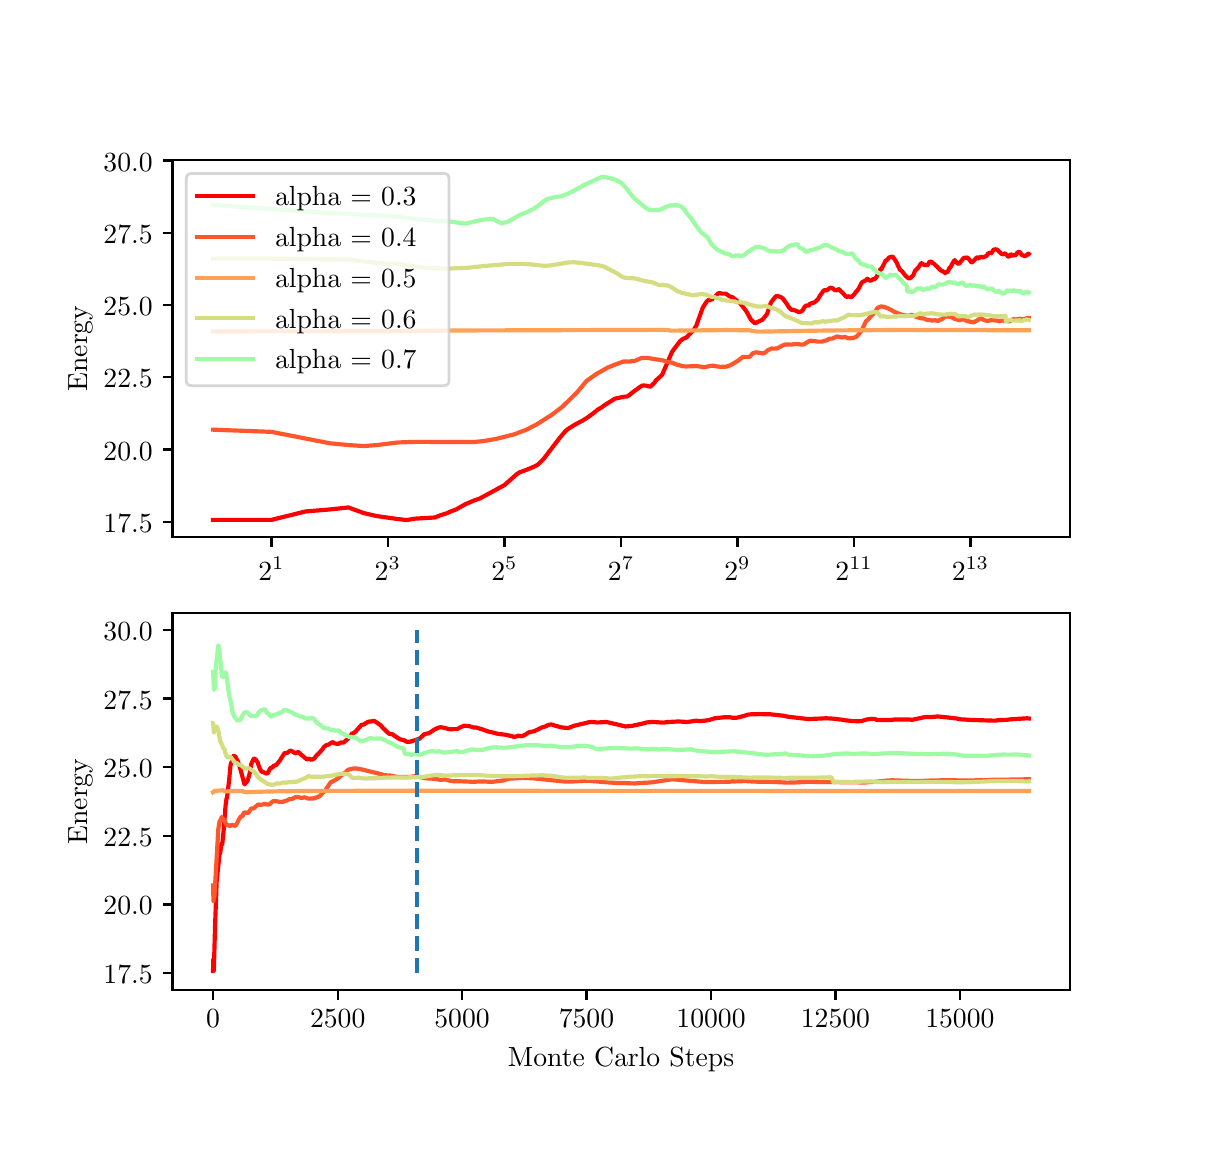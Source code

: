 \begingroup%
\makeatletter%
\begin{pgfpicture}%
\pgfpathrectangle{\pgfpointorigin}{\pgfqpoint{5.789in}{5.5in}}%
\pgfusepath{use as bounding box, clip}%
\begin{pgfscope}%
\pgfsetbuttcap%
\pgfsetmiterjoin%
\definecolor{currentfill}{rgb}{1.0,1.0,1.0}%
\pgfsetfillcolor{currentfill}%
\pgfsetlinewidth{0.0pt}%
\definecolor{currentstroke}{rgb}{1.0,1.0,1.0}%
\pgfsetstrokecolor{currentstroke}%
\pgfsetdash{}{0pt}%
\pgfpathmoveto{\pgfqpoint{0.0in}{0.0in}}%
\pgfpathlineto{\pgfqpoint{5.789in}{0.0in}}%
\pgfpathlineto{\pgfqpoint{5.789in}{5.5in}}%
\pgfpathlineto{\pgfqpoint{0.0in}{5.5in}}%
\pgfpathclose%
\pgfusepath{fill}%
\end{pgfscope}%
\begin{pgfscope}%
\pgfsetbuttcap%
\pgfsetmiterjoin%
\definecolor{currentfill}{rgb}{1.0,1.0,1.0}%
\pgfsetfillcolor{currentfill}%
\pgfsetlinewidth{0.0pt}%
\definecolor{currentstroke}{rgb}{0.0,0.0,0.0}%
\pgfsetstrokecolor{currentstroke}%
\pgfsetstrokeopacity{0.0}%
\pgfsetdash{}{0pt}%
\pgfpathmoveto{\pgfqpoint{0.724in}{2.953in}}%
\pgfpathlineto{\pgfqpoint{5.21in}{2.953in}}%
\pgfpathlineto{\pgfqpoint{5.21in}{4.84in}}%
\pgfpathlineto{\pgfqpoint{0.724in}{4.84in}}%
\pgfpathclose%
\pgfusepath{fill}%
\end{pgfscope}%
\begin{pgfscope}%
\pgfsetbuttcap%
\pgfsetroundjoin%
\definecolor{currentfill}{rgb}{0.0,0.0,0.0}%
\pgfsetfillcolor{currentfill}%
\pgfsetlinewidth{0.803pt}%
\definecolor{currentstroke}{rgb}{0.0,0.0,0.0}%
\pgfsetstrokecolor{currentstroke}%
\pgfsetdash{}{0pt}%
\pgfsys@defobject{currentmarker}{\pgfqpoint{0.0in}{-0.049in}}{\pgfqpoint{0.0in}{0.0in}}{%
\pgfpathmoveto{\pgfqpoint{0.0in}{0.0in}}%
\pgfpathlineto{\pgfqpoint{0.0in}{-0.049in}}%
\pgfusepath{stroke,fill}%
}%
\begin{pgfscope}%
\pgfsys@transformshift{1.219in}{2.953in}%
\pgfsys@useobject{currentmarker}{}%
\end{pgfscope}%
\end{pgfscope}%
\begin{pgfscope}%
\definecolor{textcolor}{rgb}{0.0,0.0,0.0}%
\pgfsetstrokecolor{textcolor}%
\pgfsetfillcolor{textcolor}%
\pgftext[x=1.219in,y=2.855in,,top]{\color{textcolor}\rmfamily\fontsize{10.0}{12.0}\selectfont \(\displaystyle 2^{1}\)}%
\end{pgfscope}%
\begin{pgfscope}%
\pgfsetbuttcap%
\pgfsetroundjoin%
\definecolor{currentfill}{rgb}{0.0,0.0,0.0}%
\pgfsetfillcolor{currentfill}%
\pgfsetlinewidth{0.803pt}%
\definecolor{currentstroke}{rgb}{0.0,0.0,0.0}%
\pgfsetstrokecolor{currentstroke}%
\pgfsetdash{}{0pt}%
\pgfsys@defobject{currentmarker}{\pgfqpoint{0.0in}{-0.049in}}{\pgfqpoint{0.0in}{0.0in}}{%
\pgfpathmoveto{\pgfqpoint{0.0in}{0.0in}}%
\pgfpathlineto{\pgfqpoint{0.0in}{-0.049in}}%
\pgfusepath{stroke,fill}%
}%
\begin{pgfscope}%
\pgfsys@transformshift{1.801in}{2.953in}%
\pgfsys@useobject{currentmarker}{}%
\end{pgfscope}%
\end{pgfscope}%
\begin{pgfscope}%
\definecolor{textcolor}{rgb}{0.0,0.0,0.0}%
\pgfsetstrokecolor{textcolor}%
\pgfsetfillcolor{textcolor}%
\pgftext[x=1.801in,y=2.855in,,top]{\color{textcolor}\rmfamily\fontsize{10.0}{12.0}\selectfont \(\displaystyle 2^{3}\)}%
\end{pgfscope}%
\begin{pgfscope}%
\pgfsetbuttcap%
\pgfsetroundjoin%
\definecolor{currentfill}{rgb}{0.0,0.0,0.0}%
\pgfsetfillcolor{currentfill}%
\pgfsetlinewidth{0.803pt}%
\definecolor{currentstroke}{rgb}{0.0,0.0,0.0}%
\pgfsetstrokecolor{currentstroke}%
\pgfsetdash{}{0pt}%
\pgfsys@defobject{currentmarker}{\pgfqpoint{0.0in}{-0.049in}}{\pgfqpoint{0.0in}{0.0in}}{%
\pgfpathmoveto{\pgfqpoint{0.0in}{0.0in}}%
\pgfpathlineto{\pgfqpoint{0.0in}{-0.049in}}%
\pgfusepath{stroke,fill}%
}%
\begin{pgfscope}%
\pgfsys@transformshift{2.384in}{2.953in}%
\pgfsys@useobject{currentmarker}{}%
\end{pgfscope}%
\end{pgfscope}%
\begin{pgfscope}%
\definecolor{textcolor}{rgb}{0.0,0.0,0.0}%
\pgfsetstrokecolor{textcolor}%
\pgfsetfillcolor{textcolor}%
\pgftext[x=2.384in,y=2.855in,,top]{\color{textcolor}\rmfamily\fontsize{10.0}{12.0}\selectfont \(\displaystyle 2^{5}\)}%
\end{pgfscope}%
\begin{pgfscope}%
\pgfsetbuttcap%
\pgfsetroundjoin%
\definecolor{currentfill}{rgb}{0.0,0.0,0.0}%
\pgfsetfillcolor{currentfill}%
\pgfsetlinewidth{0.803pt}%
\definecolor{currentstroke}{rgb}{0.0,0.0,0.0}%
\pgfsetstrokecolor{currentstroke}%
\pgfsetdash{}{0pt}%
\pgfsys@defobject{currentmarker}{\pgfqpoint{0.0in}{-0.049in}}{\pgfqpoint{0.0in}{0.0in}}{%
\pgfpathmoveto{\pgfqpoint{0.0in}{0.0in}}%
\pgfpathlineto{\pgfqpoint{0.0in}{-0.049in}}%
\pgfusepath{stroke,fill}%
}%
\begin{pgfscope}%
\pgfsys@transformshift{2.967in}{2.953in}%
\pgfsys@useobject{currentmarker}{}%
\end{pgfscope}%
\end{pgfscope}%
\begin{pgfscope}%
\definecolor{textcolor}{rgb}{0.0,0.0,0.0}%
\pgfsetstrokecolor{textcolor}%
\pgfsetfillcolor{textcolor}%
\pgftext[x=2.967in,y=2.855in,,top]{\color{textcolor}\rmfamily\fontsize{10.0}{12.0}\selectfont \(\displaystyle 2^{7}\)}%
\end{pgfscope}%
\begin{pgfscope}%
\pgfsetbuttcap%
\pgfsetroundjoin%
\definecolor{currentfill}{rgb}{0.0,0.0,0.0}%
\pgfsetfillcolor{currentfill}%
\pgfsetlinewidth{0.803pt}%
\definecolor{currentstroke}{rgb}{0.0,0.0,0.0}%
\pgfsetstrokecolor{currentstroke}%
\pgfsetdash{}{0pt}%
\pgfsys@defobject{currentmarker}{\pgfqpoint{0.0in}{-0.049in}}{\pgfqpoint{0.0in}{0.0in}}{%
\pgfpathmoveto{\pgfqpoint{0.0in}{0.0in}}%
\pgfpathlineto{\pgfqpoint{0.0in}{-0.049in}}%
\pgfusepath{stroke,fill}%
}%
\begin{pgfscope}%
\pgfsys@transformshift{3.549in}{2.953in}%
\pgfsys@useobject{currentmarker}{}%
\end{pgfscope}%
\end{pgfscope}%
\begin{pgfscope}%
\definecolor{textcolor}{rgb}{0.0,0.0,0.0}%
\pgfsetstrokecolor{textcolor}%
\pgfsetfillcolor{textcolor}%
\pgftext[x=3.549in,y=2.855in,,top]{\color{textcolor}\rmfamily\fontsize{10.0}{12.0}\selectfont \(\displaystyle 2^{9}\)}%
\end{pgfscope}%
\begin{pgfscope}%
\pgfsetbuttcap%
\pgfsetroundjoin%
\definecolor{currentfill}{rgb}{0.0,0.0,0.0}%
\pgfsetfillcolor{currentfill}%
\pgfsetlinewidth{0.803pt}%
\definecolor{currentstroke}{rgb}{0.0,0.0,0.0}%
\pgfsetstrokecolor{currentstroke}%
\pgfsetdash{}{0pt}%
\pgfsys@defobject{currentmarker}{\pgfqpoint{0.0in}{-0.049in}}{\pgfqpoint{0.0in}{0.0in}}{%
\pgfpathmoveto{\pgfqpoint{0.0in}{0.0in}}%
\pgfpathlineto{\pgfqpoint{0.0in}{-0.049in}}%
\pgfusepath{stroke,fill}%
}%
\begin{pgfscope}%
\pgfsys@transformshift{4.132in}{2.953in}%
\pgfsys@useobject{currentmarker}{}%
\end{pgfscope}%
\end{pgfscope}%
\begin{pgfscope}%
\definecolor{textcolor}{rgb}{0.0,0.0,0.0}%
\pgfsetstrokecolor{textcolor}%
\pgfsetfillcolor{textcolor}%
\pgftext[x=4.132in,y=2.855in,,top]{\color{textcolor}\rmfamily\fontsize{10.0}{12.0}\selectfont \(\displaystyle 2^{11}\)}%
\end{pgfscope}%
\begin{pgfscope}%
\pgfsetbuttcap%
\pgfsetroundjoin%
\definecolor{currentfill}{rgb}{0.0,0.0,0.0}%
\pgfsetfillcolor{currentfill}%
\pgfsetlinewidth{0.803pt}%
\definecolor{currentstroke}{rgb}{0.0,0.0,0.0}%
\pgfsetstrokecolor{currentstroke}%
\pgfsetdash{}{0pt}%
\pgfsys@defobject{currentmarker}{\pgfqpoint{0.0in}{-0.049in}}{\pgfqpoint{0.0in}{0.0in}}{%
\pgfpathmoveto{\pgfqpoint{0.0in}{0.0in}}%
\pgfpathlineto{\pgfqpoint{0.0in}{-0.049in}}%
\pgfusepath{stroke,fill}%
}%
\begin{pgfscope}%
\pgfsys@transformshift{4.714in}{2.953in}%
\pgfsys@useobject{currentmarker}{}%
\end{pgfscope}%
\end{pgfscope}%
\begin{pgfscope}%
\definecolor{textcolor}{rgb}{0.0,0.0,0.0}%
\pgfsetstrokecolor{textcolor}%
\pgfsetfillcolor{textcolor}%
\pgftext[x=4.714in,y=2.855in,,top]{\color{textcolor}\rmfamily\fontsize{10.0}{12.0}\selectfont \(\displaystyle 2^{13}\)}%
\end{pgfscope}%
\begin{pgfscope}%
\pgfsetbuttcap%
\pgfsetroundjoin%
\definecolor{currentfill}{rgb}{0.0,0.0,0.0}%
\pgfsetfillcolor{currentfill}%
\pgfsetlinewidth{0.803pt}%
\definecolor{currentstroke}{rgb}{0.0,0.0,0.0}%
\pgfsetstrokecolor{currentstroke}%
\pgfsetdash{}{0pt}%
\pgfsys@defobject{currentmarker}{\pgfqpoint{-0.049in}{0.0in}}{\pgfqpoint{0.0in}{0.0in}}{%
\pgfpathmoveto{\pgfqpoint{0.0in}{0.0in}}%
\pgfpathlineto{\pgfqpoint{-0.049in}{0.0in}}%
\pgfusepath{stroke,fill}%
}%
\begin{pgfscope}%
\pgfsys@transformshift{0.724in}{3.029in}%
\pgfsys@useobject{currentmarker}{}%
\end{pgfscope}%
\end{pgfscope}%
\begin{pgfscope}%
\definecolor{textcolor}{rgb}{0.0,0.0,0.0}%
\pgfsetstrokecolor{textcolor}%
\pgfsetfillcolor{textcolor}%
\pgftext[x=0.379in,y=2.976in,left,base]{\color{textcolor}\rmfamily\fontsize{10.0}{12.0}\selectfont \(\displaystyle 17.5\)}%
\end{pgfscope}%
\begin{pgfscope}%
\pgfsetbuttcap%
\pgfsetroundjoin%
\definecolor{currentfill}{rgb}{0.0,0.0,0.0}%
\pgfsetfillcolor{currentfill}%
\pgfsetlinewidth{0.803pt}%
\definecolor{currentstroke}{rgb}{0.0,0.0,0.0}%
\pgfsetstrokecolor{currentstroke}%
\pgfsetdash{}{0pt}%
\pgfsys@defobject{currentmarker}{\pgfqpoint{-0.049in}{0.0in}}{\pgfqpoint{0.0in}{0.0in}}{%
\pgfpathmoveto{\pgfqpoint{0.0in}{0.0in}}%
\pgfpathlineto{\pgfqpoint{-0.049in}{0.0in}}%
\pgfusepath{stroke,fill}%
}%
\begin{pgfscope}%
\pgfsys@transformshift{0.724in}{3.391in}%
\pgfsys@useobject{currentmarker}{}%
\end{pgfscope}%
\end{pgfscope}%
\begin{pgfscope}%
\definecolor{textcolor}{rgb}{0.0,0.0,0.0}%
\pgfsetstrokecolor{textcolor}%
\pgfsetfillcolor{textcolor}%
\pgftext[x=0.379in,y=3.338in,left,base]{\color{textcolor}\rmfamily\fontsize{10.0}{12.0}\selectfont \(\displaystyle 20.0\)}%
\end{pgfscope}%
\begin{pgfscope}%
\pgfsetbuttcap%
\pgfsetroundjoin%
\definecolor{currentfill}{rgb}{0.0,0.0,0.0}%
\pgfsetfillcolor{currentfill}%
\pgfsetlinewidth{0.803pt}%
\definecolor{currentstroke}{rgb}{0.0,0.0,0.0}%
\pgfsetstrokecolor{currentstroke}%
\pgfsetdash{}{0pt}%
\pgfsys@defobject{currentmarker}{\pgfqpoint{-0.049in}{0.0in}}{\pgfqpoint{0.0in}{0.0in}}{%
\pgfpathmoveto{\pgfqpoint{0.0in}{0.0in}}%
\pgfpathlineto{\pgfqpoint{-0.049in}{0.0in}}%
\pgfusepath{stroke,fill}%
}%
\begin{pgfscope}%
\pgfsys@transformshift{0.724in}{3.752in}%
\pgfsys@useobject{currentmarker}{}%
\end{pgfscope}%
\end{pgfscope}%
\begin{pgfscope}%
\definecolor{textcolor}{rgb}{0.0,0.0,0.0}%
\pgfsetstrokecolor{textcolor}%
\pgfsetfillcolor{textcolor}%
\pgftext[x=0.379in,y=3.699in,left,base]{\color{textcolor}\rmfamily\fontsize{10.0}{12.0}\selectfont \(\displaystyle 22.5\)}%
\end{pgfscope}%
\begin{pgfscope}%
\pgfsetbuttcap%
\pgfsetroundjoin%
\definecolor{currentfill}{rgb}{0.0,0.0,0.0}%
\pgfsetfillcolor{currentfill}%
\pgfsetlinewidth{0.803pt}%
\definecolor{currentstroke}{rgb}{0.0,0.0,0.0}%
\pgfsetstrokecolor{currentstroke}%
\pgfsetdash{}{0pt}%
\pgfsys@defobject{currentmarker}{\pgfqpoint{-0.049in}{0.0in}}{\pgfqpoint{0.0in}{0.0in}}{%
\pgfpathmoveto{\pgfqpoint{0.0in}{0.0in}}%
\pgfpathlineto{\pgfqpoint{-0.049in}{0.0in}}%
\pgfusepath{stroke,fill}%
}%
\begin{pgfscope}%
\pgfsys@transformshift{0.724in}{4.113in}%
\pgfsys@useobject{currentmarker}{}%
\end{pgfscope}%
\end{pgfscope}%
\begin{pgfscope}%
\definecolor{textcolor}{rgb}{0.0,0.0,0.0}%
\pgfsetstrokecolor{textcolor}%
\pgfsetfillcolor{textcolor}%
\pgftext[x=0.379in,y=4.06in,left,base]{\color{textcolor}\rmfamily\fontsize{10.0}{12.0}\selectfont \(\displaystyle 25.0\)}%
\end{pgfscope}%
\begin{pgfscope}%
\pgfsetbuttcap%
\pgfsetroundjoin%
\definecolor{currentfill}{rgb}{0.0,0.0,0.0}%
\pgfsetfillcolor{currentfill}%
\pgfsetlinewidth{0.803pt}%
\definecolor{currentstroke}{rgb}{0.0,0.0,0.0}%
\pgfsetstrokecolor{currentstroke}%
\pgfsetdash{}{0pt}%
\pgfsys@defobject{currentmarker}{\pgfqpoint{-0.049in}{0.0in}}{\pgfqpoint{0.0in}{0.0in}}{%
\pgfpathmoveto{\pgfqpoint{0.0in}{0.0in}}%
\pgfpathlineto{\pgfqpoint{-0.049in}{0.0in}}%
\pgfusepath{stroke,fill}%
}%
\begin{pgfscope}%
\pgfsys@transformshift{0.724in}{4.474in}%
\pgfsys@useobject{currentmarker}{}%
\end{pgfscope}%
\end{pgfscope}%
\begin{pgfscope}%
\definecolor{textcolor}{rgb}{0.0,0.0,0.0}%
\pgfsetstrokecolor{textcolor}%
\pgfsetfillcolor{textcolor}%
\pgftext[x=0.379in,y=4.422in,left,base]{\color{textcolor}\rmfamily\fontsize{10.0}{12.0}\selectfont \(\displaystyle 27.5\)}%
\end{pgfscope}%
\begin{pgfscope}%
\pgfsetbuttcap%
\pgfsetroundjoin%
\definecolor{currentfill}{rgb}{0.0,0.0,0.0}%
\pgfsetfillcolor{currentfill}%
\pgfsetlinewidth{0.803pt}%
\definecolor{currentstroke}{rgb}{0.0,0.0,0.0}%
\pgfsetstrokecolor{currentstroke}%
\pgfsetdash{}{0pt}%
\pgfsys@defobject{currentmarker}{\pgfqpoint{-0.049in}{0.0in}}{\pgfqpoint{0.0in}{0.0in}}{%
\pgfpathmoveto{\pgfqpoint{0.0in}{0.0in}}%
\pgfpathlineto{\pgfqpoint{-0.049in}{0.0in}}%
\pgfusepath{stroke,fill}%
}%
\begin{pgfscope}%
\pgfsys@transformshift{0.724in}{4.836in}%
\pgfsys@useobject{currentmarker}{}%
\end{pgfscope}%
\end{pgfscope}%
\begin{pgfscope}%
\definecolor{textcolor}{rgb}{0.0,0.0,0.0}%
\pgfsetstrokecolor{textcolor}%
\pgfsetfillcolor{textcolor}%
\pgftext[x=0.379in,y=4.783in,left,base]{\color{textcolor}\rmfamily\fontsize{10.0}{12.0}\selectfont \(\displaystyle 30.0\)}%
\end{pgfscope}%
\begin{pgfscope}%
\definecolor{textcolor}{rgb}{0.0,0.0,0.0}%
\pgfsetstrokecolor{textcolor}%
\pgfsetfillcolor{textcolor}%
\pgftext[x=0.324in,y=3.896in,,bottom,rotate=90.0]{\color{textcolor}\rmfamily\fontsize{10.0}{12.0}\selectfont Energy}%
\end{pgfscope}%
\begin{pgfscope}%
\pgfpathrectangle{\pgfqpoint{0.724in}{2.953in}}{\pgfqpoint{4.486in}{1.887in}}%
\pgfusepath{clip}%
\pgfsetrectcap%
\pgfsetroundjoin%
\pgfsetlinewidth{1.506pt}%
\definecolor{currentstroke}{rgb}{1.0,0.0,0.0}%
\pgfsetstrokecolor{currentstroke}%
\pgfsetdash{}{0pt}%
\pgfpathmoveto{\pgfqpoint{0.927in}{3.039in}}%
\pgfpathlineto{\pgfqpoint{1.219in}{3.039in}}%
\pgfpathlineto{\pgfqpoint{1.389in}{3.081in}}%
\pgfpathlineto{\pgfqpoint{1.51in}{3.091in}}%
\pgfpathlineto{\pgfqpoint{1.604in}{3.101in}}%
\pgfpathlineto{\pgfqpoint{1.68in}{3.073in}}%
\pgfpathlineto{\pgfqpoint{1.745in}{3.058in}}%
\pgfpathlineto{\pgfqpoint{1.851in}{3.043in}}%
\pgfpathlineto{\pgfqpoint{1.895in}{3.038in}}%
\pgfpathlineto{\pgfqpoint{1.935in}{3.045in}}%
\pgfpathlineto{\pgfqpoint{2.037in}{3.051in}}%
\pgfpathlineto{\pgfqpoint{2.066in}{3.063in}}%
\pgfpathlineto{\pgfqpoint{2.093in}{3.071in}}%
\pgfpathlineto{\pgfqpoint{2.118in}{3.082in}}%
\pgfpathlineto{\pgfqpoint{2.142in}{3.091in}}%
\pgfpathlineto{\pgfqpoint{2.186in}{3.116in}}%
\pgfpathlineto{\pgfqpoint{2.227in}{3.134in}}%
\pgfpathlineto{\pgfqpoint{2.263in}{3.147in}}%
\pgfpathlineto{\pgfqpoint{2.384in}{3.213in}}%
\pgfpathlineto{\pgfqpoint{2.445in}{3.267in}}%
\pgfpathlineto{\pgfqpoint{2.456in}{3.275in}}%
\pgfpathlineto{\pgfqpoint{2.498in}{3.291in}}%
\pgfpathlineto{\pgfqpoint{2.518in}{3.299in}}%
\pgfpathlineto{\pgfqpoint{2.546in}{3.312in}}%
\pgfpathlineto{\pgfqpoint{2.554in}{3.318in}}%
\pgfpathlineto{\pgfqpoint{2.58in}{3.344in}}%
\pgfpathlineto{\pgfqpoint{2.634in}{3.415in}}%
\pgfpathlineto{\pgfqpoint{2.662in}{3.451in}}%
\pgfpathlineto{\pgfqpoint{2.688in}{3.482in}}%
\pgfpathlineto{\pgfqpoint{2.701in}{3.493in}}%
\pgfpathlineto{\pgfqpoint{2.736in}{3.515in}}%
\pgfpathlineto{\pgfqpoint{2.753in}{3.524in}}%
\pgfpathlineto{\pgfqpoint{2.764in}{3.53in}}%
\pgfpathlineto{\pgfqpoint{2.774in}{3.535in}}%
\pgfpathlineto{\pgfqpoint{2.804in}{3.554in}}%
\pgfpathlineto{\pgfqpoint{2.828in}{3.572in}}%
\pgfpathlineto{\pgfqpoint{2.85in}{3.59in}}%
\pgfpathlineto{\pgfqpoint{2.871in}{3.602in}}%
\pgfpathlineto{\pgfqpoint{2.879in}{3.609in}}%
\pgfpathlineto{\pgfqpoint{2.936in}{3.645in}}%
\pgfpathlineto{\pgfqpoint{2.983in}{3.655in}}%
\pgfpathlineto{\pgfqpoint{2.995in}{3.655in}}%
\pgfpathlineto{\pgfqpoint{3.001in}{3.658in}}%
\pgfpathlineto{\pgfqpoint{3.013in}{3.667in}}%
\pgfpathlineto{\pgfqpoint{3.028in}{3.679in}}%
\pgfpathlineto{\pgfqpoint{3.071in}{3.71in}}%
\pgfpathlineto{\pgfqpoint{3.081in}{3.711in}}%
\pgfpathlineto{\pgfqpoint{3.088in}{3.71in}}%
\pgfpathlineto{\pgfqpoint{3.093in}{3.71in}}%
\pgfpathlineto{\pgfqpoint{3.11in}{3.705in}}%
\pgfpathlineto{\pgfqpoint{3.115in}{3.706in}}%
\pgfpathlineto{\pgfqpoint{3.135in}{3.726in}}%
\pgfpathlineto{\pgfqpoint{3.141in}{3.736in}}%
\pgfpathlineto{\pgfqpoint{3.169in}{3.761in}}%
\pgfpathlineto{\pgfqpoint{3.175in}{3.77in}}%
\pgfpathlineto{\pgfqpoint{3.188in}{3.801in}}%
\pgfpathlineto{\pgfqpoint{3.198in}{3.824in}}%
\pgfpathlineto{\pgfqpoint{3.222in}{3.879in}}%
\pgfpathlineto{\pgfqpoint{3.231in}{3.892in}}%
\pgfpathlineto{\pgfqpoint{3.255in}{3.923in}}%
\pgfpathlineto{\pgfqpoint{3.263in}{3.934in}}%
\pgfpathlineto{\pgfqpoint{3.28in}{3.946in}}%
\pgfpathlineto{\pgfqpoint{3.286in}{3.947in}}%
\pgfpathlineto{\pgfqpoint{3.293in}{3.951in}}%
\pgfpathlineto{\pgfqpoint{3.296in}{3.953in}}%
\pgfpathlineto{\pgfqpoint{3.306in}{3.964in}}%
\pgfpathlineto{\pgfqpoint{3.329in}{3.987in}}%
\pgfpathlineto{\pgfqpoint{3.344in}{4.012in}}%
\pgfpathlineto{\pgfqpoint{3.349in}{4.027in}}%
\pgfpathlineto{\pgfqpoint{3.375in}{4.099in}}%
\pgfpathlineto{\pgfqpoint{3.395in}{4.131in}}%
\pgfpathlineto{\pgfqpoint{3.405in}{4.139in}}%
\pgfpathlineto{\pgfqpoint{3.412in}{4.138in}}%
\pgfpathlineto{\pgfqpoint{3.417in}{4.14in}}%
\pgfpathlineto{\pgfqpoint{3.424in}{4.143in}}%
\pgfpathlineto{\pgfqpoint{3.452in}{4.171in}}%
\pgfpathlineto{\pgfqpoint{3.458in}{4.173in}}%
\pgfpathlineto{\pgfqpoint{3.467in}{4.171in}}%
\pgfpathlineto{\pgfqpoint{3.472in}{4.17in}}%
\pgfpathlineto{\pgfqpoint{3.486in}{4.17in}}%
\pgfpathlineto{\pgfqpoint{3.491in}{4.17in}}%
\pgfpathlineto{\pgfqpoint{3.507in}{4.158in}}%
\pgfpathlineto{\pgfqpoint{3.511in}{4.156in}}%
\pgfpathlineto{\pgfqpoint{3.524in}{4.152in}}%
\pgfpathlineto{\pgfqpoint{3.532in}{4.146in}}%
\pgfpathlineto{\pgfqpoint{3.54in}{4.14in}}%
\pgfpathlineto{\pgfqpoint{3.553in}{4.128in}}%
\pgfpathlineto{\pgfqpoint{3.561in}{4.123in}}%
\pgfpathlineto{\pgfqpoint{3.592in}{4.084in}}%
\pgfpathlineto{\pgfqpoint{3.608in}{4.055in}}%
\pgfpathlineto{\pgfqpoint{3.617in}{4.039in}}%
\pgfpathlineto{\pgfqpoint{3.628in}{4.029in}}%
\pgfpathlineto{\pgfqpoint{3.636in}{4.022in}}%
\pgfpathlineto{\pgfqpoint{3.641in}{4.024in}}%
\pgfpathlineto{\pgfqpoint{3.653in}{4.03in}}%
\pgfpathlineto{\pgfqpoint{3.67in}{4.038in}}%
\pgfpathlineto{\pgfqpoint{3.673in}{4.039in}}%
\pgfpathlineto{\pgfqpoint{3.685in}{4.053in}}%
\pgfpathlineto{\pgfqpoint{3.691in}{4.061in}}%
\pgfpathlineto{\pgfqpoint{3.697in}{4.069in}}%
\pgfpathlineto{\pgfqpoint{3.702in}{4.084in}}%
\pgfpathlineto{\pgfqpoint{3.716in}{4.125in}}%
\pgfpathlineto{\pgfqpoint{3.732in}{4.146in}}%
\pgfpathlineto{\pgfqpoint{3.741in}{4.157in}}%
\pgfpathlineto{\pgfqpoint{3.747in}{4.158in}}%
\pgfpathlineto{\pgfqpoint{3.76in}{4.155in}}%
\pgfpathlineto{\pgfqpoint{3.765in}{4.153in}}%
\pgfpathlineto{\pgfqpoint{3.773in}{4.148in}}%
\pgfpathlineto{\pgfqpoint{3.775in}{4.147in}}%
\pgfpathlineto{\pgfqpoint{3.795in}{4.12in}}%
\pgfpathlineto{\pgfqpoint{3.806in}{4.102in}}%
\pgfpathlineto{\pgfqpoint{3.819in}{4.089in}}%
\pgfpathlineto{\pgfqpoint{3.826in}{4.088in}}%
\pgfpathlineto{\pgfqpoint{3.834in}{4.087in}}%
\pgfpathlineto{\pgfqpoint{3.847in}{4.082in}}%
\pgfpathlineto{\pgfqpoint{3.853in}{4.079in}}%
\pgfpathlineto{\pgfqpoint{3.857in}{4.078in}}%
\pgfpathlineto{\pgfqpoint{3.865in}{4.08in}}%
\pgfpathlineto{\pgfqpoint{3.872in}{4.084in}}%
\pgfpathlineto{\pgfqpoint{3.876in}{4.089in}}%
\pgfpathlineto{\pgfqpoint{3.879in}{4.094in}}%
\pgfpathlineto{\pgfqpoint{3.884in}{4.103in}}%
\pgfpathlineto{\pgfqpoint{3.892in}{4.11in}}%
\pgfpathlineto{\pgfqpoint{3.897in}{4.112in}}%
\pgfpathlineto{\pgfqpoint{3.901in}{4.11in}}%
\pgfpathlineto{\pgfqpoint{3.904in}{4.11in}}%
\pgfpathlineto{\pgfqpoint{3.906in}{4.111in}}%
\pgfpathlineto{\pgfqpoint{3.912in}{4.12in}}%
\pgfpathlineto{\pgfqpoint{3.92in}{4.122in}}%
\pgfpathlineto{\pgfqpoint{3.935in}{4.127in}}%
\pgfpathlineto{\pgfqpoint{3.948in}{4.139in}}%
\pgfpathlineto{\pgfqpoint{3.951in}{4.141in}}%
\pgfpathlineto{\pgfqpoint{3.953in}{4.145in}}%
\pgfpathlineto{\pgfqpoint{3.96in}{4.158in}}%
\pgfpathlineto{\pgfqpoint{3.97in}{4.172in}}%
\pgfpathlineto{\pgfqpoint{3.98in}{4.186in}}%
\pgfpathlineto{\pgfqpoint{3.984in}{4.187in}}%
\pgfpathlineto{\pgfqpoint{3.996in}{4.187in}}%
\pgfpathlineto{\pgfqpoint{4.011in}{4.198in}}%
\pgfpathlineto{\pgfqpoint{4.014in}{4.2in}}%
\pgfpathlineto{\pgfqpoint{4.023in}{4.198in}}%
\pgfpathlineto{\pgfqpoint{4.028in}{4.194in}}%
\pgfpathlineto{\pgfqpoint{4.035in}{4.188in}}%
\pgfpathlineto{\pgfqpoint{4.044in}{4.187in}}%
\pgfpathlineto{\pgfqpoint{4.049in}{4.189in}}%
\pgfpathlineto{\pgfqpoint{4.054in}{4.192in}}%
\pgfpathlineto{\pgfqpoint{4.057in}{4.192in}}%
\pgfpathlineto{\pgfqpoint{4.061in}{4.188in}}%
\pgfpathlineto{\pgfqpoint{4.066in}{4.181in}}%
\pgfpathlineto{\pgfqpoint{4.073in}{4.176in}}%
\pgfpathlineto{\pgfqpoint{4.082in}{4.166in}}%
\pgfpathlineto{\pgfqpoint{4.088in}{4.159in}}%
\pgfpathlineto{\pgfqpoint{4.093in}{4.155in}}%
\pgfpathlineto{\pgfqpoint{4.098in}{4.153in}}%
\pgfpathlineto{\pgfqpoint{4.102in}{4.156in}}%
\pgfpathlineto{\pgfqpoint{4.106in}{4.157in}}%
\pgfpathlineto{\pgfqpoint{4.118in}{4.152in}}%
\pgfpathlineto{\pgfqpoint{4.132in}{4.166in}}%
\pgfpathlineto{\pgfqpoint{4.14in}{4.177in}}%
\pgfpathlineto{\pgfqpoint{4.146in}{4.184in}}%
\pgfpathlineto{\pgfqpoint{4.149in}{4.186in}}%
\pgfpathlineto{\pgfqpoint{4.152in}{4.191in}}%
\pgfpathlineto{\pgfqpoint{4.159in}{4.203in}}%
\pgfpathlineto{\pgfqpoint{4.167in}{4.219in}}%
\pgfpathlineto{\pgfqpoint{4.173in}{4.228in}}%
\pgfpathlineto{\pgfqpoint{4.188in}{4.235in}}%
\pgfpathlineto{\pgfqpoint{4.198in}{4.245in}}%
\pgfpathlineto{\pgfqpoint{4.2in}{4.243in}}%
\pgfpathlineto{\pgfqpoint{4.205in}{4.238in}}%
\pgfpathlineto{\pgfqpoint{4.21in}{4.236in}}%
\pgfpathlineto{\pgfqpoint{4.213in}{4.235in}}%
\pgfpathlineto{\pgfqpoint{4.216in}{4.236in}}%
\pgfpathlineto{\pgfqpoint{4.219in}{4.236in}}%
\pgfpathlineto{\pgfqpoint{4.22in}{4.237in}}%
\pgfpathlineto{\pgfqpoint{4.225in}{4.242in}}%
\pgfpathlineto{\pgfqpoint{4.229in}{4.243in}}%
\pgfpathlineto{\pgfqpoint{4.234in}{4.242in}}%
\pgfpathlineto{\pgfqpoint{4.235in}{4.243in}}%
\pgfpathlineto{\pgfqpoint{4.243in}{4.252in}}%
\pgfpathlineto{\pgfqpoint{4.259in}{4.281in}}%
\pgfpathlineto{\pgfqpoint{4.264in}{4.294in}}%
\pgfpathlineto{\pgfqpoint{4.265in}{4.291in}}%
\pgfpathlineto{\pgfqpoint{4.266in}{4.292in}}%
\pgfpathlineto{\pgfqpoint{4.27in}{4.294in}}%
\pgfpathlineto{\pgfqpoint{4.272in}{4.3in}}%
\pgfpathlineto{\pgfqpoint{4.28in}{4.315in}}%
\pgfpathlineto{\pgfqpoint{4.286in}{4.328in}}%
\pgfpathlineto{\pgfqpoint{4.291in}{4.337in}}%
\pgfpathlineto{\pgfqpoint{4.293in}{4.337in}}%
\pgfpathlineto{\pgfqpoint{4.296in}{4.338in}}%
\pgfpathlineto{\pgfqpoint{4.306in}{4.35in}}%
\pgfpathlineto{\pgfqpoint{4.312in}{4.353in}}%
\pgfpathlineto{\pgfqpoint{4.316in}{4.353in}}%
\pgfpathlineto{\pgfqpoint{4.323in}{4.356in}}%
\pgfpathlineto{\pgfqpoint{4.328in}{4.351in}}%
\pgfpathlineto{\pgfqpoint{4.343in}{4.329in}}%
\pgfpathlineto{\pgfqpoint{4.361in}{4.29in}}%
\pgfpathlineto{\pgfqpoint{4.365in}{4.287in}}%
\pgfpathlineto{\pgfqpoint{4.371in}{4.283in}}%
\pgfpathlineto{\pgfqpoint{4.391in}{4.257in}}%
\pgfpathlineto{\pgfqpoint{4.395in}{4.255in}}%
\pgfpathlineto{\pgfqpoint{4.403in}{4.247in}}%
\pgfpathlineto{\pgfqpoint{4.406in}{4.247in}}%
\pgfpathlineto{\pgfqpoint{4.409in}{4.246in}}%
\pgfpathlineto{\pgfqpoint{4.414in}{4.249in}}%
\pgfpathlineto{\pgfqpoint{4.419in}{4.254in}}%
\pgfpathlineto{\pgfqpoint{4.428in}{4.262in}}%
\pgfpathlineto{\pgfqpoint{4.435in}{4.28in}}%
\pgfpathlineto{\pgfqpoint{4.439in}{4.287in}}%
\pgfpathlineto{\pgfqpoint{4.453in}{4.3in}}%
\pgfpathlineto{\pgfqpoint{4.467in}{4.322in}}%
\pgfpathlineto{\pgfqpoint{4.47in}{4.322in}}%
\pgfpathlineto{\pgfqpoint{4.476in}{4.318in}}%
\pgfpathlineto{\pgfqpoint{4.481in}{4.314in}}%
\pgfpathlineto{\pgfqpoint{4.485in}{4.312in}}%
\pgfpathlineto{\pgfqpoint{4.488in}{4.313in}}%
\pgfpathlineto{\pgfqpoint{4.498in}{4.313in}}%
\pgfpathlineto{\pgfqpoint{4.501in}{4.315in}}%
\pgfpathlineto{\pgfqpoint{4.51in}{4.331in}}%
\pgfpathlineto{\pgfqpoint{4.513in}{4.33in}}%
\pgfpathlineto{\pgfqpoint{4.516in}{4.33in}}%
\pgfpathlineto{\pgfqpoint{4.518in}{4.33in}}%
\pgfpathlineto{\pgfqpoint{4.524in}{4.324in}}%
\pgfpathlineto{\pgfqpoint{4.527in}{4.321in}}%
\pgfpathlineto{\pgfqpoint{4.527in}{4.321in}}%
\pgfpathlineto{\pgfqpoint{4.53in}{4.321in}}%
\pgfpathlineto{\pgfqpoint{4.53in}{4.321in}}%
\pgfpathlineto{\pgfqpoint{4.534in}{4.317in}}%
\pgfpathlineto{\pgfqpoint{4.555in}{4.297in}}%
\pgfpathlineto{\pgfqpoint{4.556in}{4.296in}}%
\pgfpathlineto{\pgfqpoint{4.566in}{4.286in}}%
\pgfpathlineto{\pgfqpoint{4.577in}{4.281in}}%
\pgfpathlineto{\pgfqpoint{4.588in}{4.273in}}%
\pgfpathlineto{\pgfqpoint{4.591in}{4.277in}}%
\pgfpathlineto{\pgfqpoint{4.593in}{4.278in}}%
\pgfpathlineto{\pgfqpoint{4.593in}{4.278in}}%
\pgfpathlineto{\pgfqpoint{4.597in}{4.276in}}%
\pgfpathlineto{\pgfqpoint{4.597in}{4.276in}}%
\pgfpathlineto{\pgfqpoint{4.603in}{4.285in}}%
\pgfpathlineto{\pgfqpoint{4.608in}{4.298in}}%
\pgfpathlineto{\pgfqpoint{4.614in}{4.302in}}%
\pgfpathlineto{\pgfqpoint{4.626in}{4.325in}}%
\pgfpathlineto{\pgfqpoint{4.63in}{4.331in}}%
\pgfpathlineto{\pgfqpoint{4.633in}{4.337in}}%
\pgfpathlineto{\pgfqpoint{4.636in}{4.337in}}%
\pgfpathlineto{\pgfqpoint{4.639in}{4.333in}}%
\pgfpathlineto{\pgfqpoint{4.644in}{4.327in}}%
\pgfpathlineto{\pgfqpoint{4.646in}{4.324in}}%
\pgfpathlineto{\pgfqpoint{4.65in}{4.32in}}%
\pgfpathlineto{\pgfqpoint{4.657in}{4.32in}}%
\pgfpathlineto{\pgfqpoint{4.678in}{4.346in}}%
\pgfpathlineto{\pgfqpoint{4.684in}{4.35in}}%
\pgfpathlineto{\pgfqpoint{4.69in}{4.349in}}%
\pgfpathlineto{\pgfqpoint{4.695in}{4.351in}}%
\pgfpathlineto{\pgfqpoint{4.698in}{4.35in}}%
\pgfpathlineto{\pgfqpoint{4.7in}{4.35in}}%
\pgfpathlineto{\pgfqpoint{4.71in}{4.338in}}%
\pgfpathlineto{\pgfqpoint{4.718in}{4.327in}}%
\pgfpathlineto{\pgfqpoint{4.721in}{4.326in}}%
\pgfpathlineto{\pgfqpoint{4.728in}{4.332in}}%
\pgfpathlineto{\pgfqpoint{4.745in}{4.351in}}%
\pgfpathlineto{\pgfqpoint{4.748in}{4.351in}}%
\pgfpathlineto{\pgfqpoint{4.753in}{4.35in}}%
\pgfpathlineto{\pgfqpoint{4.755in}{4.346in}}%
\pgfpathlineto{\pgfqpoint{4.756in}{4.347in}}%
\pgfpathlineto{\pgfqpoint{4.761in}{4.352in}}%
\pgfpathlineto{\pgfqpoint{4.765in}{4.353in}}%
\pgfpathlineto{\pgfqpoint{4.768in}{4.353in}}%
\pgfpathlineto{\pgfqpoint{4.77in}{4.353in}}%
\pgfpathlineto{\pgfqpoint{4.774in}{4.352in}}%
\pgfpathlineto{\pgfqpoint{4.78in}{4.352in}}%
\pgfpathlineto{\pgfqpoint{4.783in}{4.354in}}%
\pgfpathlineto{\pgfqpoint{4.787in}{4.357in}}%
\pgfpathlineto{\pgfqpoint{4.787in}{4.357in}}%
\pgfpathlineto{\pgfqpoint{4.79in}{4.356in}}%
\pgfpathlineto{\pgfqpoint{4.793in}{4.358in}}%
\pgfpathlineto{\pgfqpoint{4.798in}{4.364in}}%
\pgfpathlineto{\pgfqpoint{4.802in}{4.371in}}%
\pgfpathlineto{\pgfqpoint{4.814in}{4.375in}}%
\pgfpathlineto{\pgfqpoint{4.818in}{4.372in}}%
\pgfpathlineto{\pgfqpoint{4.821in}{4.376in}}%
\pgfpathlineto{\pgfqpoint{4.83in}{4.391in}}%
\pgfpathlineto{\pgfqpoint{4.831in}{4.391in}}%
\pgfpathlineto{\pgfqpoint{4.832in}{4.391in}}%
\pgfpathlineto{\pgfqpoint{4.833in}{4.39in}}%
\pgfpathlineto{\pgfqpoint{4.833in}{4.391in}}%
\pgfpathlineto{\pgfqpoint{4.835in}{4.391in}}%
\pgfpathlineto{\pgfqpoint{4.838in}{4.392in}}%
\pgfpathlineto{\pgfqpoint{4.842in}{4.391in}}%
\pgfpathlineto{\pgfqpoint{4.845in}{4.391in}}%
\pgfpathlineto{\pgfqpoint{4.852in}{4.386in}}%
\pgfpathlineto{\pgfqpoint{4.859in}{4.378in}}%
\pgfpathlineto{\pgfqpoint{4.862in}{4.376in}}%
\pgfpathlineto{\pgfqpoint{4.865in}{4.373in}}%
\pgfpathlineto{\pgfqpoint{4.874in}{4.366in}}%
\pgfpathlineto{\pgfqpoint{4.881in}{4.369in}}%
\pgfpathlineto{\pgfqpoint{4.884in}{4.371in}}%
\pgfpathlineto{\pgfqpoint{4.885in}{4.371in}}%
\pgfpathlineto{\pgfqpoint{4.888in}{4.369in}}%
\pgfpathlineto{\pgfqpoint{4.894in}{4.365in}}%
\pgfpathlineto{\pgfqpoint{4.903in}{4.355in}}%
\pgfpathlineto{\pgfqpoint{4.904in}{4.356in}}%
\pgfpathlineto{\pgfqpoint{4.906in}{4.356in}}%
\pgfpathlineto{\pgfqpoint{4.906in}{4.356in}}%
\pgfpathlineto{\pgfqpoint{4.909in}{4.355in}}%
\pgfpathlineto{\pgfqpoint{4.91in}{4.357in}}%
\pgfpathlineto{\pgfqpoint{4.914in}{4.365in}}%
\pgfpathlineto{\pgfqpoint{4.916in}{4.367in}}%
\pgfpathlineto{\pgfqpoint{4.918in}{4.366in}}%
\pgfpathlineto{\pgfqpoint{4.918in}{4.363in}}%
\pgfpathlineto{\pgfqpoint{4.92in}{4.361in}}%
\pgfpathlineto{\pgfqpoint{4.923in}{4.361in}}%
\pgfpathlineto{\pgfqpoint{4.928in}{4.361in}}%
\pgfpathlineto{\pgfqpoint{4.931in}{4.363in}}%
\pgfpathlineto{\pgfqpoint{4.931in}{4.363in}}%
\pgfpathlineto{\pgfqpoint{4.935in}{4.362in}}%
\pgfpathlineto{\pgfqpoint{4.938in}{4.363in}}%
\pgfpathlineto{\pgfqpoint{4.939in}{4.364in}}%
\pgfpathlineto{\pgfqpoint{4.94in}{4.363in}}%
\pgfpathlineto{\pgfqpoint{4.941in}{4.362in}}%
\pgfpathlineto{\pgfqpoint{4.941in}{4.363in}}%
\pgfpathlineto{\pgfqpoint{4.949in}{4.377in}}%
\pgfpathlineto{\pgfqpoint{4.952in}{4.377in}}%
\pgfpathlineto{\pgfqpoint{4.957in}{4.379in}}%
\pgfpathlineto{\pgfqpoint{4.957in}{4.379in}}%
\pgfpathlineto{\pgfqpoint{4.96in}{4.377in}}%
\pgfpathlineto{\pgfqpoint{4.962in}{4.376in}}%
\pgfpathlineto{\pgfqpoint{4.966in}{4.37in}}%
\pgfpathlineto{\pgfqpoint{4.97in}{4.364in}}%
\pgfpathlineto{\pgfqpoint{4.987in}{4.357in}}%
\pgfpathlineto{\pgfqpoint{4.989in}{4.359in}}%
\pgfpathlineto{\pgfqpoint{4.991in}{4.361in}}%
\pgfpathlineto{\pgfqpoint{4.991in}{4.361in}}%
\pgfpathlineto{\pgfqpoint{4.994in}{4.362in}}%
\pgfpathlineto{\pgfqpoint{4.997in}{4.365in}}%
\pgfpathlineto{\pgfqpoint{5.001in}{4.368in}}%
\pgfpathlineto{\pgfqpoint{5.004in}{4.37in}}%
\pgfpathlineto{\pgfqpoint{5.005in}{4.37in}}%
\pgfpathlineto{\pgfqpoint{5.006in}{4.369in}}%
\pgfpathlineto{\pgfqpoint{5.006in}{4.369in}}%
\pgfusepath{stroke}%
\end{pgfscope}%
\begin{pgfscope}%
\pgfpathrectangle{\pgfqpoint{0.724in}{2.953in}}{\pgfqpoint{4.486in}{1.887in}}%
\pgfusepath{clip}%
\pgfsetrectcap%
\pgfsetroundjoin%
\pgfsetlinewidth{1.506pt}%
\definecolor{currentstroke}{rgb}{1.0,0.338,0.172}%
\pgfsetstrokecolor{currentstroke}%
\pgfsetdash{}{0pt}%
\pgfpathmoveto{\pgfqpoint{0.927in}{3.49in}}%
\pgfpathlineto{\pgfqpoint{1.219in}{3.479in}}%
\pgfpathlineto{\pgfqpoint{1.51in}{3.422in}}%
\pgfpathlineto{\pgfqpoint{1.604in}{3.413in}}%
\pgfpathlineto{\pgfqpoint{1.68in}{3.408in}}%
\pgfpathlineto{\pgfqpoint{1.745in}{3.413in}}%
\pgfpathlineto{\pgfqpoint{1.851in}{3.426in}}%
\pgfpathlineto{\pgfqpoint{1.935in}{3.429in}}%
\pgfpathlineto{\pgfqpoint{2.227in}{3.428in}}%
\pgfpathlineto{\pgfqpoint{2.28in}{3.433in}}%
\pgfpathlineto{\pgfqpoint{2.343in}{3.444in}}%
\pgfpathlineto{\pgfqpoint{2.434in}{3.467in}}%
\pgfpathlineto{\pgfqpoint{2.467in}{3.48in}}%
\pgfpathlineto{\pgfqpoint{2.488in}{3.487in}}%
\pgfpathlineto{\pgfqpoint{2.546in}{3.517in}}%
\pgfpathlineto{\pgfqpoint{2.604in}{3.554in}}%
\pgfpathlineto{\pgfqpoint{2.619in}{3.563in}}%
\pgfpathlineto{\pgfqpoint{2.675in}{3.606in}}%
\pgfpathlineto{\pgfqpoint{2.748in}{3.678in}}%
\pgfpathlineto{\pgfqpoint{2.774in}{3.709in}}%
\pgfpathlineto{\pgfqpoint{2.785in}{3.723in}}%
\pgfpathlineto{\pgfqpoint{2.795in}{3.734in}}%
\pgfpathlineto{\pgfqpoint{2.809in}{3.744in}}%
\pgfpathlineto{\pgfqpoint{2.823in}{3.754in}}%
\pgfpathlineto{\pgfqpoint{2.846in}{3.77in}}%
\pgfpathlineto{\pgfqpoint{2.891in}{3.795in}}%
\pgfpathlineto{\pgfqpoint{2.899in}{3.8in}}%
\pgfpathlineto{\pgfqpoint{2.936in}{3.815in}}%
\pgfpathlineto{\pgfqpoint{2.98in}{3.831in}}%
\pgfpathlineto{\pgfqpoint{2.995in}{3.831in}}%
\pgfpathlineto{\pgfqpoint{3.007in}{3.83in}}%
\pgfpathlineto{\pgfqpoint{3.022in}{3.833in}}%
\pgfpathlineto{\pgfqpoint{3.033in}{3.833in}}%
\pgfpathlineto{\pgfqpoint{3.071in}{3.849in}}%
\pgfpathlineto{\pgfqpoint{3.1in}{3.849in}}%
\pgfpathlineto{\pgfqpoint{3.115in}{3.846in}}%
\pgfpathlineto{\pgfqpoint{3.144in}{3.841in}}%
\pgfpathlineto{\pgfqpoint{3.156in}{3.84in}}%
\pgfpathlineto{\pgfqpoint{3.177in}{3.836in}}%
\pgfpathlineto{\pgfqpoint{3.2in}{3.829in}}%
\pgfpathlineto{\pgfqpoint{3.222in}{3.825in}}%
\pgfpathlineto{\pgfqpoint{3.234in}{3.82in}}%
\pgfpathlineto{\pgfqpoint{3.246in}{3.815in}}%
\pgfpathlineto{\pgfqpoint{3.255in}{3.813in}}%
\pgfpathlineto{\pgfqpoint{3.277in}{3.807in}}%
\pgfpathlineto{\pgfqpoint{3.291in}{3.806in}}%
\pgfpathlineto{\pgfqpoint{3.348in}{3.808in}}%
\pgfpathlineto{\pgfqpoint{3.36in}{3.806in}}%
\pgfpathlineto{\pgfqpoint{3.38in}{3.802in}}%
\pgfpathlineto{\pgfqpoint{3.393in}{3.804in}}%
\pgfpathlineto{\pgfqpoint{3.415in}{3.809in}}%
\pgfpathlineto{\pgfqpoint{3.426in}{3.81in}}%
\pgfpathlineto{\pgfqpoint{3.461in}{3.804in}}%
\pgfpathlineto{\pgfqpoint{3.468in}{3.804in}}%
\pgfpathlineto{\pgfqpoint{3.493in}{3.805in}}%
\pgfpathlineto{\pgfqpoint{3.503in}{3.808in}}%
\pgfpathlineto{\pgfqpoint{3.52in}{3.816in}}%
\pgfpathlineto{\pgfqpoint{3.542in}{3.829in}}%
\pgfpathlineto{\pgfqpoint{3.547in}{3.832in}}%
\pgfpathlineto{\pgfqpoint{3.56in}{3.841in}}%
\pgfpathlineto{\pgfqpoint{3.571in}{3.85in}}%
\pgfpathlineto{\pgfqpoint{3.577in}{3.854in}}%
\pgfpathlineto{\pgfqpoint{3.582in}{3.854in}}%
\pgfpathlineto{\pgfqpoint{3.609in}{3.854in}}%
\pgfpathlineto{\pgfqpoint{3.614in}{3.859in}}%
\pgfpathlineto{\pgfqpoint{3.624in}{3.87in}}%
\pgfpathlineto{\pgfqpoint{3.63in}{3.874in}}%
\pgfpathlineto{\pgfqpoint{3.636in}{3.875in}}%
\pgfpathlineto{\pgfqpoint{3.642in}{3.877in}}%
\pgfpathlineto{\pgfqpoint{3.676in}{3.871in}}%
\pgfpathlineto{\pgfqpoint{3.685in}{3.874in}}%
\pgfpathlineto{\pgfqpoint{3.69in}{3.878in}}%
\pgfpathlineto{\pgfqpoint{3.702in}{3.888in}}%
\pgfpathlineto{\pgfqpoint{3.72in}{3.896in}}%
\pgfpathlineto{\pgfqpoint{3.731in}{3.895in}}%
\pgfpathlineto{\pgfqpoint{3.744in}{3.896in}}%
\pgfpathlineto{\pgfqpoint{3.75in}{3.897in}}%
\pgfpathlineto{\pgfqpoint{3.756in}{3.901in}}%
\pgfpathlineto{\pgfqpoint{3.762in}{3.904in}}%
\pgfpathlineto{\pgfqpoint{3.767in}{3.907in}}%
\pgfpathlineto{\pgfqpoint{3.775in}{3.911in}}%
\pgfpathlineto{\pgfqpoint{3.788in}{3.916in}}%
\pgfpathlineto{\pgfqpoint{3.802in}{3.916in}}%
\pgfpathlineto{\pgfqpoint{3.819in}{3.915in}}%
\pgfpathlineto{\pgfqpoint{3.829in}{3.917in}}%
\pgfpathlineto{\pgfqpoint{3.838in}{3.918in}}%
\pgfpathlineto{\pgfqpoint{3.857in}{3.917in}}%
\pgfpathlineto{\pgfqpoint{3.869in}{3.915in}}%
\pgfpathlineto{\pgfqpoint{3.883in}{3.917in}}%
\pgfpathlineto{\pgfqpoint{3.891in}{3.923in}}%
\pgfpathlineto{\pgfqpoint{3.909in}{3.934in}}%
\pgfpathlineto{\pgfqpoint{3.917in}{3.935in}}%
\pgfpathlineto{\pgfqpoint{3.924in}{3.933in}}%
\pgfpathlineto{\pgfqpoint{3.932in}{3.934in}}%
\pgfpathlineto{\pgfqpoint{3.944in}{3.931in}}%
\pgfpathlineto{\pgfqpoint{3.949in}{3.93in}}%
\pgfpathlineto{\pgfqpoint{3.973in}{3.93in}}%
\pgfpathlineto{\pgfqpoint{3.979in}{3.933in}}%
\pgfpathlineto{\pgfqpoint{3.995in}{3.937in}}%
\pgfpathlineto{\pgfqpoint{4.01in}{3.945in}}%
\pgfpathlineto{\pgfqpoint{4.023in}{3.945in}}%
\pgfpathlineto{\pgfqpoint{4.031in}{3.949in}}%
\pgfpathlineto{\pgfqpoint{4.046in}{3.956in}}%
\pgfpathlineto{\pgfqpoint{4.053in}{3.955in}}%
\pgfpathlineto{\pgfqpoint{4.065in}{3.952in}}%
\pgfpathlineto{\pgfqpoint{4.076in}{3.951in}}%
\pgfpathlineto{\pgfqpoint{4.085in}{3.955in}}%
\pgfpathlineto{\pgfqpoint{4.088in}{3.953in}}%
\pgfpathlineto{\pgfqpoint{4.102in}{3.947in}}%
\pgfpathlineto{\pgfqpoint{4.107in}{3.947in}}%
\pgfpathlineto{\pgfqpoint{4.114in}{3.947in}}%
\pgfpathlineto{\pgfqpoint{4.121in}{3.948in}}%
\pgfpathlineto{\pgfqpoint{4.126in}{3.948in}}%
\pgfpathlineto{\pgfqpoint{4.13in}{3.95in}}%
\pgfpathlineto{\pgfqpoint{4.135in}{3.951in}}%
\pgfpathlineto{\pgfqpoint{4.141in}{3.953in}}%
\pgfpathlineto{\pgfqpoint{4.147in}{3.958in}}%
\pgfpathlineto{\pgfqpoint{4.152in}{3.963in}}%
\pgfpathlineto{\pgfqpoint{4.159in}{3.972in}}%
\pgfpathlineto{\pgfqpoint{4.166in}{3.981in}}%
\pgfpathlineto{\pgfqpoint{4.171in}{3.99in}}%
\pgfpathlineto{\pgfqpoint{4.175in}{3.997in}}%
\pgfpathlineto{\pgfqpoint{4.192in}{4.033in}}%
\pgfpathlineto{\pgfqpoint{4.199in}{4.038in}}%
\pgfpathlineto{\pgfqpoint{4.235in}{4.077in}}%
\pgfpathlineto{\pgfqpoint{4.25in}{4.1in}}%
\pgfpathlineto{\pgfqpoint{4.254in}{4.101in}}%
\pgfpathlineto{\pgfqpoint{4.266in}{4.106in}}%
\pgfpathlineto{\pgfqpoint{4.275in}{4.105in}}%
\pgfpathlineto{\pgfqpoint{4.282in}{4.104in}}%
\pgfpathlineto{\pgfqpoint{4.286in}{4.102in}}%
\pgfpathlineto{\pgfqpoint{4.3in}{4.097in}}%
\pgfpathlineto{\pgfqpoint{4.304in}{4.095in}}%
\pgfpathlineto{\pgfqpoint{4.317in}{4.089in}}%
\pgfpathlineto{\pgfqpoint{4.326in}{4.083in}}%
\pgfpathlineto{\pgfqpoint{4.345in}{4.074in}}%
\pgfpathlineto{\pgfqpoint{4.373in}{4.064in}}%
\pgfpathlineto{\pgfqpoint{4.381in}{4.062in}}%
\pgfpathlineto{\pgfqpoint{4.384in}{4.062in}}%
\pgfpathlineto{\pgfqpoint{4.405in}{4.059in}}%
\pgfpathlineto{\pgfqpoint{4.418in}{4.065in}}%
\pgfpathlineto{\pgfqpoint{4.432in}{4.059in}}%
\pgfpathlineto{\pgfqpoint{4.436in}{4.056in}}%
\pgfpathlineto{\pgfqpoint{4.446in}{4.053in}}%
\pgfpathlineto{\pgfqpoint{4.467in}{4.047in}}%
\pgfpathlineto{\pgfqpoint{4.47in}{4.046in}}%
\pgfpathlineto{\pgfqpoint{4.478in}{4.047in}}%
\pgfpathlineto{\pgfqpoint{4.496in}{4.039in}}%
\pgfpathlineto{\pgfqpoint{4.501in}{4.039in}}%
\pgfpathlineto{\pgfqpoint{4.52in}{4.036in}}%
\pgfpathlineto{\pgfqpoint{4.524in}{4.036in}}%
\pgfpathlineto{\pgfqpoint{4.54in}{4.037in}}%
\pgfpathlineto{\pgfqpoint{4.551in}{4.033in}}%
\pgfpathlineto{\pgfqpoint{4.556in}{4.036in}}%
\pgfpathlineto{\pgfqpoint{4.561in}{4.039in}}%
\pgfpathlineto{\pgfqpoint{4.574in}{4.044in}}%
\pgfpathlineto{\pgfqpoint{4.583in}{4.053in}}%
\pgfpathlineto{\pgfqpoint{4.588in}{4.055in}}%
\pgfpathlineto{\pgfqpoint{4.59in}{4.056in}}%
\pgfpathlineto{\pgfqpoint{4.595in}{4.056in}}%
\pgfpathlineto{\pgfqpoint{4.602in}{4.055in}}%
\pgfpathlineto{\pgfqpoint{4.606in}{4.055in}}%
\pgfpathlineto{\pgfqpoint{4.612in}{4.054in}}%
\pgfpathlineto{\pgfqpoint{4.619in}{4.052in}}%
\pgfpathlineto{\pgfqpoint{4.63in}{4.047in}}%
\pgfpathlineto{\pgfqpoint{4.634in}{4.044in}}%
\pgfpathlineto{\pgfqpoint{4.638in}{4.043in}}%
\pgfpathlineto{\pgfqpoint{4.66in}{4.037in}}%
\pgfpathlineto{\pgfqpoint{4.671in}{4.041in}}%
\pgfpathlineto{\pgfqpoint{4.683in}{4.04in}}%
\pgfpathlineto{\pgfqpoint{4.698in}{4.033in}}%
\pgfpathlineto{\pgfqpoint{4.706in}{4.032in}}%
\pgfpathlineto{\pgfqpoint{4.713in}{4.029in}}%
\pgfpathlineto{\pgfqpoint{4.716in}{4.029in}}%
\pgfpathlineto{\pgfqpoint{4.718in}{4.029in}}%
\pgfpathlineto{\pgfqpoint{4.724in}{4.027in}}%
\pgfpathlineto{\pgfqpoint{4.731in}{4.027in}}%
\pgfpathlineto{\pgfqpoint{4.755in}{4.041in}}%
\pgfpathlineto{\pgfqpoint{4.766in}{4.048in}}%
\pgfpathlineto{\pgfqpoint{4.778in}{4.04in}}%
\pgfpathlineto{\pgfqpoint{4.788in}{4.036in}}%
\pgfpathlineto{\pgfqpoint{4.792in}{4.035in}}%
\pgfpathlineto{\pgfqpoint{4.795in}{4.035in}}%
\pgfpathlineto{\pgfqpoint{4.799in}{4.033in}}%
\pgfpathlineto{\pgfqpoint{4.801in}{4.034in}}%
\pgfpathlineto{\pgfqpoint{4.804in}{4.036in}}%
\pgfpathlineto{\pgfqpoint{4.807in}{4.035in}}%
\pgfpathlineto{\pgfqpoint{4.814in}{4.037in}}%
\pgfpathlineto{\pgfqpoint{4.816in}{4.039in}}%
\pgfpathlineto{\pgfqpoint{4.817in}{4.037in}}%
\pgfpathlineto{\pgfqpoint{4.818in}{4.037in}}%
\pgfpathlineto{\pgfqpoint{4.829in}{4.038in}}%
\pgfpathlineto{\pgfqpoint{4.836in}{4.036in}}%
\pgfpathlineto{\pgfqpoint{4.848in}{4.035in}}%
\pgfpathlineto{\pgfqpoint{4.853in}{4.033in}}%
\pgfpathlineto{\pgfqpoint{4.861in}{4.032in}}%
\pgfpathlineto{\pgfqpoint{4.867in}{4.035in}}%
\pgfpathlineto{\pgfqpoint{4.88in}{4.035in}}%
\pgfpathlineto{\pgfqpoint{4.885in}{4.033in}}%
\pgfpathlineto{\pgfqpoint{4.89in}{4.033in}}%
\pgfpathlineto{\pgfqpoint{4.907in}{4.032in}}%
\pgfpathlineto{\pgfqpoint{4.911in}{4.032in}}%
\pgfpathlineto{\pgfqpoint{4.918in}{4.036in}}%
\pgfpathlineto{\pgfqpoint{4.922in}{4.04in}}%
\pgfpathlineto{\pgfqpoint{4.932in}{4.043in}}%
\pgfpathlineto{\pgfqpoint{4.935in}{4.041in}}%
\pgfpathlineto{\pgfqpoint{4.938in}{4.041in}}%
\pgfpathlineto{\pgfqpoint{4.95in}{4.042in}}%
\pgfpathlineto{\pgfqpoint{4.954in}{4.043in}}%
\pgfpathlineto{\pgfqpoint{4.965in}{4.045in}}%
\pgfpathlineto{\pgfqpoint{4.969in}{4.043in}}%
\pgfpathlineto{\pgfqpoint{4.974in}{4.042in}}%
\pgfpathlineto{\pgfqpoint{4.978in}{4.043in}}%
\pgfpathlineto{\pgfqpoint{4.983in}{4.043in}}%
\pgfpathlineto{\pgfqpoint{4.994in}{4.047in}}%
\pgfpathlineto{\pgfqpoint{4.996in}{4.048in}}%
\pgfpathlineto{\pgfqpoint{5.0in}{4.049in}}%
\pgfpathlineto{\pgfqpoint{5.006in}{4.049in}}%
\pgfpathlineto{\pgfqpoint{5.006in}{4.049in}}%
\pgfusepath{stroke}%
\end{pgfscope}%
\begin{pgfscope}%
\pgfpathrectangle{\pgfqpoint{0.724in}{2.953in}}{\pgfqpoint{4.486in}{1.887in}}%
\pgfusepath{clip}%
\pgfsetrectcap%
\pgfsetroundjoin%
\pgfsetlinewidth{1.506pt}%
\definecolor{currentstroke}{rgb}{1.0,0.636,0.338}%
\pgfsetstrokecolor{currentstroke}%
\pgfsetdash{}{0pt}%
\pgfpathmoveto{\pgfqpoint{0.927in}{3.981in}}%
\pgfpathlineto{\pgfqpoint{1.801in}{3.982in}}%
\pgfpathlineto{\pgfqpoint{2.165in}{3.986in}}%
\pgfpathlineto{\pgfqpoint{3.194in}{3.989in}}%
\pgfpathlineto{\pgfqpoint{3.217in}{3.985in}}%
\pgfpathlineto{\pgfqpoint{3.49in}{3.988in}}%
\pgfpathlineto{\pgfqpoint{3.605in}{3.987in}}%
\pgfpathlineto{\pgfqpoint{3.615in}{3.986in}}%
\pgfpathlineto{\pgfqpoint{3.619in}{3.984in}}%
\pgfpathlineto{\pgfqpoint{3.622in}{3.983in}}%
\pgfpathlineto{\pgfqpoint{3.65in}{3.981in}}%
\pgfpathlineto{\pgfqpoint{3.652in}{3.98in}}%
\pgfpathlineto{\pgfqpoint{4.009in}{3.986in}}%
\pgfpathlineto{\pgfqpoint{4.294in}{3.988in}}%
\pgfpathlineto{\pgfqpoint{4.299in}{3.988in}}%
\pgfpathlineto{\pgfqpoint{4.406in}{3.988in}}%
\pgfpathlineto{\pgfqpoint{4.62in}{3.988in}}%
\pgfpathlineto{\pgfqpoint{4.622in}{3.988in}}%
\pgfpathlineto{\pgfqpoint{4.796in}{3.988in}}%
\pgfpathlineto{\pgfqpoint{4.798in}{3.987in}}%
\pgfpathlineto{\pgfqpoint{4.939in}{3.987in}}%
\pgfpathlineto{\pgfqpoint{5.006in}{3.987in}}%
\pgfpathlineto{\pgfqpoint{5.006in}{3.987in}}%
\pgfusepath{stroke}%
\end{pgfscope}%
\begin{pgfscope}%
\pgfpathrectangle{\pgfqpoint{0.724in}{2.953in}}{\pgfqpoint{4.486in}{1.887in}}%
\pgfusepath{clip}%
\pgfsetrectcap%
\pgfsetroundjoin%
\pgfsetlinewidth{1.506pt}%
\definecolor{currentstroke}{rgb}{0.833,0.866,0.5}%
\pgfsetstrokecolor{currentstroke}%
\pgfsetdash{}{0pt}%
\pgfpathmoveto{\pgfqpoint{0.927in}{4.345in}}%
\pgfpathlineto{\pgfqpoint{1.219in}{4.345in}}%
\pgfpathlineto{\pgfqpoint{1.604in}{4.341in}}%
\pgfpathlineto{\pgfqpoint{1.745in}{4.324in}}%
\pgfpathlineto{\pgfqpoint{1.801in}{4.318in}}%
\pgfpathlineto{\pgfqpoint{1.851in}{4.319in}}%
\pgfpathlineto{\pgfqpoint{1.895in}{4.312in}}%
\pgfpathlineto{\pgfqpoint{2.005in}{4.298in}}%
\pgfpathlineto{\pgfqpoint{2.066in}{4.296in}}%
\pgfpathlineto{\pgfqpoint{2.118in}{4.296in}}%
\pgfpathlineto{\pgfqpoint{2.207in}{4.3in}}%
\pgfpathlineto{\pgfqpoint{2.28in}{4.308in}}%
\pgfpathlineto{\pgfqpoint{2.409in}{4.319in}}%
\pgfpathlineto{\pgfqpoint{2.456in}{4.319in}}%
\pgfpathlineto{\pgfqpoint{2.508in}{4.317in}}%
\pgfpathlineto{\pgfqpoint{2.554in}{4.312in}}%
\pgfpathlineto{\pgfqpoint{2.588in}{4.309in}}%
\pgfpathlineto{\pgfqpoint{2.612in}{4.311in}}%
\pgfpathlineto{\pgfqpoint{2.675in}{4.321in}}%
\pgfpathlineto{\pgfqpoint{2.701in}{4.326in}}%
\pgfpathlineto{\pgfqpoint{2.731in}{4.327in}}%
\pgfpathlineto{\pgfqpoint{2.764in}{4.324in}}%
\pgfpathlineto{\pgfqpoint{2.854in}{4.312in}}%
\pgfpathlineto{\pgfqpoint{2.883in}{4.305in}}%
\pgfpathlineto{\pgfqpoint{2.91in}{4.291in}}%
\pgfpathlineto{\pgfqpoint{2.918in}{4.286in}}%
\pgfpathlineto{\pgfqpoint{2.943in}{4.274in}}%
\pgfpathlineto{\pgfqpoint{2.976in}{4.252in}}%
\pgfpathlineto{\pgfqpoint{2.989in}{4.249in}}%
\pgfpathlineto{\pgfqpoint{3.001in}{4.248in}}%
\pgfpathlineto{\pgfqpoint{3.033in}{4.247in}}%
\pgfpathlineto{\pgfqpoint{3.071in}{4.237in}}%
\pgfpathlineto{\pgfqpoint{3.091in}{4.232in}}%
\pgfpathlineto{\pgfqpoint{3.124in}{4.227in}}%
\pgfpathlineto{\pgfqpoint{3.135in}{4.222in}}%
\pgfpathlineto{\pgfqpoint{3.152in}{4.215in}}%
\pgfpathlineto{\pgfqpoint{3.165in}{4.213in}}%
\pgfpathlineto{\pgfqpoint{3.177in}{4.213in}}%
\pgfpathlineto{\pgfqpoint{3.19in}{4.212in}}%
\pgfpathlineto{\pgfqpoint{3.202in}{4.21in}}%
\pgfpathlineto{\pgfqpoint{3.217in}{4.203in}}%
\pgfpathlineto{\pgfqpoint{3.233in}{4.193in}}%
\pgfpathlineto{\pgfqpoint{3.246in}{4.184in}}%
\pgfpathlineto{\pgfqpoint{3.26in}{4.178in}}%
\pgfpathlineto{\pgfqpoint{3.266in}{4.176in}}%
\pgfpathlineto{\pgfqpoint{3.279in}{4.172in}}%
\pgfpathlineto{\pgfqpoint{3.325in}{4.162in}}%
\pgfpathlineto{\pgfqpoint{3.368in}{4.168in}}%
\pgfpathlineto{\pgfqpoint{3.395in}{4.165in}}%
\pgfpathlineto{\pgfqpoint{3.408in}{4.158in}}%
\pgfpathlineto{\pgfqpoint{3.417in}{4.155in}}%
\pgfpathlineto{\pgfqpoint{3.438in}{4.152in}}%
\pgfpathlineto{\pgfqpoint{3.442in}{4.147in}}%
\pgfpathlineto{\pgfqpoint{3.45in}{4.147in}}%
\pgfpathlineto{\pgfqpoint{3.46in}{4.145in}}%
\pgfpathlineto{\pgfqpoint{3.468in}{4.139in}}%
\pgfpathlineto{\pgfqpoint{3.535in}{4.131in}}%
\pgfpathlineto{\pgfqpoint{3.543in}{4.127in}}%
\pgfpathlineto{\pgfqpoint{3.551in}{4.126in}}%
\pgfpathlineto{\pgfqpoint{3.559in}{4.127in}}%
\pgfpathlineto{\pgfqpoint{3.585in}{4.124in}}%
\pgfpathlineto{\pgfqpoint{3.599in}{4.119in}}%
\pgfpathlineto{\pgfqpoint{3.609in}{4.115in}}%
\pgfpathlineto{\pgfqpoint{3.648in}{4.106in}}%
\pgfpathlineto{\pgfqpoint{3.657in}{4.106in}}%
\pgfpathlineto{\pgfqpoint{3.665in}{4.105in}}%
\pgfpathlineto{\pgfqpoint{3.692in}{4.109in}}%
\pgfpathlineto{\pgfqpoint{3.702in}{4.105in}}%
\pgfpathlineto{\pgfqpoint{3.714in}{4.1in}}%
\pgfpathlineto{\pgfqpoint{3.726in}{4.096in}}%
\pgfpathlineto{\pgfqpoint{3.731in}{4.096in}}%
\pgfpathlineto{\pgfqpoint{3.742in}{4.092in}}%
\pgfpathlineto{\pgfqpoint{3.76in}{4.082in}}%
\pgfpathlineto{\pgfqpoint{3.79in}{4.057in}}%
\pgfpathlineto{\pgfqpoint{3.8in}{4.054in}}%
\pgfpathlineto{\pgfqpoint{3.855in}{4.031in}}%
\pgfpathlineto{\pgfqpoint{3.867in}{4.024in}}%
\pgfpathlineto{\pgfqpoint{3.919in}{4.021in}}%
\pgfpathlineto{\pgfqpoint{3.926in}{4.024in}}%
\pgfpathlineto{\pgfqpoint{3.935in}{4.028in}}%
\pgfpathlineto{\pgfqpoint{3.94in}{4.028in}}%
\pgfpathlineto{\pgfqpoint{3.953in}{4.026in}}%
\pgfpathlineto{\pgfqpoint{3.976in}{4.033in}}%
\pgfpathlineto{\pgfqpoint{3.984in}{4.031in}}%
\pgfpathlineto{\pgfqpoint{3.995in}{4.031in}}%
\pgfpathlineto{\pgfqpoint{4.017in}{4.034in}}%
\pgfpathlineto{\pgfqpoint{4.03in}{4.036in}}%
\pgfpathlineto{\pgfqpoint{4.036in}{4.037in}}%
\pgfpathlineto{\pgfqpoint{4.045in}{4.035in}}%
\pgfpathlineto{\pgfqpoint{4.056in}{4.04in}}%
\pgfpathlineto{\pgfqpoint{4.064in}{4.043in}}%
\pgfpathlineto{\pgfqpoint{4.075in}{4.049in}}%
\pgfpathlineto{\pgfqpoint{4.084in}{4.052in}}%
\pgfpathlineto{\pgfqpoint{4.092in}{4.058in}}%
\pgfpathlineto{\pgfqpoint{4.104in}{4.065in}}%
\pgfpathlineto{\pgfqpoint{4.109in}{4.064in}}%
\pgfpathlineto{\pgfqpoint{4.111in}{4.063in}}%
\pgfpathlineto{\pgfqpoint{4.155in}{4.062in}}%
\pgfpathlineto{\pgfqpoint{4.158in}{4.062in}}%
\pgfpathlineto{\pgfqpoint{4.18in}{4.066in}}%
\pgfpathlineto{\pgfqpoint{4.187in}{4.067in}}%
\pgfpathlineto{\pgfqpoint{4.205in}{4.072in}}%
\pgfpathlineto{\pgfqpoint{4.232in}{4.079in}}%
\pgfpathlineto{\pgfqpoint{4.247in}{4.077in}}%
\pgfpathlineto{\pgfqpoint{4.254in}{4.071in}}%
\pgfpathlineto{\pgfqpoint{4.262in}{4.057in}}%
\pgfpathlineto{\pgfqpoint{4.272in}{4.055in}}%
\pgfpathlineto{\pgfqpoint{4.277in}{4.057in}}%
\pgfpathlineto{\pgfqpoint{4.282in}{4.057in}}%
\pgfpathlineto{\pgfqpoint{4.289in}{4.056in}}%
\pgfpathlineto{\pgfqpoint{4.292in}{4.054in}}%
\pgfpathlineto{\pgfqpoint{4.297in}{4.053in}}%
\pgfpathlineto{\pgfqpoint{4.321in}{4.054in}}%
\pgfpathlineto{\pgfqpoint{4.325in}{4.054in}}%
\pgfpathlineto{\pgfqpoint{4.332in}{4.056in}}%
\pgfpathlineto{\pgfqpoint{4.337in}{4.056in}}%
\pgfpathlineto{\pgfqpoint{4.341in}{4.056in}}%
\pgfpathlineto{\pgfqpoint{4.344in}{4.056in}}%
\pgfpathlineto{\pgfqpoint{4.354in}{4.058in}}%
\pgfpathlineto{\pgfqpoint{4.359in}{4.059in}}%
\pgfpathlineto{\pgfqpoint{4.385in}{4.057in}}%
\pgfpathlineto{\pgfqpoint{4.392in}{4.057in}}%
\pgfpathlineto{\pgfqpoint{4.404in}{4.06in}}%
\pgfpathlineto{\pgfqpoint{4.419in}{4.058in}}%
\pgfpathlineto{\pgfqpoint{4.423in}{4.058in}}%
\pgfpathlineto{\pgfqpoint{4.428in}{4.058in}}%
\pgfpathlineto{\pgfqpoint{4.463in}{4.072in}}%
\pgfpathlineto{\pgfqpoint{4.479in}{4.068in}}%
\pgfpathlineto{\pgfqpoint{4.485in}{4.069in}}%
\pgfpathlineto{\pgfqpoint{4.505in}{4.071in}}%
\pgfpathlineto{\pgfqpoint{4.52in}{4.072in}}%
\pgfpathlineto{\pgfqpoint{4.54in}{4.069in}}%
\pgfpathlineto{\pgfqpoint{4.556in}{4.066in}}%
\pgfpathlineto{\pgfqpoint{4.561in}{4.066in}}%
\pgfpathlineto{\pgfqpoint{4.579in}{4.065in}}%
\pgfpathlineto{\pgfqpoint{4.583in}{4.065in}}%
\pgfpathlineto{\pgfqpoint{4.589in}{4.065in}}%
\pgfpathlineto{\pgfqpoint{4.596in}{4.067in}}%
\pgfpathlineto{\pgfqpoint{4.6in}{4.068in}}%
\pgfpathlineto{\pgfqpoint{4.604in}{4.068in}}%
\pgfpathlineto{\pgfqpoint{4.613in}{4.069in}}%
\pgfpathlineto{\pgfqpoint{4.617in}{4.069in}}%
\pgfpathlineto{\pgfqpoint{4.624in}{4.069in}}%
\pgfpathlineto{\pgfqpoint{4.629in}{4.069in}}%
\pgfpathlineto{\pgfqpoint{4.636in}{4.068in}}%
\pgfpathlineto{\pgfqpoint{4.64in}{4.065in}}%
\pgfpathlineto{\pgfqpoint{4.649in}{4.059in}}%
\pgfpathlineto{\pgfqpoint{4.652in}{4.057in}}%
\pgfpathlineto{\pgfqpoint{4.656in}{4.056in}}%
\pgfpathlineto{\pgfqpoint{4.669in}{4.058in}}%
\pgfpathlineto{\pgfqpoint{4.673in}{4.059in}}%
\pgfpathlineto{\pgfqpoint{4.675in}{4.058in}}%
\pgfpathlineto{\pgfqpoint{4.681in}{4.057in}}%
\pgfpathlineto{\pgfqpoint{4.69in}{4.057in}}%
\pgfpathlineto{\pgfqpoint{4.694in}{4.056in}}%
\pgfpathlineto{\pgfqpoint{4.701in}{4.053in}}%
\pgfpathlineto{\pgfqpoint{4.704in}{4.052in}}%
\pgfpathlineto{\pgfqpoint{4.707in}{4.054in}}%
\pgfpathlineto{\pgfqpoint{4.717in}{4.06in}}%
\pgfpathlineto{\pgfqpoint{4.725in}{4.063in}}%
\pgfpathlineto{\pgfqpoint{4.727in}{4.063in}}%
\pgfpathlineto{\pgfqpoint{4.737in}{4.066in}}%
\pgfpathlineto{\pgfqpoint{4.743in}{4.064in}}%
\pgfpathlineto{\pgfqpoint{4.752in}{4.066in}}%
\pgfpathlineto{\pgfqpoint{4.786in}{4.065in}}%
\pgfpathlineto{\pgfqpoint{4.789in}{4.064in}}%
\pgfpathlineto{\pgfqpoint{4.793in}{4.063in}}%
\pgfpathlineto{\pgfqpoint{4.801in}{4.063in}}%
\pgfpathlineto{\pgfqpoint{4.805in}{4.062in}}%
\pgfpathlineto{\pgfqpoint{4.815in}{4.061in}}%
\pgfpathlineto{\pgfqpoint{4.822in}{4.059in}}%
\pgfpathlineto{\pgfqpoint{4.827in}{4.056in}}%
\pgfpathlineto{\pgfqpoint{4.845in}{4.058in}}%
\pgfpathlineto{\pgfqpoint{4.848in}{4.057in}}%
\pgfpathlineto{\pgfqpoint{4.852in}{4.057in}}%
\pgfpathlineto{\pgfqpoint{4.859in}{4.057in}}%
\pgfpathlineto{\pgfqpoint{4.864in}{4.058in}}%
\pgfpathlineto{\pgfqpoint{4.883in}{4.059in}}%
\pgfpathlineto{\pgfqpoint{4.889in}{4.059in}}%
\pgfpathlineto{\pgfqpoint{4.889in}{4.058in}}%
\pgfpathlineto{\pgfqpoint{4.89in}{4.033in}}%
\pgfpathlineto{\pgfqpoint{4.892in}{4.034in}}%
\pgfpathlineto{\pgfqpoint{4.902in}{4.035in}}%
\pgfpathlineto{\pgfqpoint{4.905in}{4.036in}}%
\pgfpathlineto{\pgfqpoint{4.912in}{4.039in}}%
\pgfpathlineto{\pgfqpoint{4.925in}{4.035in}}%
\pgfpathlineto{\pgfqpoint{4.929in}{4.035in}}%
\pgfpathlineto{\pgfqpoint{4.954in}{4.036in}}%
\pgfpathlineto{\pgfqpoint{4.96in}{4.037in}}%
\pgfpathlineto{\pgfqpoint{4.967in}{4.033in}}%
\pgfpathlineto{\pgfqpoint{4.995in}{4.041in}}%
\pgfpathlineto{\pgfqpoint{4.999in}{4.04in}}%
\pgfpathlineto{\pgfqpoint{5.006in}{4.038in}}%
\pgfpathlineto{\pgfqpoint{5.006in}{4.038in}}%
\pgfusepath{stroke}%
\end{pgfscope}%
\begin{pgfscope}%
\pgfpathrectangle{\pgfqpoint{0.724in}{2.953in}}{\pgfqpoint{4.486in}{1.887in}}%
\pgfusepath{clip}%
\pgfsetrectcap%
\pgfsetroundjoin%
\pgfsetlinewidth{1.506pt}%
\definecolor{currentstroke}{rgb}{0.614,0.984,0.641}%
\pgfsetstrokecolor{currentstroke}%
\pgfsetdash{}{0pt}%
\pgfpathmoveto{\pgfqpoint{0.927in}{4.614in}}%
\pgfpathlineto{\pgfqpoint{1.389in}{4.581in}}%
\pgfpathlineto{\pgfqpoint{1.604in}{4.568in}}%
\pgfpathlineto{\pgfqpoint{1.745in}{4.561in}}%
\pgfpathlineto{\pgfqpoint{1.851in}{4.555in}}%
\pgfpathlineto{\pgfqpoint{1.935in}{4.544in}}%
\pgfpathlineto{\pgfqpoint{2.066in}{4.533in}}%
\pgfpathlineto{\pgfqpoint{2.118in}{4.53in}}%
\pgfpathlineto{\pgfqpoint{2.186in}{4.52in}}%
\pgfpathlineto{\pgfqpoint{2.263in}{4.537in}}%
\pgfpathlineto{\pgfqpoint{2.313in}{4.545in}}%
\pgfpathlineto{\pgfqpoint{2.328in}{4.543in}}%
\pgfpathlineto{\pgfqpoint{2.357in}{4.527in}}%
\pgfpathlineto{\pgfqpoint{2.371in}{4.522in}}%
\pgfpathlineto{\pgfqpoint{2.397in}{4.529in}}%
\pgfpathlineto{\pgfqpoint{2.409in}{4.534in}}%
\pgfpathlineto{\pgfqpoint{2.456in}{4.561in}}%
\pgfpathlineto{\pgfqpoint{2.478in}{4.571in}}%
\pgfpathlineto{\pgfqpoint{2.488in}{4.574in}}%
\pgfpathlineto{\pgfqpoint{2.508in}{4.583in}}%
\pgfpathlineto{\pgfqpoint{2.527in}{4.593in}}%
\pgfpathlineto{\pgfqpoint{2.554in}{4.61in}}%
\pgfpathlineto{\pgfqpoint{2.58in}{4.632in}}%
\pgfpathlineto{\pgfqpoint{2.596in}{4.643in}}%
\pgfpathlineto{\pgfqpoint{2.627in}{4.65in}}%
\pgfpathlineto{\pgfqpoint{2.634in}{4.653in}}%
\pgfpathlineto{\pgfqpoint{2.669in}{4.657in}}%
\pgfpathlineto{\pgfqpoint{2.682in}{4.662in}}%
\pgfpathlineto{\pgfqpoint{2.701in}{4.67in}}%
\pgfpathlineto{\pgfqpoint{2.725in}{4.682in}}%
\pgfpathlineto{\pgfqpoint{2.769in}{4.705in}}%
\pgfpathlineto{\pgfqpoint{2.779in}{4.712in}}%
\pgfpathlineto{\pgfqpoint{2.871in}{4.754in}}%
\pgfpathlineto{\pgfqpoint{2.887in}{4.753in}}%
\pgfpathlineto{\pgfqpoint{2.925in}{4.744in}}%
\pgfpathlineto{\pgfqpoint{2.943in}{4.738in}}%
\pgfpathlineto{\pgfqpoint{2.97in}{4.722in}}%
\pgfpathlineto{\pgfqpoint{2.992in}{4.698in}}%
\pgfpathlineto{\pgfqpoint{3.004in}{4.682in}}%
\pgfpathlineto{\pgfqpoint{3.016in}{4.667in}}%
\pgfpathlineto{\pgfqpoint{3.033in}{4.647in}}%
\pgfpathlineto{\pgfqpoint{3.086in}{4.602in}}%
\pgfpathlineto{\pgfqpoint{3.105in}{4.59in}}%
\pgfpathlineto{\pgfqpoint{3.128in}{4.588in}}%
\pgfpathlineto{\pgfqpoint{3.144in}{4.59in}}%
\pgfpathlineto{\pgfqpoint{3.154in}{4.588in}}%
\pgfpathlineto{\pgfqpoint{3.173in}{4.594in}}%
\pgfpathlineto{\pgfqpoint{3.2in}{4.607in}}%
\pgfpathlineto{\pgfqpoint{3.207in}{4.61in}}%
\pgfpathlineto{\pgfqpoint{3.233in}{4.612in}}%
\pgfpathlineto{\pgfqpoint{3.239in}{4.613in}}%
\pgfpathlineto{\pgfqpoint{3.25in}{4.612in}}%
\pgfpathlineto{\pgfqpoint{3.271in}{4.604in}}%
\pgfpathlineto{\pgfqpoint{3.282in}{4.592in}}%
\pgfpathlineto{\pgfqpoint{3.297in}{4.57in}}%
\pgfpathlineto{\pgfqpoint{3.313in}{4.551in}}%
\pgfpathlineto{\pgfqpoint{3.318in}{4.546in}}%
\pgfpathlineto{\pgfqpoint{3.334in}{4.521in}}%
\pgfpathlineto{\pgfqpoint{3.35in}{4.499in}}%
\pgfpathlineto{\pgfqpoint{3.367in}{4.477in}}%
\pgfpathlineto{\pgfqpoint{3.398in}{4.453in}}%
\pgfpathlineto{\pgfqpoint{3.404in}{4.443in}}%
\pgfpathlineto{\pgfqpoint{3.418in}{4.419in}}%
\pgfpathlineto{\pgfqpoint{3.432in}{4.404in}}%
\pgfpathlineto{\pgfqpoint{3.451in}{4.388in}}%
\pgfpathlineto{\pgfqpoint{3.465in}{4.381in}}%
\pgfpathlineto{\pgfqpoint{3.476in}{4.377in}}%
\pgfpathlineto{\pgfqpoint{3.486in}{4.371in}}%
\pgfpathlineto{\pgfqpoint{3.494in}{4.37in}}%
\pgfpathlineto{\pgfqpoint{3.504in}{4.368in}}%
\pgfpathlineto{\pgfqpoint{3.509in}{4.366in}}%
\pgfpathlineto{\pgfqpoint{3.517in}{4.36in}}%
\pgfpathlineto{\pgfqpoint{3.526in}{4.358in}}%
\pgfpathlineto{\pgfqpoint{3.54in}{4.361in}}%
\pgfpathlineto{\pgfqpoint{3.546in}{4.361in}}%
\pgfpathlineto{\pgfqpoint{3.552in}{4.36in}}%
\pgfpathlineto{\pgfqpoint{3.558in}{4.361in}}%
\pgfpathlineto{\pgfqpoint{3.567in}{4.358in}}%
\pgfpathlineto{\pgfqpoint{3.582in}{4.363in}}%
\pgfpathlineto{\pgfqpoint{3.605in}{4.382in}}%
\pgfpathlineto{\pgfqpoint{3.61in}{4.384in}}%
\pgfpathlineto{\pgfqpoint{3.638in}{4.402in}}%
\pgfpathlineto{\pgfqpoint{3.655in}{4.403in}}%
\pgfpathlineto{\pgfqpoint{3.661in}{4.403in}}%
\pgfpathlineto{\pgfqpoint{3.689in}{4.394in}}%
\pgfpathlineto{\pgfqpoint{3.699in}{4.387in}}%
\pgfpathlineto{\pgfqpoint{3.72in}{4.381in}}%
\pgfpathlineto{\pgfqpoint{3.731in}{4.382in}}%
\pgfpathlineto{\pgfqpoint{3.748in}{4.381in}}%
\pgfpathlineto{\pgfqpoint{3.756in}{4.381in}}%
\pgfpathlineto{\pgfqpoint{3.765in}{4.382in}}%
\pgfpathlineto{\pgfqpoint{3.769in}{4.383in}}%
\pgfpathlineto{\pgfqpoint{3.774in}{4.385in}}%
\pgfpathlineto{\pgfqpoint{3.781in}{4.388in}}%
\pgfpathlineto{\pgfqpoint{3.804in}{4.407in}}%
\pgfpathlineto{\pgfqpoint{3.824in}{4.414in}}%
\pgfpathlineto{\pgfqpoint{3.831in}{4.415in}}%
\pgfpathlineto{\pgfqpoint{3.849in}{4.417in}}%
\pgfpathlineto{\pgfqpoint{3.854in}{4.409in}}%
\pgfpathlineto{\pgfqpoint{3.859in}{4.401in}}%
\pgfpathlineto{\pgfqpoint{3.864in}{4.398in}}%
\pgfpathlineto{\pgfqpoint{3.873in}{4.395in}}%
\pgfpathlineto{\pgfqpoint{3.878in}{4.393in}}%
\pgfpathlineto{\pgfqpoint{3.89in}{4.379in}}%
\pgfpathlineto{\pgfqpoint{3.894in}{4.38in}}%
\pgfpathlineto{\pgfqpoint{3.906in}{4.384in}}%
\pgfpathlineto{\pgfqpoint{3.912in}{4.388in}}%
\pgfpathlineto{\pgfqpoint{3.919in}{4.389in}}%
\pgfpathlineto{\pgfqpoint{3.925in}{4.389in}}%
\pgfpathlineto{\pgfqpoint{3.935in}{4.392in}}%
\pgfpathlineto{\pgfqpoint{3.94in}{4.395in}}%
\pgfpathlineto{\pgfqpoint{3.946in}{4.396in}}%
\pgfpathlineto{\pgfqpoint{3.951in}{4.398in}}%
\pgfpathlineto{\pgfqpoint{3.957in}{4.399in}}%
\pgfpathlineto{\pgfqpoint{3.962in}{4.401in}}%
\pgfpathlineto{\pgfqpoint{3.985in}{4.415in}}%
\pgfpathlineto{\pgfqpoint{3.989in}{4.414in}}%
\pgfpathlineto{\pgfqpoint{3.995in}{4.413in}}%
\pgfpathlineto{\pgfqpoint{4.002in}{4.411in}}%
\pgfpathlineto{\pgfqpoint{4.021in}{4.401in}}%
\pgfpathlineto{\pgfqpoint{4.025in}{4.398in}}%
\pgfpathlineto{\pgfqpoint{4.039in}{4.394in}}%
\pgfpathlineto{\pgfqpoint{4.058in}{4.382in}}%
\pgfpathlineto{\pgfqpoint{4.067in}{4.38in}}%
\pgfpathlineto{\pgfqpoint{4.072in}{4.38in}}%
\pgfpathlineto{\pgfqpoint{4.079in}{4.376in}}%
\pgfpathlineto{\pgfqpoint{4.09in}{4.37in}}%
\pgfpathlineto{\pgfqpoint{4.097in}{4.369in}}%
\pgfpathlineto{\pgfqpoint{4.105in}{4.368in}}%
\pgfpathlineto{\pgfqpoint{4.11in}{4.367in}}%
\pgfpathlineto{\pgfqpoint{4.114in}{4.369in}}%
\pgfpathlineto{\pgfqpoint{4.12in}{4.373in}}%
\pgfpathlineto{\pgfqpoint{4.129in}{4.363in}}%
\pgfpathlineto{\pgfqpoint{4.141in}{4.344in}}%
\pgfpathlineto{\pgfqpoint{4.146in}{4.339in}}%
\pgfpathlineto{\pgfqpoint{4.153in}{4.336in}}%
\pgfpathlineto{\pgfqpoint{4.156in}{4.334in}}%
\pgfpathlineto{\pgfqpoint{4.162in}{4.323in}}%
\pgfpathlineto{\pgfqpoint{4.167in}{4.318in}}%
\pgfpathlineto{\pgfqpoint{4.177in}{4.316in}}%
\pgfpathlineto{\pgfqpoint{4.183in}{4.316in}}%
\pgfpathlineto{\pgfqpoint{4.194in}{4.309in}}%
\pgfpathlineto{\pgfqpoint{4.197in}{4.309in}}%
\pgfpathlineto{\pgfqpoint{4.206in}{4.305in}}%
\pgfpathlineto{\pgfqpoint{4.211in}{4.305in}}%
\pgfpathlineto{\pgfqpoint{4.216in}{4.306in}}%
\pgfpathlineto{\pgfqpoint{4.22in}{4.305in}}%
\pgfpathlineto{\pgfqpoint{4.23in}{4.292in}}%
\pgfpathlineto{\pgfqpoint{4.234in}{4.29in}}%
\pgfpathlineto{\pgfqpoint{4.237in}{4.287in}}%
\pgfpathlineto{\pgfqpoint{4.238in}{4.285in}}%
\pgfpathlineto{\pgfqpoint{4.244in}{4.279in}}%
\pgfpathlineto{\pgfqpoint{4.249in}{4.277in}}%
\pgfpathlineto{\pgfqpoint{4.259in}{4.271in}}%
\pgfpathlineto{\pgfqpoint{4.263in}{4.27in}}%
\pgfpathlineto{\pgfqpoint{4.268in}{4.269in}}%
\pgfpathlineto{\pgfqpoint{4.272in}{4.268in}}%
\pgfpathlineto{\pgfqpoint{4.288in}{4.248in}}%
\pgfpathlineto{\pgfqpoint{4.292in}{4.25in}}%
\pgfpathlineto{\pgfqpoint{4.315in}{4.265in}}%
\pgfpathlineto{\pgfqpoint{4.322in}{4.263in}}%
\pgfpathlineto{\pgfqpoint{4.331in}{4.262in}}%
\pgfpathlineto{\pgfqpoint{4.334in}{4.263in}}%
\pgfpathlineto{\pgfqpoint{4.339in}{4.264in}}%
\pgfpathlineto{\pgfqpoint{4.343in}{4.262in}}%
\pgfpathlineto{\pgfqpoint{4.364in}{4.24in}}%
\pgfpathlineto{\pgfqpoint{4.371in}{4.233in}}%
\pgfpathlineto{\pgfqpoint{4.385in}{4.217in}}%
\pgfpathlineto{\pgfqpoint{4.395in}{4.213in}}%
\pgfpathlineto{\pgfqpoint{4.398in}{4.181in}}%
\pgfpathlineto{\pgfqpoint{4.398in}{4.181in}}%
\pgfpathlineto{\pgfqpoint{4.405in}{4.182in}}%
\pgfpathlineto{\pgfqpoint{4.414in}{4.178in}}%
\pgfpathlineto{\pgfqpoint{4.42in}{4.181in}}%
\pgfpathlineto{\pgfqpoint{4.424in}{4.181in}}%
\pgfpathlineto{\pgfqpoint{4.43in}{4.179in}}%
\pgfpathlineto{\pgfqpoint{4.444in}{4.194in}}%
\pgfpathlineto{\pgfqpoint{4.456in}{4.197in}}%
\pgfpathlineto{\pgfqpoint{4.46in}{4.194in}}%
\pgfpathlineto{\pgfqpoint{4.464in}{4.197in}}%
\pgfpathlineto{\pgfqpoint{4.467in}{4.197in}}%
\pgfpathlineto{\pgfqpoint{4.467in}{4.197in}}%
\pgfpathlineto{\pgfqpoint{4.473in}{4.19in}}%
\pgfpathlineto{\pgfqpoint{4.477in}{4.189in}}%
\pgfpathlineto{\pgfqpoint{4.48in}{4.19in}}%
\pgfpathlineto{\pgfqpoint{4.485in}{4.191in}}%
\pgfpathlineto{\pgfqpoint{4.487in}{4.191in}}%
\pgfpathlineto{\pgfqpoint{4.489in}{4.193in}}%
\pgfpathlineto{\pgfqpoint{4.498in}{4.198in}}%
\pgfpathlineto{\pgfqpoint{4.506in}{4.192in}}%
\pgfpathlineto{\pgfqpoint{4.509in}{4.194in}}%
\pgfpathlineto{\pgfqpoint{4.518in}{4.202in}}%
\pgfpathlineto{\pgfqpoint{4.526in}{4.205in}}%
\pgfpathlineto{\pgfqpoint{4.529in}{4.204in}}%
\pgfpathlineto{\pgfqpoint{4.534in}{4.203in}}%
\pgfpathlineto{\pgfqpoint{4.54in}{4.203in}}%
\pgfpathlineto{\pgfqpoint{4.548in}{4.211in}}%
\pgfpathlineto{\pgfqpoint{4.552in}{4.215in}}%
\pgfpathlineto{\pgfqpoint{4.556in}{4.217in}}%
\pgfpathlineto{\pgfqpoint{4.571in}{4.215in}}%
\pgfpathlineto{\pgfqpoint{4.575in}{4.215in}}%
\pgfpathlineto{\pgfqpoint{4.579in}{4.217in}}%
\pgfpathlineto{\pgfqpoint{4.584in}{4.218in}}%
\pgfpathlineto{\pgfqpoint{4.59in}{4.221in}}%
\pgfpathlineto{\pgfqpoint{4.594in}{4.224in}}%
\pgfpathlineto{\pgfqpoint{4.606in}{4.228in}}%
\pgfpathlineto{\pgfqpoint{4.624in}{4.225in}}%
\pgfpathlineto{\pgfqpoint{4.628in}{4.224in}}%
\pgfpathlineto{\pgfqpoint{4.631in}{4.225in}}%
\pgfpathlineto{\pgfqpoint{4.636in}{4.226in}}%
\pgfpathlineto{\pgfqpoint{4.64in}{4.223in}}%
\pgfpathlineto{\pgfqpoint{4.642in}{4.221in}}%
\pgfpathlineto{\pgfqpoint{4.646in}{4.219in}}%
\pgfpathlineto{\pgfqpoint{4.649in}{4.218in}}%
\pgfpathlineto{\pgfqpoint{4.657in}{4.219in}}%
\pgfpathlineto{\pgfqpoint{4.667in}{4.225in}}%
\pgfpathlineto{\pgfqpoint{4.67in}{4.224in}}%
\pgfpathlineto{\pgfqpoint{4.672in}{4.225in}}%
\pgfpathlineto{\pgfqpoint{4.675in}{4.225in}}%
\pgfpathlineto{\pgfqpoint{4.685in}{4.215in}}%
\pgfpathlineto{\pgfqpoint{4.689in}{4.209in}}%
\pgfpathlineto{\pgfqpoint{4.715in}{4.213in}}%
\pgfpathlineto{\pgfqpoint{4.721in}{4.211in}}%
\pgfpathlineto{\pgfqpoint{4.729in}{4.211in}}%
\pgfpathlineto{\pgfqpoint{4.731in}{4.212in}}%
\pgfpathlineto{\pgfqpoint{4.742in}{4.208in}}%
\pgfpathlineto{\pgfqpoint{4.748in}{4.209in}}%
\pgfpathlineto{\pgfqpoint{4.751in}{4.206in}}%
\pgfpathlineto{\pgfqpoint{4.752in}{4.206in}}%
\pgfpathlineto{\pgfqpoint{4.757in}{4.209in}}%
\pgfpathlineto{\pgfqpoint{4.763in}{4.206in}}%
\pgfpathlineto{\pgfqpoint{4.766in}{4.205in}}%
\pgfpathlineto{\pgfqpoint{4.771in}{4.203in}}%
\pgfpathlineto{\pgfqpoint{4.777in}{4.206in}}%
\pgfpathlineto{\pgfqpoint{4.78in}{4.207in}}%
\pgfpathlineto{\pgfqpoint{4.783in}{4.204in}}%
\pgfpathlineto{\pgfqpoint{4.787in}{4.199in}}%
\pgfpathlineto{\pgfqpoint{4.79in}{4.198in}}%
\pgfpathlineto{\pgfqpoint{4.795in}{4.195in}}%
\pgfpathlineto{\pgfqpoint{4.799in}{4.192in}}%
\pgfpathlineto{\pgfqpoint{4.803in}{4.192in}}%
\pgfpathlineto{\pgfqpoint{4.806in}{4.193in}}%
\pgfpathlineto{\pgfqpoint{4.809in}{4.194in}}%
\pgfpathlineto{\pgfqpoint{4.812in}{4.196in}}%
\pgfpathlineto{\pgfqpoint{4.819in}{4.195in}}%
\pgfpathlineto{\pgfqpoint{4.825in}{4.192in}}%
\pgfpathlineto{\pgfqpoint{4.827in}{4.192in}}%
\pgfpathlineto{\pgfqpoint{4.827in}{4.191in}}%
\pgfpathlineto{\pgfqpoint{4.831in}{4.187in}}%
\pgfpathlineto{\pgfqpoint{4.844in}{4.177in}}%
\pgfpathlineto{\pgfqpoint{4.857in}{4.185in}}%
\pgfpathlineto{\pgfqpoint{4.857in}{4.185in}}%
\pgfpathlineto{\pgfqpoint{4.86in}{4.178in}}%
\pgfpathlineto{\pgfqpoint{4.865in}{4.177in}}%
\pgfpathlineto{\pgfqpoint{4.875in}{4.17in}}%
\pgfpathlineto{\pgfqpoint{4.883in}{4.172in}}%
\pgfpathlineto{\pgfqpoint{4.897in}{4.186in}}%
\pgfpathlineto{\pgfqpoint{4.899in}{4.186in}}%
\pgfpathlineto{\pgfqpoint{4.905in}{4.183in}}%
\pgfpathlineto{\pgfqpoint{4.908in}{4.183in}}%
\pgfpathlineto{\pgfqpoint{4.908in}{4.183in}}%
\pgfpathlineto{\pgfqpoint{4.909in}{4.184in}}%
\pgfpathlineto{\pgfqpoint{4.913in}{4.186in}}%
\pgfpathlineto{\pgfqpoint{4.913in}{4.186in}}%
\pgfpathlineto{\pgfqpoint{4.918in}{4.182in}}%
\pgfpathlineto{\pgfqpoint{4.927in}{4.186in}}%
\pgfpathlineto{\pgfqpoint{4.93in}{4.188in}}%
\pgfpathlineto{\pgfqpoint{4.939in}{4.183in}}%
\pgfpathlineto{\pgfqpoint{4.94in}{4.182in}}%
\pgfpathlineto{\pgfqpoint{4.941in}{4.182in}}%
\pgfpathlineto{\pgfqpoint{4.947in}{4.182in}}%
\pgfpathlineto{\pgfqpoint{4.949in}{4.18in}}%
\pgfpathlineto{\pgfqpoint{4.958in}{4.184in}}%
\pgfpathlineto{\pgfqpoint{4.961in}{4.184in}}%
\pgfpathlineto{\pgfqpoint{4.966in}{4.18in}}%
\pgfpathlineto{\pgfqpoint{4.973in}{4.172in}}%
\pgfpathlineto{\pgfqpoint{4.976in}{4.172in}}%
\pgfpathlineto{\pgfqpoint{4.978in}{4.172in}}%
\pgfpathlineto{\pgfqpoint{4.978in}{4.171in}}%
\pgfpathlineto{\pgfqpoint{4.982in}{4.171in}}%
\pgfpathlineto{\pgfqpoint{4.984in}{4.172in}}%
\pgfpathlineto{\pgfqpoint{4.992in}{4.18in}}%
\pgfpathlineto{\pgfqpoint{4.993in}{4.179in}}%
\pgfpathlineto{\pgfqpoint{4.995in}{4.179in}}%
\pgfpathlineto{\pgfqpoint{5.001in}{4.179in}}%
\pgfpathlineto{\pgfqpoint{5.006in}{4.175in}}%
\pgfpathlineto{\pgfqpoint{5.006in}{4.175in}}%
\pgfusepath{stroke}%
\end{pgfscope}%
\begin{pgfscope}%
\pgfsetrectcap%
\pgfsetmiterjoin%
\pgfsetlinewidth{0.803pt}%
\definecolor{currentstroke}{rgb}{0.0,0.0,0.0}%
\pgfsetstrokecolor{currentstroke}%
\pgfsetdash{}{0pt}%
\pgfpathmoveto{\pgfqpoint{0.724in}{2.953in}}%
\pgfpathlineto{\pgfqpoint{0.724in}{4.84in}}%
\pgfusepath{stroke}%
\end{pgfscope}%
\begin{pgfscope}%
\pgfsetrectcap%
\pgfsetmiterjoin%
\pgfsetlinewidth{0.803pt}%
\definecolor{currentstroke}{rgb}{0.0,0.0,0.0}%
\pgfsetstrokecolor{currentstroke}%
\pgfsetdash{}{0pt}%
\pgfpathmoveto{\pgfqpoint{5.21in}{2.953in}}%
\pgfpathlineto{\pgfqpoint{5.21in}{4.84in}}%
\pgfusepath{stroke}%
\end{pgfscope}%
\begin{pgfscope}%
\pgfsetrectcap%
\pgfsetmiterjoin%
\pgfsetlinewidth{0.803pt}%
\definecolor{currentstroke}{rgb}{0.0,0.0,0.0}%
\pgfsetstrokecolor{currentstroke}%
\pgfsetdash{}{0pt}%
\pgfpathmoveto{\pgfqpoint{0.724in}{2.953in}}%
\pgfpathlineto{\pgfqpoint{5.21in}{2.953in}}%
\pgfusepath{stroke}%
\end{pgfscope}%
\begin{pgfscope}%
\pgfsetrectcap%
\pgfsetmiterjoin%
\pgfsetlinewidth{0.803pt}%
\definecolor{currentstroke}{rgb}{0.0,0.0,0.0}%
\pgfsetstrokecolor{currentstroke}%
\pgfsetdash{}{0pt}%
\pgfpathmoveto{\pgfqpoint{0.724in}{4.84in}}%
\pgfpathlineto{\pgfqpoint{5.21in}{4.84in}}%
\pgfusepath{stroke}%
\end{pgfscope}%
\begin{pgfscope}%
\pgfsetbuttcap%
\pgfsetmiterjoin%
\definecolor{currentfill}{rgb}{1.0,1.0,1.0}%
\pgfsetfillcolor{currentfill}%
\pgfsetfillopacity{0.8}%
\pgfsetlinewidth{1.004pt}%
\definecolor{currentstroke}{rgb}{0.8,0.8,0.8}%
\pgfsetstrokecolor{currentstroke}%
\pgfsetstrokeopacity{0.8}%
\pgfsetdash{}{0pt}%
\pgfpathmoveto{\pgfqpoint{0.821in}{3.71in}}%
\pgfpathlineto{\pgfqpoint{2.079in}{3.71in}}%
\pgfpathquadraticcurveto{\pgfqpoint{2.107in}{3.71in}}{\pgfqpoint{2.107in}{3.737in}}%
\pgfpathlineto{\pgfqpoint{2.107in}{4.743in}}%
\pgfpathquadraticcurveto{\pgfqpoint{2.107in}{4.771in}}{\pgfqpoint{2.079in}{4.771in}}%
\pgfpathlineto{\pgfqpoint{0.821in}{4.771in}}%
\pgfpathquadraticcurveto{\pgfqpoint{0.793in}{4.771in}}{\pgfqpoint{0.793in}{4.743in}}%
\pgfpathlineto{\pgfqpoint{0.793in}{3.737in}}%
\pgfpathquadraticcurveto{\pgfqpoint{0.793in}{3.71in}}{\pgfqpoint{0.821in}{3.71in}}%
\pgfpathclose%
\pgfusepath{stroke,fill}%
\end{pgfscope}%
\begin{pgfscope}%
\pgfsetrectcap%
\pgfsetroundjoin%
\pgfsetlinewidth{1.506pt}%
\definecolor{currentstroke}{rgb}{1.0,0.0,0.0}%
\pgfsetstrokecolor{currentstroke}%
\pgfsetdash{}{0pt}%
\pgfpathmoveto{\pgfqpoint{0.849in}{4.658in}}%
\pgfpathlineto{\pgfqpoint{1.126in}{4.658in}}%
\pgfusepath{stroke}%
\end{pgfscope}%
\begin{pgfscope}%
\definecolor{textcolor}{rgb}{0.0,0.0,0.0}%
\pgfsetstrokecolor{textcolor}%
\pgfsetfillcolor{textcolor}%
\pgftext[x=1.237in,y=4.609in,left,base]{\color{textcolor}\rmfamily\fontsize{10.0}{12.0}\selectfont alpha = 0.3}%
\end{pgfscope}%
\begin{pgfscope}%
\pgfsetrectcap%
\pgfsetroundjoin%
\pgfsetlinewidth{1.506pt}%
\definecolor{currentstroke}{rgb}{1.0,0.338,0.172}%
\pgfsetstrokecolor{currentstroke}%
\pgfsetdash{}{0pt}%
\pgfpathmoveto{\pgfqpoint{0.849in}{4.454in}}%
\pgfpathlineto{\pgfqpoint{1.126in}{4.454in}}%
\pgfusepath{stroke}%
\end{pgfscope}%
\begin{pgfscope}%
\definecolor{textcolor}{rgb}{0.0,0.0,0.0}%
\pgfsetstrokecolor{textcolor}%
\pgfsetfillcolor{textcolor}%
\pgftext[x=1.237in,y=4.406in,left,base]{\color{textcolor}\rmfamily\fontsize{10.0}{12.0}\selectfont alpha = 0.4}%
\end{pgfscope}%
\begin{pgfscope}%
\pgfsetrectcap%
\pgfsetroundjoin%
\pgfsetlinewidth{1.506pt}%
\definecolor{currentstroke}{rgb}{1.0,0.636,0.338}%
\pgfsetstrokecolor{currentstroke}%
\pgfsetdash{}{0pt}%
\pgfpathmoveto{\pgfqpoint{0.849in}{4.25in}}%
\pgfpathlineto{\pgfqpoint{1.126in}{4.25in}}%
\pgfusepath{stroke}%
\end{pgfscope}%
\begin{pgfscope}%
\definecolor{textcolor}{rgb}{0.0,0.0,0.0}%
\pgfsetstrokecolor{textcolor}%
\pgfsetfillcolor{textcolor}%
\pgftext[x=1.237in,y=4.202in,left,base]{\color{textcolor}\rmfamily\fontsize{10.0}{12.0}\selectfont alpha = 0.5}%
\end{pgfscope}%
\begin{pgfscope}%
\pgfsetrectcap%
\pgfsetroundjoin%
\pgfsetlinewidth{1.506pt}%
\definecolor{currentstroke}{rgb}{0.833,0.866,0.5}%
\pgfsetstrokecolor{currentstroke}%
\pgfsetdash{}{0pt}%
\pgfpathmoveto{\pgfqpoint{0.849in}{4.047in}}%
\pgfpathlineto{\pgfqpoint{1.126in}{4.047in}}%
\pgfusepath{stroke}%
\end{pgfscope}%
\begin{pgfscope}%
\definecolor{textcolor}{rgb}{0.0,0.0,0.0}%
\pgfsetstrokecolor{textcolor}%
\pgfsetfillcolor{textcolor}%
\pgftext[x=1.237in,y=3.998in,left,base]{\color{textcolor}\rmfamily\fontsize{10.0}{12.0}\selectfont alpha = 0.6}%
\end{pgfscope}%
\begin{pgfscope}%
\pgfsetrectcap%
\pgfsetroundjoin%
\pgfsetlinewidth{1.506pt}%
\definecolor{currentstroke}{rgb}{0.614,0.984,0.641}%
\pgfsetstrokecolor{currentstroke}%
\pgfsetdash{}{0pt}%
\pgfpathmoveto{\pgfqpoint{0.849in}{3.843in}}%
\pgfpathlineto{\pgfqpoint{1.126in}{3.843in}}%
\pgfusepath{stroke}%
\end{pgfscope}%
\begin{pgfscope}%
\definecolor{textcolor}{rgb}{0.0,0.0,0.0}%
\pgfsetstrokecolor{textcolor}%
\pgfsetfillcolor{textcolor}%
\pgftext[x=1.237in,y=3.794in,left,base]{\color{textcolor}\rmfamily\fontsize{10.0}{12.0}\selectfont alpha = 0.7}%
\end{pgfscope}%
\begin{pgfscope}%
\pgfsetbuttcap%
\pgfsetmiterjoin%
\definecolor{currentfill}{rgb}{1.0,1.0,1.0}%
\pgfsetfillcolor{currentfill}%
\pgfsetlinewidth{0.0pt}%
\definecolor{currentstroke}{rgb}{0.0,0.0,0.0}%
\pgfsetstrokecolor{currentstroke}%
\pgfsetstrokeopacity{0.0}%
\pgfsetdash{}{0pt}%
\pgfpathmoveto{\pgfqpoint{0.724in}{0.688in}}%
\pgfpathlineto{\pgfqpoint{5.21in}{0.688in}}%
\pgfpathlineto{\pgfqpoint{5.21in}{2.575in}}%
\pgfpathlineto{\pgfqpoint{0.724in}{2.575in}}%
\pgfpathclose%
\pgfusepath{fill}%
\end{pgfscope}%
\begin{pgfscope}%
\pgfsetbuttcap%
\pgfsetroundjoin%
\definecolor{currentfill}{rgb}{0.0,0.0,0.0}%
\pgfsetfillcolor{currentfill}%
\pgfsetlinewidth{0.803pt}%
\definecolor{currentstroke}{rgb}{0.0,0.0,0.0}%
\pgfsetstrokecolor{currentstroke}%
\pgfsetdash{}{0pt}%
\pgfsys@defobject{currentmarker}{\pgfqpoint{0.0in}{-0.049in}}{\pgfqpoint{0.0in}{0.0in}}{%
\pgfpathmoveto{\pgfqpoint{0.0in}{0.0in}}%
\pgfpathlineto{\pgfqpoint{0.0in}{-0.049in}}%
\pgfusepath{stroke,fill}%
}%
\begin{pgfscope}%
\pgfsys@transformshift{0.927in}{0.688in}%
\pgfsys@useobject{currentmarker}{}%
\end{pgfscope}%
\end{pgfscope}%
\begin{pgfscope}%
\definecolor{textcolor}{rgb}{0.0,0.0,0.0}%
\pgfsetstrokecolor{textcolor}%
\pgfsetfillcolor{textcolor}%
\pgftext[x=0.927in,y=0.59in,,top]{\color{textcolor}\rmfamily\fontsize{10.0}{12.0}\selectfont \(\displaystyle 0\)}%
\end{pgfscope}%
\begin{pgfscope}%
\pgfsetbuttcap%
\pgfsetroundjoin%
\definecolor{currentfill}{rgb}{0.0,0.0,0.0}%
\pgfsetfillcolor{currentfill}%
\pgfsetlinewidth{0.803pt}%
\definecolor{currentstroke}{rgb}{0.0,0.0,0.0}%
\pgfsetstrokecolor{currentstroke}%
\pgfsetdash{}{0pt}%
\pgfsys@defobject{currentmarker}{\pgfqpoint{0.0in}{-0.049in}}{\pgfqpoint{0.0in}{0.0in}}{%
\pgfpathmoveto{\pgfqpoint{0.0in}{0.0in}}%
\pgfpathlineto{\pgfqpoint{0.0in}{-0.049in}}%
\pgfusepath{stroke,fill}%
}%
\begin{pgfscope}%
\pgfsys@transformshift{1.55in}{0.688in}%
\pgfsys@useobject{currentmarker}{}%
\end{pgfscope}%
\end{pgfscope}%
\begin{pgfscope}%
\definecolor{textcolor}{rgb}{0.0,0.0,0.0}%
\pgfsetstrokecolor{textcolor}%
\pgfsetfillcolor{textcolor}%
\pgftext[x=1.55in,y=0.59in,,top]{\color{textcolor}\rmfamily\fontsize{10.0}{12.0}\selectfont \(\displaystyle 2500\)}%
\end{pgfscope}%
\begin{pgfscope}%
\pgfsetbuttcap%
\pgfsetroundjoin%
\definecolor{currentfill}{rgb}{0.0,0.0,0.0}%
\pgfsetfillcolor{currentfill}%
\pgfsetlinewidth{0.803pt}%
\definecolor{currentstroke}{rgb}{0.0,0.0,0.0}%
\pgfsetstrokecolor{currentstroke}%
\pgfsetdash{}{0pt}%
\pgfsys@defobject{currentmarker}{\pgfqpoint{0.0in}{-0.049in}}{\pgfqpoint{0.0in}{0.0in}}{%
\pgfpathmoveto{\pgfqpoint{0.0in}{0.0in}}%
\pgfpathlineto{\pgfqpoint{0.0in}{-0.049in}}%
\pgfusepath{stroke,fill}%
}%
\begin{pgfscope}%
\pgfsys@transformshift{2.172in}{0.688in}%
\pgfsys@useobject{currentmarker}{}%
\end{pgfscope}%
\end{pgfscope}%
\begin{pgfscope}%
\definecolor{textcolor}{rgb}{0.0,0.0,0.0}%
\pgfsetstrokecolor{textcolor}%
\pgfsetfillcolor{textcolor}%
\pgftext[x=2.172in,y=0.59in,,top]{\color{textcolor}\rmfamily\fontsize{10.0}{12.0}\selectfont \(\displaystyle 5000\)}%
\end{pgfscope}%
\begin{pgfscope}%
\pgfsetbuttcap%
\pgfsetroundjoin%
\definecolor{currentfill}{rgb}{0.0,0.0,0.0}%
\pgfsetfillcolor{currentfill}%
\pgfsetlinewidth{0.803pt}%
\definecolor{currentstroke}{rgb}{0.0,0.0,0.0}%
\pgfsetstrokecolor{currentstroke}%
\pgfsetdash{}{0pt}%
\pgfsys@defobject{currentmarker}{\pgfqpoint{0.0in}{-0.049in}}{\pgfqpoint{0.0in}{0.0in}}{%
\pgfpathmoveto{\pgfqpoint{0.0in}{0.0in}}%
\pgfpathlineto{\pgfqpoint{0.0in}{-0.049in}}%
\pgfusepath{stroke,fill}%
}%
\begin{pgfscope}%
\pgfsys@transformshift{2.794in}{0.688in}%
\pgfsys@useobject{currentmarker}{}%
\end{pgfscope}%
\end{pgfscope}%
\begin{pgfscope}%
\definecolor{textcolor}{rgb}{0.0,0.0,0.0}%
\pgfsetstrokecolor{textcolor}%
\pgfsetfillcolor{textcolor}%
\pgftext[x=2.794in,y=0.59in,,top]{\color{textcolor}\rmfamily\fontsize{10.0}{12.0}\selectfont \(\displaystyle 7500\)}%
\end{pgfscope}%
\begin{pgfscope}%
\pgfsetbuttcap%
\pgfsetroundjoin%
\definecolor{currentfill}{rgb}{0.0,0.0,0.0}%
\pgfsetfillcolor{currentfill}%
\pgfsetlinewidth{0.803pt}%
\definecolor{currentstroke}{rgb}{0.0,0.0,0.0}%
\pgfsetstrokecolor{currentstroke}%
\pgfsetdash{}{0pt}%
\pgfsys@defobject{currentmarker}{\pgfqpoint{0.0in}{-0.049in}}{\pgfqpoint{0.0in}{0.0in}}{%
\pgfpathmoveto{\pgfqpoint{0.0in}{0.0in}}%
\pgfpathlineto{\pgfqpoint{0.0in}{-0.049in}}%
\pgfusepath{stroke,fill}%
}%
\begin{pgfscope}%
\pgfsys@transformshift{3.417in}{0.688in}%
\pgfsys@useobject{currentmarker}{}%
\end{pgfscope}%
\end{pgfscope}%
\begin{pgfscope}%
\definecolor{textcolor}{rgb}{0.0,0.0,0.0}%
\pgfsetstrokecolor{textcolor}%
\pgfsetfillcolor{textcolor}%
\pgftext[x=3.417in,y=0.59in,,top]{\color{textcolor}\rmfamily\fontsize{10.0}{12.0}\selectfont \(\displaystyle 10000\)}%
\end{pgfscope}%
\begin{pgfscope}%
\pgfsetbuttcap%
\pgfsetroundjoin%
\definecolor{currentfill}{rgb}{0.0,0.0,0.0}%
\pgfsetfillcolor{currentfill}%
\pgfsetlinewidth{0.803pt}%
\definecolor{currentstroke}{rgb}{0.0,0.0,0.0}%
\pgfsetstrokecolor{currentstroke}%
\pgfsetdash{}{0pt}%
\pgfsys@defobject{currentmarker}{\pgfqpoint{0.0in}{-0.049in}}{\pgfqpoint{0.0in}{0.0in}}{%
\pgfpathmoveto{\pgfqpoint{0.0in}{0.0in}}%
\pgfpathlineto{\pgfqpoint{0.0in}{-0.049in}}%
\pgfusepath{stroke,fill}%
}%
\begin{pgfscope}%
\pgfsys@transformshift{4.039in}{0.688in}%
\pgfsys@useobject{currentmarker}{}%
\end{pgfscope}%
\end{pgfscope}%
\begin{pgfscope}%
\definecolor{textcolor}{rgb}{0.0,0.0,0.0}%
\pgfsetstrokecolor{textcolor}%
\pgfsetfillcolor{textcolor}%
\pgftext[x=4.039in,y=0.59in,,top]{\color{textcolor}\rmfamily\fontsize{10.0}{12.0}\selectfont \(\displaystyle 12500\)}%
\end{pgfscope}%
\begin{pgfscope}%
\pgfsetbuttcap%
\pgfsetroundjoin%
\definecolor{currentfill}{rgb}{0.0,0.0,0.0}%
\pgfsetfillcolor{currentfill}%
\pgfsetlinewidth{0.803pt}%
\definecolor{currentstroke}{rgb}{0.0,0.0,0.0}%
\pgfsetstrokecolor{currentstroke}%
\pgfsetdash{}{0pt}%
\pgfsys@defobject{currentmarker}{\pgfqpoint{0.0in}{-0.049in}}{\pgfqpoint{0.0in}{0.0in}}{%
\pgfpathmoveto{\pgfqpoint{0.0in}{0.0in}}%
\pgfpathlineto{\pgfqpoint{0.0in}{-0.049in}}%
\pgfusepath{stroke,fill}%
}%
\begin{pgfscope}%
\pgfsys@transformshift{4.661in}{0.688in}%
\pgfsys@useobject{currentmarker}{}%
\end{pgfscope}%
\end{pgfscope}%
\begin{pgfscope}%
\definecolor{textcolor}{rgb}{0.0,0.0,0.0}%
\pgfsetstrokecolor{textcolor}%
\pgfsetfillcolor{textcolor}%
\pgftext[x=4.661in,y=0.59in,,top]{\color{textcolor}\rmfamily\fontsize{10.0}{12.0}\selectfont \(\displaystyle 15000\)}%
\end{pgfscope}%
\begin{pgfscope}%
\definecolor{textcolor}{rgb}{0.0,0.0,0.0}%
\pgfsetstrokecolor{textcolor}%
\pgfsetfillcolor{textcolor}%
\pgftext[x=2.967in,y=0.4in,,top]{\color{textcolor}\rmfamily\fontsize{10.0}{12.0}\selectfont Monte Carlo Steps}%
\end{pgfscope}%
\begin{pgfscope}%
\pgfsetbuttcap%
\pgfsetroundjoin%
\definecolor{currentfill}{rgb}{0.0,0.0,0.0}%
\pgfsetfillcolor{currentfill}%
\pgfsetlinewidth{0.803pt}%
\definecolor{currentstroke}{rgb}{0.0,0.0,0.0}%
\pgfsetstrokecolor{currentstroke}%
\pgfsetdash{}{0pt}%
\pgfsys@defobject{currentmarker}{\pgfqpoint{-0.049in}{0.0in}}{\pgfqpoint{0.0in}{0.0in}}{%
\pgfpathmoveto{\pgfqpoint{0.0in}{0.0in}}%
\pgfpathlineto{\pgfqpoint{-0.049in}{0.0in}}%
\pgfusepath{stroke,fill}%
}%
\begin{pgfscope}%
\pgfsys@transformshift{0.724in}{0.773in}%
\pgfsys@useobject{currentmarker}{}%
\end{pgfscope}%
\end{pgfscope}%
\begin{pgfscope}%
\definecolor{textcolor}{rgb}{0.0,0.0,0.0}%
\pgfsetstrokecolor{textcolor}%
\pgfsetfillcolor{textcolor}%
\pgftext[x=0.379in,y=0.721in,left,base]{\color{textcolor}\rmfamily\fontsize{10.0}{12.0}\selectfont \(\displaystyle 17.5\)}%
\end{pgfscope}%
\begin{pgfscope}%
\pgfsetbuttcap%
\pgfsetroundjoin%
\definecolor{currentfill}{rgb}{0.0,0.0,0.0}%
\pgfsetfillcolor{currentfill}%
\pgfsetlinewidth{0.803pt}%
\definecolor{currentstroke}{rgb}{0.0,0.0,0.0}%
\pgfsetstrokecolor{currentstroke}%
\pgfsetdash{}{0pt}%
\pgfsys@defobject{currentmarker}{\pgfqpoint{-0.049in}{0.0in}}{\pgfqpoint{0.0in}{0.0in}}{%
\pgfpathmoveto{\pgfqpoint{0.0in}{0.0in}}%
\pgfpathlineto{\pgfqpoint{-0.049in}{0.0in}}%
\pgfusepath{stroke,fill}%
}%
\begin{pgfscope}%
\pgfsys@transformshift{0.724in}{1.116in}%
\pgfsys@useobject{currentmarker}{}%
\end{pgfscope}%
\end{pgfscope}%
\begin{pgfscope}%
\definecolor{textcolor}{rgb}{0.0,0.0,0.0}%
\pgfsetstrokecolor{textcolor}%
\pgfsetfillcolor{textcolor}%
\pgftext[x=0.379in,y=1.064in,left,base]{\color{textcolor}\rmfamily\fontsize{10.0}{12.0}\selectfont \(\displaystyle 20.0\)}%
\end{pgfscope}%
\begin{pgfscope}%
\pgfsetbuttcap%
\pgfsetroundjoin%
\definecolor{currentfill}{rgb}{0.0,0.0,0.0}%
\pgfsetfillcolor{currentfill}%
\pgfsetlinewidth{0.803pt}%
\definecolor{currentstroke}{rgb}{0.0,0.0,0.0}%
\pgfsetstrokecolor{currentstroke}%
\pgfsetdash{}{0pt}%
\pgfsys@defobject{currentmarker}{\pgfqpoint{-0.049in}{0.0in}}{\pgfqpoint{0.0in}{0.0in}}{%
\pgfpathmoveto{\pgfqpoint{0.0in}{0.0in}}%
\pgfpathlineto{\pgfqpoint{-0.049in}{0.0in}}%
\pgfusepath{stroke,fill}%
}%
\begin{pgfscope}%
\pgfsys@transformshift{0.724in}{1.46in}%
\pgfsys@useobject{currentmarker}{}%
\end{pgfscope}%
\end{pgfscope}%
\begin{pgfscope}%
\definecolor{textcolor}{rgb}{0.0,0.0,0.0}%
\pgfsetstrokecolor{textcolor}%
\pgfsetfillcolor{textcolor}%
\pgftext[x=0.379in,y=1.407in,left,base]{\color{textcolor}\rmfamily\fontsize{10.0}{12.0}\selectfont \(\displaystyle 22.5\)}%
\end{pgfscope}%
\begin{pgfscope}%
\pgfsetbuttcap%
\pgfsetroundjoin%
\definecolor{currentfill}{rgb}{0.0,0.0,0.0}%
\pgfsetfillcolor{currentfill}%
\pgfsetlinewidth{0.803pt}%
\definecolor{currentstroke}{rgb}{0.0,0.0,0.0}%
\pgfsetstrokecolor{currentstroke}%
\pgfsetdash{}{0pt}%
\pgfsys@defobject{currentmarker}{\pgfqpoint{-0.049in}{0.0in}}{\pgfqpoint{0.0in}{0.0in}}{%
\pgfpathmoveto{\pgfqpoint{0.0in}{0.0in}}%
\pgfpathlineto{\pgfqpoint{-0.049in}{0.0in}}%
\pgfusepath{stroke,fill}%
}%
\begin{pgfscope}%
\pgfsys@transformshift{0.724in}{1.803in}%
\pgfsys@useobject{currentmarker}{}%
\end{pgfscope}%
\end{pgfscope}%
\begin{pgfscope}%
\definecolor{textcolor}{rgb}{0.0,0.0,0.0}%
\pgfsetstrokecolor{textcolor}%
\pgfsetfillcolor{textcolor}%
\pgftext[x=0.379in,y=1.75in,left,base]{\color{textcolor}\rmfamily\fontsize{10.0}{12.0}\selectfont \(\displaystyle 25.0\)}%
\end{pgfscope}%
\begin{pgfscope}%
\pgfsetbuttcap%
\pgfsetroundjoin%
\definecolor{currentfill}{rgb}{0.0,0.0,0.0}%
\pgfsetfillcolor{currentfill}%
\pgfsetlinewidth{0.803pt}%
\definecolor{currentstroke}{rgb}{0.0,0.0,0.0}%
\pgfsetstrokecolor{currentstroke}%
\pgfsetdash{}{0pt}%
\pgfsys@defobject{currentmarker}{\pgfqpoint{-0.049in}{0.0in}}{\pgfqpoint{0.0in}{0.0in}}{%
\pgfpathmoveto{\pgfqpoint{0.0in}{0.0in}}%
\pgfpathlineto{\pgfqpoint{-0.049in}{0.0in}}%
\pgfusepath{stroke,fill}%
}%
\begin{pgfscope}%
\pgfsys@transformshift{0.724in}{2.146in}%
\pgfsys@useobject{currentmarker}{}%
\end{pgfscope}%
\end{pgfscope}%
\begin{pgfscope}%
\definecolor{textcolor}{rgb}{0.0,0.0,0.0}%
\pgfsetstrokecolor{textcolor}%
\pgfsetfillcolor{textcolor}%
\pgftext[x=0.379in,y=2.093in,left,base]{\color{textcolor}\rmfamily\fontsize{10.0}{12.0}\selectfont \(\displaystyle 27.5\)}%
\end{pgfscope}%
\begin{pgfscope}%
\pgfsetbuttcap%
\pgfsetroundjoin%
\definecolor{currentfill}{rgb}{0.0,0.0,0.0}%
\pgfsetfillcolor{currentfill}%
\pgfsetlinewidth{0.803pt}%
\definecolor{currentstroke}{rgb}{0.0,0.0,0.0}%
\pgfsetstrokecolor{currentstroke}%
\pgfsetdash{}{0pt}%
\pgfsys@defobject{currentmarker}{\pgfqpoint{-0.049in}{0.0in}}{\pgfqpoint{0.0in}{0.0in}}{%
\pgfpathmoveto{\pgfqpoint{0.0in}{0.0in}}%
\pgfpathlineto{\pgfqpoint{-0.049in}{0.0in}}%
\pgfusepath{stroke,fill}%
}%
\begin{pgfscope}%
\pgfsys@transformshift{0.724in}{2.489in}%
\pgfsys@useobject{currentmarker}{}%
\end{pgfscope}%
\end{pgfscope}%
\begin{pgfscope}%
\definecolor{textcolor}{rgb}{0.0,0.0,0.0}%
\pgfsetstrokecolor{textcolor}%
\pgfsetfillcolor{textcolor}%
\pgftext[x=0.379in,y=2.436in,left,base]{\color{textcolor}\rmfamily\fontsize{10.0}{12.0}\selectfont \(\displaystyle 30.0\)}%
\end{pgfscope}%
\begin{pgfscope}%
\definecolor{textcolor}{rgb}{0.0,0.0,0.0}%
\pgfsetstrokecolor{textcolor}%
\pgfsetfillcolor{textcolor}%
\pgftext[x=0.324in,y=1.631in,,bottom,rotate=90.0]{\color{textcolor}\rmfamily\fontsize{10.0}{12.0}\selectfont Energy}%
\end{pgfscope}%
\begin{pgfscope}%
\pgfpathrectangle{\pgfqpoint{0.724in}{0.688in}}{\pgfqpoint{4.486in}{1.887in}}%
\pgfusepath{clip}%
\pgfsetrectcap%
\pgfsetroundjoin%
\pgfsetlinewidth{1.506pt}%
\definecolor{currentstroke}{rgb}{1.0,0.0,0.0}%
\pgfsetstrokecolor{currentstroke}%
\pgfsetdash{}{0pt}%
\pgfpathmoveto{\pgfqpoint{0.927in}{0.783in}}%
\pgfpathlineto{\pgfqpoint{0.928in}{0.783in}}%
\pgfpathlineto{\pgfqpoint{0.928in}{0.841in}}%
\pgfpathlineto{\pgfqpoint{0.929in}{0.793in}}%
\pgfpathlineto{\pgfqpoint{0.93in}{0.782in}}%
\pgfpathlineto{\pgfqpoint{0.931in}{0.794in}}%
\pgfpathlineto{\pgfqpoint{0.937in}{1.011in}}%
\pgfpathlineto{\pgfqpoint{0.94in}{1.093in}}%
\pgfpathlineto{\pgfqpoint{0.945in}{1.232in}}%
\pgfpathlineto{\pgfqpoint{0.959in}{1.365in}}%
\pgfpathlineto{\pgfqpoint{0.96in}{1.368in}}%
\pgfpathlineto{\pgfqpoint{0.961in}{1.367in}}%
\pgfpathlineto{\pgfqpoint{0.961in}{1.367in}}%
\pgfpathlineto{\pgfqpoint{0.961in}{1.368in}}%
\pgfpathlineto{\pgfqpoint{0.963in}{1.376in}}%
\pgfpathlineto{\pgfqpoint{0.969in}{1.421in}}%
\pgfpathlineto{\pgfqpoint{0.969in}{1.422in}}%
\pgfpathlineto{\pgfqpoint{0.97in}{1.42in}}%
\pgfpathlineto{\pgfqpoint{0.97in}{1.42in}}%
\pgfpathlineto{\pgfqpoint{0.97in}{1.42in}}%
\pgfpathlineto{\pgfqpoint{0.972in}{1.415in}}%
\pgfpathlineto{\pgfqpoint{0.973in}{1.417in}}%
\pgfpathlineto{\pgfqpoint{0.98in}{1.488in}}%
\pgfpathlineto{\pgfqpoint{0.989in}{1.606in}}%
\pgfpathlineto{\pgfqpoint{0.994in}{1.644in}}%
\pgfpathlineto{\pgfqpoint{0.997in}{1.652in}}%
\pgfpathlineto{\pgfqpoint{1.007in}{1.736in}}%
\pgfpathlineto{\pgfqpoint{1.014in}{1.81in}}%
\pgfpathlineto{\pgfqpoint{1.018in}{1.827in}}%
\pgfpathlineto{\pgfqpoint{1.018in}{1.827in}}%
\pgfpathlineto{\pgfqpoint{1.02in}{1.827in}}%
\pgfpathlineto{\pgfqpoint{1.023in}{1.838in}}%
\pgfpathlineto{\pgfqpoint{1.029in}{1.86in}}%
\pgfpathlineto{\pgfqpoint{1.031in}{1.859in}}%
\pgfpathlineto{\pgfqpoint{1.033in}{1.857in}}%
\pgfpathlineto{\pgfqpoint{1.037in}{1.857in}}%
\pgfpathlineto{\pgfqpoint{1.038in}{1.857in}}%
\pgfpathlineto{\pgfqpoint{1.038in}{1.857in}}%
\pgfpathlineto{\pgfqpoint{1.046in}{1.841in}}%
\pgfpathlineto{\pgfqpoint{1.051in}{1.831in}}%
\pgfpathlineto{\pgfqpoint{1.062in}{1.798in}}%
\pgfpathlineto{\pgfqpoint{1.084in}{1.717in}}%
\pgfpathlineto{\pgfqpoint{1.085in}{1.717in}}%
\pgfpathlineto{\pgfqpoint{1.085in}{1.717in}}%
\pgfpathlineto{\pgfqpoint{1.097in}{1.732in}}%
\pgfpathlineto{\pgfqpoint{1.099in}{1.733in}}%
\pgfpathlineto{\pgfqpoint{1.111in}{1.775in}}%
\pgfpathlineto{\pgfqpoint{1.118in}{1.818in}}%
\pgfpathlineto{\pgfqpoint{1.13in}{1.845in}}%
\pgfpathlineto{\pgfqpoint{1.132in}{1.845in}}%
\pgfpathlineto{\pgfqpoint{1.136in}{1.843in}}%
\pgfpathlineto{\pgfqpoint{1.139in}{1.843in}}%
\pgfpathlineto{\pgfqpoint{1.141in}{1.84in}}%
\pgfpathlineto{\pgfqpoint{1.15in}{1.826in}}%
\pgfpathlineto{\pgfqpoint{1.157in}{1.805in}}%
\pgfpathlineto{\pgfqpoint{1.163in}{1.791in}}%
\pgfpathlineto{\pgfqpoint{1.169in}{1.78in}}%
\pgfpathlineto{\pgfqpoint{1.174in}{1.779in}}%
\pgfpathlineto{\pgfqpoint{1.178in}{1.778in}}%
\pgfpathlineto{\pgfqpoint{1.187in}{1.773in}}%
\pgfpathlineto{\pgfqpoint{1.195in}{1.77in}}%
\pgfpathlineto{\pgfqpoint{1.201in}{1.774in}}%
\pgfpathlineto{\pgfqpoint{1.211in}{1.794in}}%
\pgfpathlineto{\pgfqpoint{1.215in}{1.799in}}%
\pgfpathlineto{\pgfqpoint{1.219in}{1.802in}}%
\pgfpathlineto{\pgfqpoint{1.221in}{1.8in}}%
\pgfpathlineto{\pgfqpoint{1.224in}{1.8in}}%
\pgfpathlineto{\pgfqpoint{1.225in}{1.802in}}%
\pgfpathlineto{\pgfqpoint{1.23in}{1.81in}}%
\pgfpathlineto{\pgfqpoint{1.233in}{1.81in}}%
\pgfpathlineto{\pgfqpoint{1.239in}{1.812in}}%
\pgfpathlineto{\pgfqpoint{1.245in}{1.816in}}%
\pgfpathlineto{\pgfqpoint{1.262in}{1.837in}}%
\pgfpathlineto{\pgfqpoint{1.266in}{1.845in}}%
\pgfpathlineto{\pgfqpoint{1.271in}{1.852in}}%
\pgfpathlineto{\pgfqpoint{1.285in}{1.874in}}%
\pgfpathlineto{\pgfqpoint{1.296in}{1.873in}}%
\pgfpathlineto{\pgfqpoint{1.311in}{1.884in}}%
\pgfpathlineto{\pgfqpoint{1.313in}{1.885in}}%
\pgfpathlineto{\pgfqpoint{1.318in}{1.884in}}%
\pgfpathlineto{\pgfqpoint{1.322in}{1.882in}}%
\pgfpathlineto{\pgfqpoint{1.337in}{1.872in}}%
\pgfpathlineto{\pgfqpoint{1.342in}{1.873in}}%
\pgfpathlineto{\pgfqpoint{1.346in}{1.875in}}%
\pgfpathlineto{\pgfqpoint{1.349in}{1.877in}}%
\pgfpathlineto{\pgfqpoint{1.353in}{1.878in}}%
\pgfpathlineto{\pgfqpoint{1.355in}{1.877in}}%
\pgfpathlineto{\pgfqpoint{1.366in}{1.866in}}%
\pgfpathlineto{\pgfqpoint{1.369in}{1.864in}}%
\pgfpathlineto{\pgfqpoint{1.396in}{1.841in}}%
\pgfpathlineto{\pgfqpoint{1.399in}{1.842in}}%
\pgfpathlineto{\pgfqpoint{1.405in}{1.845in}}%
\pgfpathlineto{\pgfqpoint{1.408in}{1.844in}}%
\pgfpathlineto{\pgfqpoint{1.42in}{1.839in}}%
\pgfpathlineto{\pgfqpoint{1.424in}{1.842in}}%
\pgfpathlineto{\pgfqpoint{1.428in}{1.844in}}%
\pgfpathlineto{\pgfqpoint{1.433in}{1.846in}}%
\pgfpathlineto{\pgfqpoint{1.437in}{1.852in}}%
\pgfpathlineto{\pgfqpoint{1.447in}{1.864in}}%
\pgfpathlineto{\pgfqpoint{1.448in}{1.865in}}%
\pgfpathlineto{\pgfqpoint{1.452in}{1.868in}}%
\pgfpathlineto{\pgfqpoint{1.473in}{1.891in}}%
\pgfpathlineto{\pgfqpoint{1.481in}{1.903in}}%
\pgfpathlineto{\pgfqpoint{1.492in}{1.912in}}%
\pgfpathlineto{\pgfqpoint{1.497in}{1.914in}}%
\pgfpathlineto{\pgfqpoint{1.501in}{1.914in}}%
\pgfpathlineto{\pgfqpoint{1.51in}{1.919in}}%
\pgfpathlineto{\pgfqpoint{1.523in}{1.928in}}%
\pgfpathlineto{\pgfqpoint{1.529in}{1.925in}}%
\pgfpathlineto{\pgfqpoint{1.534in}{1.922in}}%
\pgfpathlineto{\pgfqpoint{1.547in}{1.919in}}%
\pgfpathlineto{\pgfqpoint{1.557in}{1.92in}}%
\pgfpathlineto{\pgfqpoint{1.563in}{1.925in}}%
\pgfpathlineto{\pgfqpoint{1.567in}{1.926in}}%
\pgfpathlineto{\pgfqpoint{1.577in}{1.925in}}%
\pgfpathlineto{\pgfqpoint{1.58in}{1.926in}}%
\pgfpathlineto{\pgfqpoint{1.589in}{1.934in}}%
\pgfpathlineto{\pgfqpoint{1.608in}{1.951in}}%
\pgfpathlineto{\pgfqpoint{1.611in}{1.954in}}%
\pgfpathlineto{\pgfqpoint{1.618in}{1.965in}}%
\pgfpathlineto{\pgfqpoint{1.624in}{1.974in}}%
\pgfpathlineto{\pgfqpoint{1.626in}{1.973in}}%
\pgfpathlineto{\pgfqpoint{1.629in}{1.973in}}%
\pgfpathlineto{\pgfqpoint{1.638in}{1.979in}}%
\pgfpathlineto{\pgfqpoint{1.67in}{2.015in}}%
\pgfpathlineto{\pgfqpoint{1.677in}{2.015in}}%
\pgfpathlineto{\pgfqpoint{1.68in}{2.016in}}%
\pgfpathlineto{\pgfqpoint{1.69in}{2.022in}}%
\pgfpathlineto{\pgfqpoint{1.7in}{2.028in}}%
\pgfpathlineto{\pgfqpoint{1.709in}{2.031in}}%
\pgfpathlineto{\pgfqpoint{1.717in}{2.031in}}%
\pgfpathlineto{\pgfqpoint{1.731in}{2.034in}}%
\pgfpathlineto{\pgfqpoint{1.739in}{2.03in}}%
\pgfpathlineto{\pgfqpoint{1.765in}{2.012in}}%
\pgfpathlineto{\pgfqpoint{1.774in}{2.001in}}%
\pgfpathlineto{\pgfqpoint{1.803in}{1.973in}}%
\pgfpathlineto{\pgfqpoint{1.811in}{1.968in}}%
\pgfpathlineto{\pgfqpoint{1.821in}{1.968in}}%
\pgfpathlineto{\pgfqpoint{1.823in}{1.967in}}%
\pgfpathlineto{\pgfqpoint{1.856in}{1.945in}}%
\pgfpathlineto{\pgfqpoint{1.862in}{1.942in}}%
\pgfpathlineto{\pgfqpoint{1.882in}{1.937in}}%
\pgfpathlineto{\pgfqpoint{1.893in}{1.93in}}%
\pgfpathlineto{\pgfqpoint{1.9in}{1.93in}}%
\pgfpathlineto{\pgfqpoint{1.907in}{1.929in}}%
\pgfpathlineto{\pgfqpoint{1.913in}{1.93in}}%
\pgfpathlineto{\pgfqpoint{1.959in}{1.945in}}%
\pgfpathlineto{\pgfqpoint{1.972in}{1.957in}}%
\pgfpathlineto{\pgfqpoint{1.982in}{1.967in}}%
\pgfpathlineto{\pgfqpoint{1.998in}{1.971in}}%
\pgfpathlineto{\pgfqpoint{2.003in}{1.971in}}%
\pgfpathlineto{\pgfqpoint{2.014in}{1.977in}}%
\pgfpathlineto{\pgfqpoint{2.034in}{1.991in}}%
\pgfpathlineto{\pgfqpoint{2.039in}{1.993in}}%
\pgfpathlineto{\pgfqpoint{2.049in}{1.998in}}%
\pgfpathlineto{\pgfqpoint{2.057in}{2.001in}}%
\pgfpathlineto{\pgfqpoint{2.064in}{2.002in}}%
\pgfpathlineto{\pgfqpoint{2.078in}{2.0in}}%
\pgfpathlineto{\pgfqpoint{2.11in}{1.992in}}%
\pgfpathlineto{\pgfqpoint{2.144in}{1.993in}}%
\pgfpathlineto{\pgfqpoint{2.152in}{1.995in}}%
\pgfpathlineto{\pgfqpoint{2.162in}{2.001in}}%
\pgfpathlineto{\pgfqpoint{2.183in}{2.01in}}%
\pgfpathlineto{\pgfqpoint{2.19in}{2.009in}}%
\pgfpathlineto{\pgfqpoint{2.195in}{2.009in}}%
\pgfpathlineto{\pgfqpoint{2.207in}{2.008in}}%
\pgfpathlineto{\pgfqpoint{2.222in}{2.003in}}%
\pgfpathlineto{\pgfqpoint{2.233in}{2.0in}}%
\pgfpathlineto{\pgfqpoint{2.241in}{2.001in}}%
\pgfpathlineto{\pgfqpoint{2.272in}{1.992in}}%
\pgfpathlineto{\pgfqpoint{2.302in}{1.981in}}%
\pgfpathlineto{\pgfqpoint{2.311in}{1.979in}}%
\pgfpathlineto{\pgfqpoint{2.329in}{1.975in}}%
\pgfpathlineto{\pgfqpoint{2.355in}{1.968in}}%
\pgfpathlineto{\pgfqpoint{2.37in}{1.967in}}%
\pgfpathlineto{\pgfqpoint{2.387in}{1.965in}}%
\pgfpathlineto{\pgfqpoint{2.401in}{1.962in}}%
\pgfpathlineto{\pgfqpoint{2.419in}{1.958in}}%
\pgfpathlineto{\pgfqpoint{2.43in}{1.954in}}%
\pgfpathlineto{\pgfqpoint{2.438in}{1.955in}}%
\pgfpathlineto{\pgfqpoint{2.446in}{1.957in}}%
\pgfpathlineto{\pgfqpoint{2.453in}{1.96in}}%
\pgfpathlineto{\pgfqpoint{2.458in}{1.959in}}%
\pgfpathlineto{\pgfqpoint{2.468in}{1.957in}}%
\pgfpathlineto{\pgfqpoint{2.476in}{1.959in}}%
\pgfpathlineto{\pgfqpoint{2.49in}{1.966in}}%
\pgfpathlineto{\pgfqpoint{2.504in}{1.976in}}%
\pgfpathlineto{\pgfqpoint{2.511in}{1.978in}}%
\pgfpathlineto{\pgfqpoint{2.532in}{1.982in}}%
\pgfpathlineto{\pgfqpoint{2.571in}{2.001in}}%
\pgfpathlineto{\pgfqpoint{2.579in}{2.003in}}%
\pgfpathlineto{\pgfqpoint{2.593in}{2.008in}}%
\pgfpathlineto{\pgfqpoint{2.597in}{2.011in}}%
\pgfpathlineto{\pgfqpoint{2.604in}{2.014in}}%
\pgfpathlineto{\pgfqpoint{2.616in}{2.016in}}%
\pgfpathlineto{\pgfqpoint{2.623in}{2.015in}}%
\pgfpathlineto{\pgfqpoint{2.63in}{2.012in}}%
\pgfpathlineto{\pgfqpoint{2.67in}{2.001in}}%
\pgfpathlineto{\pgfqpoint{2.703in}{1.998in}}%
\pgfpathlineto{\pgfqpoint{2.723in}{2.006in}}%
\pgfpathlineto{\pgfqpoint{2.734in}{2.01in}}%
\pgfpathlineto{\pgfqpoint{2.798in}{2.025in}}%
\pgfpathlineto{\pgfqpoint{2.804in}{2.027in}}%
\pgfpathlineto{\pgfqpoint{2.815in}{2.028in}}%
\pgfpathlineto{\pgfqpoint{2.824in}{2.028in}}%
\pgfpathlineto{\pgfqpoint{2.849in}{2.026in}}%
\pgfpathlineto{\pgfqpoint{2.884in}{2.028in}}%
\pgfpathlineto{\pgfqpoint{2.893in}{2.028in}}%
\pgfpathlineto{\pgfqpoint{2.9in}{2.027in}}%
\pgfpathlineto{\pgfqpoint{2.956in}{2.014in}}%
\pgfpathlineto{\pgfqpoint{2.966in}{2.012in}}%
\pgfpathlineto{\pgfqpoint{2.975in}{2.009in}}%
\pgfpathlineto{\pgfqpoint{2.989in}{2.006in}}%
\pgfpathlineto{\pgfqpoint{3.021in}{2.009in}}%
\pgfpathlineto{\pgfqpoint{3.073in}{2.02in}}%
\pgfpathlineto{\pgfqpoint{3.095in}{2.026in}}%
\pgfpathlineto{\pgfqpoint{3.119in}{2.029in}}%
\pgfpathlineto{\pgfqpoint{3.166in}{2.026in}}%
\pgfpathlineto{\pgfqpoint{3.178in}{2.025in}}%
\pgfpathlineto{\pgfqpoint{3.197in}{2.028in}}%
\pgfpathlineto{\pgfqpoint{3.254in}{2.031in}}%
\pgfpathlineto{\pgfqpoint{3.285in}{2.029in}}%
\pgfpathlineto{\pgfqpoint{3.297in}{2.028in}}%
\pgfpathlineto{\pgfqpoint{3.33in}{2.033in}}%
\pgfpathlineto{\pgfqpoint{3.341in}{2.035in}}%
\pgfpathlineto{\pgfqpoint{3.352in}{2.034in}}%
\pgfpathlineto{\pgfqpoint{3.366in}{2.033in}}%
\pgfpathlineto{\pgfqpoint{3.386in}{2.035in}}%
\pgfpathlineto{\pgfqpoint{3.41in}{2.039in}}%
\pgfpathlineto{\pgfqpoint{3.435in}{2.047in}}%
\pgfpathlineto{\pgfqpoint{3.482in}{2.052in}}%
\pgfpathlineto{\pgfqpoint{3.489in}{2.052in}}%
\pgfpathlineto{\pgfqpoint{3.51in}{2.052in}}%
\pgfpathlineto{\pgfqpoint{3.528in}{2.049in}}%
\pgfpathlineto{\pgfqpoint{3.546in}{2.05in}}%
\pgfpathlineto{\pgfqpoint{3.555in}{2.052in}}%
\pgfpathlineto{\pgfqpoint{3.567in}{2.055in}}%
\pgfpathlineto{\pgfqpoint{3.583in}{2.059in}}%
\pgfpathlineto{\pgfqpoint{3.6in}{2.065in}}%
\pgfpathlineto{\pgfqpoint{3.619in}{2.067in}}%
\pgfpathlineto{\pgfqpoint{3.634in}{2.067in}}%
\pgfpathlineto{\pgfqpoint{3.644in}{2.067in}}%
\pgfpathlineto{\pgfqpoint{3.66in}{2.068in}}%
\pgfpathlineto{\pgfqpoint{3.688in}{2.067in}}%
\pgfpathlineto{\pgfqpoint{3.697in}{2.067in}}%
\pgfpathlineto{\pgfqpoint{3.712in}{2.067in}}%
\pgfpathlineto{\pgfqpoint{3.74in}{2.064in}}%
\pgfpathlineto{\pgfqpoint{3.766in}{2.061in}}%
\pgfpathlineto{\pgfqpoint{3.777in}{2.06in}}%
\pgfpathlineto{\pgfqpoint{3.801in}{2.055in}}%
\pgfpathlineto{\pgfqpoint{3.815in}{2.053in}}%
\pgfpathlineto{\pgfqpoint{3.834in}{2.051in}}%
\pgfpathlineto{\pgfqpoint{3.903in}{2.043in}}%
\pgfpathlineto{\pgfqpoint{3.928in}{2.044in}}%
\pgfpathlineto{\pgfqpoint{3.992in}{2.047in}}%
\pgfpathlineto{\pgfqpoint{4.012in}{2.046in}}%
\pgfpathlineto{\pgfqpoint{4.026in}{2.045in}}%
\pgfpathlineto{\pgfqpoint{4.069in}{2.04in}}%
\pgfpathlineto{\pgfqpoint{4.086in}{2.037in}}%
\pgfpathlineto{\pgfqpoint{4.124in}{2.033in}}%
\pgfpathlineto{\pgfqpoint{4.152in}{2.032in}}%
\pgfpathlineto{\pgfqpoint{4.17in}{2.033in}}%
\pgfpathlineto{\pgfqpoint{4.182in}{2.037in}}%
\pgfpathlineto{\pgfqpoint{4.195in}{2.041in}}%
\pgfpathlineto{\pgfqpoint{4.221in}{2.044in}}%
\pgfpathlineto{\pgfqpoint{4.234in}{2.044in}}%
\pgfpathlineto{\pgfqpoint{4.24in}{2.042in}}%
\pgfpathlineto{\pgfqpoint{4.244in}{2.039in}}%
\pgfpathlineto{\pgfqpoint{4.316in}{2.038in}}%
\pgfpathlineto{\pgfqpoint{4.333in}{2.041in}}%
\pgfpathlineto{\pgfqpoint{4.406in}{2.041in}}%
\pgfpathlineto{\pgfqpoint{4.415in}{2.04in}}%
\pgfpathlineto{\pgfqpoint{4.426in}{2.04in}}%
\pgfpathlineto{\pgfqpoint{4.486in}{2.053in}}%
\pgfpathlineto{\pgfqpoint{4.516in}{2.053in}}%
\pgfpathlineto{\pgfqpoint{4.55in}{2.056in}}%
\pgfpathlineto{\pgfqpoint{4.573in}{2.054in}}%
\pgfpathlineto{\pgfqpoint{4.644in}{2.046in}}%
\pgfpathlineto{\pgfqpoint{4.663in}{2.042in}}%
\pgfpathlineto{\pgfqpoint{4.725in}{2.038in}}%
\pgfpathlineto{\pgfqpoint{4.738in}{2.038in}}%
\pgfpathlineto{\pgfqpoint{4.836in}{2.035in}}%
\pgfpathlineto{\pgfqpoint{4.858in}{2.038in}}%
\pgfpathlineto{\pgfqpoint{4.894in}{2.039in}}%
\pgfpathlineto{\pgfqpoint{4.918in}{2.042in}}%
\pgfpathlineto{\pgfqpoint{4.998in}{2.047in}}%
\pgfpathlineto{\pgfqpoint{5.006in}{2.046in}}%
\pgfpathlineto{\pgfqpoint{5.006in}{2.046in}}%
\pgfusepath{stroke}%
\end{pgfscope}%
\begin{pgfscope}%
\pgfpathrectangle{\pgfqpoint{0.724in}{0.688in}}{\pgfqpoint{4.486in}{1.887in}}%
\pgfusepath{clip}%
\pgfsetrectcap%
\pgfsetroundjoin%
\pgfsetlinewidth{1.506pt}%
\definecolor{currentstroke}{rgb}{1.0,0.338,0.172}%
\pgfsetstrokecolor{currentstroke}%
\pgfsetdash{}{0pt}%
\pgfpathmoveto{\pgfqpoint{0.927in}{1.211in}}%
\pgfpathlineto{\pgfqpoint{0.929in}{1.133in}}%
\pgfpathlineto{\pgfqpoint{0.93in}{1.153in}}%
\pgfpathlineto{\pgfqpoint{0.93in}{1.153in}}%
\pgfpathlineto{\pgfqpoint{0.931in}{1.152in}}%
\pgfpathlineto{\pgfqpoint{0.931in}{1.152in}}%
\pgfpathlineto{\pgfqpoint{0.933in}{1.152in}}%
\pgfpathlineto{\pgfqpoint{0.934in}{1.161in}}%
\pgfpathlineto{\pgfqpoint{0.943in}{1.316in}}%
\pgfpathlineto{\pgfqpoint{0.953in}{1.491in}}%
\pgfpathlineto{\pgfqpoint{0.96in}{1.535in}}%
\pgfpathlineto{\pgfqpoint{0.961in}{1.535in}}%
\pgfpathlineto{\pgfqpoint{0.962in}{1.534in}}%
\pgfpathlineto{\pgfqpoint{0.963in}{1.535in}}%
\pgfpathlineto{\pgfqpoint{0.97in}{1.553in}}%
\pgfpathlineto{\pgfqpoint{0.971in}{1.552in}}%
\pgfpathlineto{\pgfqpoint{0.973in}{1.548in}}%
\pgfpathlineto{\pgfqpoint{0.978in}{1.542in}}%
\pgfpathlineto{\pgfqpoint{0.98in}{1.54in}}%
\pgfpathlineto{\pgfqpoint{0.985in}{1.53in}}%
\pgfpathlineto{\pgfqpoint{0.996in}{1.512in}}%
\pgfpathlineto{\pgfqpoint{1.007in}{1.513in}}%
\pgfpathlineto{\pgfqpoint{1.01in}{1.508in}}%
\pgfpathlineto{\pgfqpoint{1.012in}{1.507in}}%
\pgfpathlineto{\pgfqpoint{1.015in}{1.51in}}%
\pgfpathlineto{\pgfqpoint{1.021in}{1.515in}}%
\pgfpathlineto{\pgfqpoint{1.023in}{1.514in}}%
\pgfpathlineto{\pgfqpoint{1.032in}{1.51in}}%
\pgfpathlineto{\pgfqpoint{1.039in}{1.51in}}%
\pgfpathlineto{\pgfqpoint{1.045in}{1.519in}}%
\pgfpathlineto{\pgfqpoint{1.052in}{1.533in}}%
\pgfpathlineto{\pgfqpoint{1.056in}{1.541in}}%
\pgfpathlineto{\pgfqpoint{1.066in}{1.557in}}%
\pgfpathlineto{\pgfqpoint{1.075in}{1.557in}}%
\pgfpathlineto{\pgfqpoint{1.078in}{1.569in}}%
\pgfpathlineto{\pgfqpoint{1.082in}{1.576in}}%
\pgfpathlineto{\pgfqpoint{1.089in}{1.576in}}%
\pgfpathlineto{\pgfqpoint{1.098in}{1.573in}}%
\pgfpathlineto{\pgfqpoint{1.104in}{1.576in}}%
\pgfpathlineto{\pgfqpoint{1.118in}{1.596in}}%
\pgfpathlineto{\pgfqpoint{1.123in}{1.596in}}%
\pgfpathlineto{\pgfqpoint{1.129in}{1.596in}}%
\pgfpathlineto{\pgfqpoint{1.153in}{1.616in}}%
\pgfpathlineto{\pgfqpoint{1.163in}{1.614in}}%
\pgfpathlineto{\pgfqpoint{1.167in}{1.614in}}%
\pgfpathlineto{\pgfqpoint{1.187in}{1.619in}}%
\pgfpathlineto{\pgfqpoint{1.192in}{1.617in}}%
\pgfpathlineto{\pgfqpoint{1.2in}{1.615in}}%
\pgfpathlineto{\pgfqpoint{1.209in}{1.617in}}%
\pgfpathlineto{\pgfqpoint{1.217in}{1.624in}}%
\pgfpathlineto{\pgfqpoint{1.22in}{1.627in}}%
\pgfpathlineto{\pgfqpoint{1.23in}{1.634in}}%
\pgfpathlineto{\pgfqpoint{1.234in}{1.633in}}%
\pgfpathlineto{\pgfqpoint{1.238in}{1.632in}}%
\pgfpathlineto{\pgfqpoint{1.244in}{1.632in}}%
\pgfpathlineto{\pgfqpoint{1.252in}{1.631in}}%
\pgfpathlineto{\pgfqpoint{1.257in}{1.629in}}%
\pgfpathlineto{\pgfqpoint{1.276in}{1.629in}}%
\pgfpathlineto{\pgfqpoint{1.282in}{1.632in}}%
\pgfpathlineto{\pgfqpoint{1.296in}{1.636in}}%
\pgfpathlineto{\pgfqpoint{1.309in}{1.643in}}%
\pgfpathlineto{\pgfqpoint{1.321in}{1.643in}}%
\pgfpathlineto{\pgfqpoint{1.329in}{1.648in}}%
\pgfpathlineto{\pgfqpoint{1.342in}{1.654in}}%
\pgfpathlineto{\pgfqpoint{1.35in}{1.653in}}%
\pgfpathlineto{\pgfqpoint{1.36in}{1.651in}}%
\pgfpathlineto{\pgfqpoint{1.371in}{1.648in}}%
\pgfpathlineto{\pgfqpoint{1.379in}{1.651in}}%
\pgfpathlineto{\pgfqpoint{1.384in}{1.652in}}%
\pgfpathlineto{\pgfqpoint{1.404in}{1.645in}}%
\pgfpathlineto{\pgfqpoint{1.425in}{1.646in}}%
\pgfpathlineto{\pgfqpoint{1.439in}{1.649in}}%
\pgfpathlineto{\pgfqpoint{1.451in}{1.654in}}%
\pgfpathlineto{\pgfqpoint{1.458in}{1.657in}}%
\pgfpathlineto{\pgfqpoint{1.464in}{1.661in}}%
\pgfpathlineto{\pgfqpoint{1.47in}{1.668in}}%
\pgfpathlineto{\pgfqpoint{1.481in}{1.679in}}%
\pgfpathlineto{\pgfqpoint{1.486in}{1.685in}}%
\pgfpathlineto{\pgfqpoint{1.491in}{1.691in}}%
\pgfpathlineto{\pgfqpoint{1.515in}{1.727in}}%
\pgfpathlineto{\pgfqpoint{1.527in}{1.732in}}%
\pgfpathlineto{\pgfqpoint{1.539in}{1.739in}}%
\pgfpathlineto{\pgfqpoint{1.554in}{1.749in}}%
\pgfpathlineto{\pgfqpoint{1.591in}{1.779in}}%
\pgfpathlineto{\pgfqpoint{1.603in}{1.79in}}%
\pgfpathlineto{\pgfqpoint{1.628in}{1.796in}}%
\pgfpathlineto{\pgfqpoint{1.641in}{1.796in}}%
\pgfpathlineto{\pgfqpoint{1.656in}{1.794in}}%
\pgfpathlineto{\pgfqpoint{1.671in}{1.791in}}%
\pgfpathlineto{\pgfqpoint{1.785in}{1.763in}}%
\pgfpathlineto{\pgfqpoint{1.804in}{1.76in}}%
\pgfpathlineto{\pgfqpoint{1.811in}{1.761in}}%
\pgfpathlineto{\pgfqpoint{1.819in}{1.76in}}%
\pgfpathlineto{\pgfqpoint{1.835in}{1.756in}}%
\pgfpathlineto{\pgfqpoint{1.846in}{1.754in}}%
\pgfpathlineto{\pgfqpoint{1.911in}{1.753in}}%
\pgfpathlineto{\pgfqpoint{1.924in}{1.756in}}%
\pgfpathlineto{\pgfqpoint{1.936in}{1.757in}}%
\pgfpathlineto{\pgfqpoint{1.963in}{1.753in}}%
\pgfpathlineto{\pgfqpoint{1.987in}{1.747in}}%
\pgfpathlineto{\pgfqpoint{2.023in}{1.745in}}%
\pgfpathlineto{\pgfqpoint{2.032in}{1.744in}}%
\pgfpathlineto{\pgfqpoint{2.058in}{1.74in}}%
\pgfpathlineto{\pgfqpoint{2.066in}{1.739in}}%
\pgfpathlineto{\pgfqpoint{2.087in}{1.741in}}%
\pgfpathlineto{\pgfqpoint{2.095in}{1.739in}}%
\pgfpathlineto{\pgfqpoint{2.114in}{1.734in}}%
\pgfpathlineto{\pgfqpoint{2.131in}{1.732in}}%
\pgfpathlineto{\pgfqpoint{2.161in}{1.732in}}%
\pgfpathlineto{\pgfqpoint{2.209in}{1.73in}}%
\pgfpathlineto{\pgfqpoint{2.223in}{1.729in}}%
\pgfpathlineto{\pgfqpoint{2.264in}{1.731in}}%
\pgfpathlineto{\pgfqpoint{2.272in}{1.731in}}%
\pgfpathlineto{\pgfqpoint{2.322in}{1.729in}}%
\pgfpathlineto{\pgfqpoint{2.345in}{1.732in}}%
\pgfpathlineto{\pgfqpoint{2.378in}{1.736in}}%
\pgfpathlineto{\pgfqpoint{2.399in}{1.743in}}%
\pgfpathlineto{\pgfqpoint{2.41in}{1.745in}}%
\pgfpathlineto{\pgfqpoint{2.477in}{1.749in}}%
\pgfpathlineto{\pgfqpoint{2.521in}{1.747in}}%
\pgfpathlineto{\pgfqpoint{2.535in}{1.746in}}%
\pgfpathlineto{\pgfqpoint{2.578in}{1.742in}}%
\pgfpathlineto{\pgfqpoint{2.619in}{1.737in}}%
\pgfpathlineto{\pgfqpoint{2.667in}{1.733in}}%
\pgfpathlineto{\pgfqpoint{2.691in}{1.73in}}%
\pgfpathlineto{\pgfqpoint{2.726in}{1.731in}}%
\pgfpathlineto{\pgfqpoint{2.798in}{1.735in}}%
\pgfpathlineto{\pgfqpoint{2.894in}{1.727in}}%
\pgfpathlineto{\pgfqpoint{2.95in}{1.723in}}%
\pgfpathlineto{\pgfqpoint{2.962in}{1.723in}}%
\pgfpathlineto{\pgfqpoint{2.973in}{1.723in}}%
\pgfpathlineto{\pgfqpoint{2.989in}{1.723in}}%
\pgfpathlineto{\pgfqpoint{3.002in}{1.722in}}%
\pgfpathlineto{\pgfqpoint{3.037in}{1.721in}}%
\pgfpathlineto{\pgfqpoint{3.059in}{1.723in}}%
\pgfpathlineto{\pgfqpoint{3.071in}{1.724in}}%
\pgfpathlineto{\pgfqpoint{3.099in}{1.725in}}%
\pgfpathlineto{\pgfqpoint{3.124in}{1.727in}}%
\pgfpathlineto{\pgfqpoint{3.201in}{1.739in}}%
\pgfpathlineto{\pgfqpoint{3.222in}{1.742in}}%
\pgfpathlineto{\pgfqpoint{3.387in}{1.728in}}%
\pgfpathlineto{\pgfqpoint{3.435in}{1.728in}}%
\pgfpathlineto{\pgfqpoint{3.451in}{1.729in}}%
\pgfpathlineto{\pgfqpoint{3.479in}{1.729in}}%
\pgfpathlineto{\pgfqpoint{3.512in}{1.73in}}%
\pgfpathlineto{\pgfqpoint{3.527in}{1.732in}}%
\pgfpathlineto{\pgfqpoint{3.532in}{1.731in}}%
\pgfpathlineto{\pgfqpoint{3.59in}{1.733in}}%
\pgfpathlineto{\pgfqpoint{3.621in}{1.731in}}%
\pgfpathlineto{\pgfqpoint{3.644in}{1.73in}}%
\pgfpathlineto{\pgfqpoint{3.723in}{1.729in}}%
\pgfpathlineto{\pgfqpoint{3.78in}{1.726in}}%
\pgfpathlineto{\pgfqpoint{3.798in}{1.725in}}%
\pgfpathlineto{\pgfqpoint{3.82in}{1.726in}}%
\pgfpathlineto{\pgfqpoint{3.836in}{1.726in}}%
\pgfpathlineto{\pgfqpoint{3.895in}{1.729in}}%
\pgfpathlineto{\pgfqpoint{4.052in}{1.728in}}%
\pgfpathlineto{\pgfqpoint{4.067in}{1.727in}}%
\pgfpathlineto{\pgfqpoint{4.122in}{1.727in}}%
\pgfpathlineto{\pgfqpoint{4.14in}{1.727in}}%
\pgfpathlineto{\pgfqpoint{4.178in}{1.725in}}%
\pgfpathlineto{\pgfqpoint{4.211in}{1.728in}}%
\pgfpathlineto{\pgfqpoint{4.232in}{1.729in}}%
\pgfpathlineto{\pgfqpoint{4.271in}{1.733in}}%
\pgfpathlineto{\pgfqpoint{4.302in}{1.736in}}%
\pgfpathlineto{\pgfqpoint{4.323in}{1.737in}}%
\pgfpathlineto{\pgfqpoint{4.41in}{1.734in}}%
\pgfpathlineto{\pgfqpoint{4.454in}{1.733in}}%
\pgfpathlineto{\pgfqpoint{4.471in}{1.733in}}%
\pgfpathlineto{\pgfqpoint{4.492in}{1.735in}}%
\pgfpathlineto{\pgfqpoint{4.53in}{1.736in}}%
\pgfpathlineto{\pgfqpoint{4.626in}{1.738in}}%
\pgfpathlineto{\pgfqpoint{4.652in}{1.736in}}%
\pgfpathlineto{\pgfqpoint{4.721in}{1.736in}}%
\pgfpathlineto{\pgfqpoint{4.744in}{1.737in}}%
\pgfpathlineto{\pgfqpoint{4.808in}{1.738in}}%
\pgfpathlineto{\pgfqpoint{4.827in}{1.74in}}%
\pgfpathlineto{\pgfqpoint{4.894in}{1.74in}}%
\pgfpathlineto{\pgfqpoint{4.928in}{1.741in}}%
\pgfpathlineto{\pgfqpoint{5.006in}{1.742in}}%
\pgfpathlineto{\pgfqpoint{5.006in}{1.742in}}%
\pgfusepath{stroke}%
\end{pgfscope}%
\begin{pgfscope}%
\pgfpathrectangle{\pgfqpoint{0.724in}{0.688in}}{\pgfqpoint{4.486in}{1.887in}}%
\pgfusepath{clip}%
\pgfsetrectcap%
\pgfsetroundjoin%
\pgfsetlinewidth{1.506pt}%
\definecolor{currentstroke}{rgb}{1.0,0.636,0.338}%
\pgfsetstrokecolor{currentstroke}%
\pgfsetdash{}{0pt}%
\pgfpathmoveto{\pgfqpoint{0.927in}{1.677in}}%
\pgfpathlineto{\pgfqpoint{0.929in}{1.678in}}%
\pgfpathlineto{\pgfqpoint{0.932in}{1.682in}}%
\pgfpathlineto{\pgfqpoint{0.937in}{1.684in}}%
\pgfpathlineto{\pgfqpoint{0.981in}{1.687in}}%
\pgfpathlineto{\pgfqpoint{0.986in}{1.681in}}%
\pgfpathlineto{\pgfqpoint{1.026in}{1.683in}}%
\pgfpathlineto{\pgfqpoint{1.074in}{1.683in}}%
\pgfpathlineto{\pgfqpoint{1.076in}{1.682in}}%
\pgfpathlineto{\pgfqpoint{1.078in}{1.68in}}%
\pgfpathlineto{\pgfqpoint{1.08in}{1.679in}}%
\pgfpathlineto{\pgfqpoint{1.089in}{1.679in}}%
\pgfpathlineto{\pgfqpoint{1.091in}{1.677in}}%
\pgfpathlineto{\pgfqpoint{1.17in}{1.68in}}%
\pgfpathlineto{\pgfqpoint{1.267in}{1.682in}}%
\pgfpathlineto{\pgfqpoint{1.449in}{1.684in}}%
\pgfpathlineto{\pgfqpoint{2.554in}{1.685in}}%
\pgfpathlineto{\pgfqpoint{2.56in}{1.684in}}%
\pgfpathlineto{\pgfqpoint{3.406in}{1.684in}}%
\pgfpathlineto{\pgfqpoint{3.408in}{1.684in}}%
\pgfpathlineto{\pgfqpoint{3.597in}{1.684in}}%
\pgfpathlineto{\pgfqpoint{3.954in}{1.683in}}%
\pgfpathlineto{\pgfqpoint{3.98in}{1.683in}}%
\pgfpathlineto{\pgfqpoint{5.006in}{1.683in}}%
\pgfpathlineto{\pgfqpoint{5.006in}{1.683in}}%
\pgfusepath{stroke}%
\end{pgfscope}%
\begin{pgfscope}%
\pgfpathrectangle{\pgfqpoint{0.724in}{0.688in}}{\pgfqpoint{4.486in}{1.887in}}%
\pgfusepath{clip}%
\pgfsetrectcap%
\pgfsetroundjoin%
\pgfsetlinewidth{1.506pt}%
\definecolor{currentstroke}{rgb}{0.833,0.866,0.5}%
\pgfsetstrokecolor{currentstroke}%
\pgfsetdash{}{0pt}%
\pgfpathmoveto{\pgfqpoint{0.927in}{2.023in}}%
\pgfpathlineto{\pgfqpoint{0.928in}{2.023in}}%
\pgfpathlineto{\pgfqpoint{0.929in}{2.004in}}%
\pgfpathlineto{\pgfqpoint{0.931in}{1.976in}}%
\pgfpathlineto{\pgfqpoint{0.931in}{1.977in}}%
\pgfpathlineto{\pgfqpoint{0.933in}{1.987in}}%
\pgfpathlineto{\pgfqpoint{0.936in}{1.999in}}%
\pgfpathlineto{\pgfqpoint{0.937in}{1.999in}}%
\pgfpathlineto{\pgfqpoint{0.938in}{1.995in}}%
\pgfpathlineto{\pgfqpoint{0.94in}{1.989in}}%
\pgfpathlineto{\pgfqpoint{0.941in}{1.989in}}%
\pgfpathlineto{\pgfqpoint{0.945in}{2.006in}}%
\pgfpathlineto{\pgfqpoint{0.946in}{2.005in}}%
\pgfpathlineto{\pgfqpoint{0.947in}{2.002in}}%
\pgfpathlineto{\pgfqpoint{0.953in}{1.987in}}%
\pgfpathlineto{\pgfqpoint{0.963in}{1.931in}}%
\pgfpathlineto{\pgfqpoint{0.965in}{1.929in}}%
\pgfpathlineto{\pgfqpoint{0.968in}{1.922in}}%
\pgfpathlineto{\pgfqpoint{0.971in}{1.915in}}%
\pgfpathlineto{\pgfqpoint{0.973in}{1.912in}}%
\pgfpathlineto{\pgfqpoint{0.976in}{1.903in}}%
\pgfpathlineto{\pgfqpoint{0.978in}{1.897in}}%
\pgfpathlineto{\pgfqpoint{0.982in}{1.897in}}%
\pgfpathlineto{\pgfqpoint{0.983in}{1.894in}}%
\pgfpathlineto{\pgfqpoint{0.987in}{1.881in}}%
\pgfpathlineto{\pgfqpoint{0.991in}{1.864in}}%
\pgfpathlineto{\pgfqpoint{0.992in}{1.862in}}%
\pgfpathlineto{\pgfqpoint{0.997in}{1.855in}}%
\pgfpathlineto{\pgfqpoint{1.002in}{1.85in}}%
\pgfpathlineto{\pgfqpoint{1.002in}{1.85in}}%
\pgfpathlineto{\pgfqpoint{1.01in}{1.855in}}%
\pgfpathlineto{\pgfqpoint{1.015in}{1.854in}}%
\pgfpathlineto{\pgfqpoint{1.023in}{1.842in}}%
\pgfpathlineto{\pgfqpoint{1.025in}{1.84in}}%
\pgfpathlineto{\pgfqpoint{1.029in}{1.835in}}%
\pgfpathlineto{\pgfqpoint{1.03in}{1.834in}}%
\pgfpathlineto{\pgfqpoint{1.034in}{1.827in}}%
\pgfpathlineto{\pgfqpoint{1.043in}{1.824in}}%
\pgfpathlineto{\pgfqpoint{1.045in}{1.823in}}%
\pgfpathlineto{\pgfqpoint{1.051in}{1.819in}}%
\pgfpathlineto{\pgfqpoint{1.054in}{1.815in}}%
\pgfpathlineto{\pgfqpoint{1.066in}{1.813in}}%
\pgfpathlineto{\pgfqpoint{1.07in}{1.81in}}%
\pgfpathlineto{\pgfqpoint{1.075in}{1.804in}}%
\pgfpathlineto{\pgfqpoint{1.084in}{1.799in}}%
\pgfpathlineto{\pgfqpoint{1.088in}{1.796in}}%
\pgfpathlineto{\pgfqpoint{1.091in}{1.796in}}%
\pgfpathlineto{\pgfqpoint{1.095in}{1.795in}}%
\pgfpathlineto{\pgfqpoint{1.102in}{1.798in}}%
\pgfpathlineto{\pgfqpoint{1.109in}{1.796in}}%
\pgfpathlineto{\pgfqpoint{1.122in}{1.787in}}%
\pgfpathlineto{\pgfqpoint{1.124in}{1.786in}}%
\pgfpathlineto{\pgfqpoint{1.138in}{1.773in}}%
\pgfpathlineto{\pgfqpoint{1.154in}{1.75in}}%
\pgfpathlineto{\pgfqpoint{1.16in}{1.745in}}%
\pgfpathlineto{\pgfqpoint{1.192in}{1.724in}}%
\pgfpathlineto{\pgfqpoint{1.2in}{1.718in}}%
\pgfpathlineto{\pgfqpoint{1.225in}{1.714in}}%
\pgfpathlineto{\pgfqpoint{1.237in}{1.717in}}%
\pgfpathlineto{\pgfqpoint{1.249in}{1.722in}}%
\pgfpathlineto{\pgfqpoint{1.26in}{1.72in}}%
\pgfpathlineto{\pgfqpoint{1.278in}{1.726in}}%
\pgfpathlineto{\pgfqpoint{1.285in}{1.725in}}%
\pgfpathlineto{\pgfqpoint{1.29in}{1.725in}}%
\pgfpathlineto{\pgfqpoint{1.306in}{1.727in}}%
\pgfpathlineto{\pgfqpoint{1.314in}{1.728in}}%
\pgfpathlineto{\pgfqpoint{1.322in}{1.728in}}%
\pgfpathlineto{\pgfqpoint{1.326in}{1.729in}}%
\pgfpathlineto{\pgfqpoint{1.333in}{1.73in}}%
\pgfpathlineto{\pgfqpoint{1.342in}{1.729in}}%
\pgfpathlineto{\pgfqpoint{1.353in}{1.733in}}%
\pgfpathlineto{\pgfqpoint{1.362in}{1.737in}}%
\pgfpathlineto{\pgfqpoint{1.372in}{1.742in}}%
\pgfpathlineto{\pgfqpoint{1.386in}{1.747in}}%
\pgfpathlineto{\pgfqpoint{1.394in}{1.752in}}%
\pgfpathlineto{\pgfqpoint{1.404in}{1.758in}}%
\pgfpathlineto{\pgfqpoint{1.41in}{1.757in}}%
\pgfpathlineto{\pgfqpoint{1.413in}{1.755in}}%
\pgfpathlineto{\pgfqpoint{1.465in}{1.755in}}%
\pgfpathlineto{\pgfqpoint{1.47in}{1.754in}}%
\pgfpathlineto{\pgfqpoint{1.499in}{1.758in}}%
\pgfpathlineto{\pgfqpoint{1.506in}{1.758in}}%
\pgfpathlineto{\pgfqpoint{1.52in}{1.76in}}%
\pgfpathlineto{\pgfqpoint{1.534in}{1.764in}}%
\pgfpathlineto{\pgfqpoint{1.574in}{1.77in}}%
\pgfpathlineto{\pgfqpoint{1.599in}{1.768in}}%
\pgfpathlineto{\pgfqpoint{1.608in}{1.764in}}%
\pgfpathlineto{\pgfqpoint{1.621in}{1.75in}}%
\pgfpathlineto{\pgfqpoint{1.631in}{1.748in}}%
\pgfpathlineto{\pgfqpoint{1.645in}{1.749in}}%
\pgfpathlineto{\pgfqpoint{1.656in}{1.75in}}%
\pgfpathlineto{\pgfqpoint{1.667in}{1.748in}}%
\pgfpathlineto{\pgfqpoint{1.68in}{1.746in}}%
\pgfpathlineto{\pgfqpoint{1.694in}{1.746in}}%
\pgfpathlineto{\pgfqpoint{1.708in}{1.747in}}%
\pgfpathlineto{\pgfqpoint{1.714in}{1.747in}}%
\pgfpathlineto{\pgfqpoint{1.738in}{1.747in}}%
\pgfpathlineto{\pgfqpoint{1.766in}{1.749in}}%
\pgfpathlineto{\pgfqpoint{1.775in}{1.749in}}%
\pgfpathlineto{\pgfqpoint{1.796in}{1.751in}}%
\pgfpathlineto{\pgfqpoint{1.891in}{1.751in}}%
\pgfpathlineto{\pgfqpoint{1.907in}{1.752in}}%
\pgfpathlineto{\pgfqpoint{1.964in}{1.752in}}%
\pgfpathlineto{\pgfqpoint{2.035in}{1.763in}}%
\pgfpathlineto{\pgfqpoint{2.058in}{1.763in}}%
\pgfpathlineto{\pgfqpoint{2.091in}{1.76in}}%
\pgfpathlineto{\pgfqpoint{2.104in}{1.761in}}%
\pgfpathlineto{\pgfqpoint{2.15in}{1.762in}}%
\pgfpathlineto{\pgfqpoint{2.228in}{1.764in}}%
\pgfpathlineto{\pgfqpoint{2.254in}{1.763in}}%
\pgfpathlineto{\pgfqpoint{2.268in}{1.762in}}%
\pgfpathlineto{\pgfqpoint{2.325in}{1.758in}}%
\pgfpathlineto{\pgfqpoint{2.343in}{1.758in}}%
\pgfpathlineto{\pgfqpoint{2.407in}{1.757in}}%
\pgfpathlineto{\pgfqpoint{2.419in}{1.757in}}%
\pgfpathlineto{\pgfqpoint{2.458in}{1.758in}}%
\pgfpathlineto{\pgfqpoint{2.53in}{1.761in}}%
\pgfpathlineto{\pgfqpoint{2.542in}{1.761in}}%
\pgfpathlineto{\pgfqpoint{2.568in}{1.762in}}%
\pgfpathlineto{\pgfqpoint{2.594in}{1.761in}}%
\pgfpathlineto{\pgfqpoint{2.632in}{1.758in}}%
\pgfpathlineto{\pgfqpoint{2.67in}{1.751in}}%
\pgfpathlineto{\pgfqpoint{2.686in}{1.75in}}%
\pgfpathlineto{\pgfqpoint{2.697in}{1.749in}}%
\pgfpathlineto{\pgfqpoint{2.749in}{1.75in}}%
\pgfpathlineto{\pgfqpoint{2.759in}{1.75in}}%
\pgfpathlineto{\pgfqpoint{2.787in}{1.751in}}%
\pgfpathlineto{\pgfqpoint{2.801in}{1.749in}}%
\pgfpathlineto{\pgfqpoint{2.841in}{1.749in}}%
\pgfpathlineto{\pgfqpoint{2.866in}{1.749in}}%
\pgfpathlineto{\pgfqpoint{2.896in}{1.747in}}%
\pgfpathlineto{\pgfqpoint{2.911in}{1.745in}}%
\pgfpathlineto{\pgfqpoint{2.932in}{1.747in}}%
\pgfpathlineto{\pgfqpoint{3.013in}{1.755in}}%
\pgfpathlineto{\pgfqpoint{3.023in}{1.755in}}%
\pgfpathlineto{\pgfqpoint{3.075in}{1.758in}}%
\pgfpathlineto{\pgfqpoint{3.089in}{1.757in}}%
\pgfpathlineto{\pgfqpoint{3.101in}{1.757in}}%
\pgfpathlineto{\pgfqpoint{3.123in}{1.758in}}%
\pgfpathlineto{\pgfqpoint{3.142in}{1.758in}}%
\pgfpathlineto{\pgfqpoint{3.221in}{1.757in}}%
\pgfpathlineto{\pgfqpoint{3.259in}{1.758in}}%
\pgfpathlineto{\pgfqpoint{3.283in}{1.758in}}%
\pgfpathlineto{\pgfqpoint{3.305in}{1.758in}}%
\pgfpathlineto{\pgfqpoint{3.341in}{1.757in}}%
\pgfpathlineto{\pgfqpoint{3.36in}{1.757in}}%
\pgfpathlineto{\pgfqpoint{3.395in}{1.756in}}%
\pgfpathlineto{\pgfqpoint{3.42in}{1.757in}}%
\pgfpathlineto{\pgfqpoint{3.468in}{1.754in}}%
\pgfpathlineto{\pgfqpoint{3.543in}{1.753in}}%
\pgfpathlineto{\pgfqpoint{3.607in}{1.75in}}%
\pgfpathlineto{\pgfqpoint{3.647in}{1.751in}}%
\pgfpathlineto{\pgfqpoint{3.699in}{1.751in}}%
\pgfpathlineto{\pgfqpoint{3.73in}{1.75in}}%
\pgfpathlineto{\pgfqpoint{3.777in}{1.749in}}%
\pgfpathlineto{\pgfqpoint{3.798in}{1.749in}}%
\pgfpathlineto{\pgfqpoint{3.833in}{1.75in}}%
\pgfpathlineto{\pgfqpoint{3.949in}{1.75in}}%
\pgfpathlineto{\pgfqpoint{3.974in}{1.751in}}%
\pgfpathlineto{\pgfqpoint{4.011in}{1.752in}}%
\pgfpathlineto{\pgfqpoint{4.02in}{1.751in}}%
\pgfpathlineto{\pgfqpoint{4.027in}{1.727in}}%
\pgfpathlineto{\pgfqpoint{4.075in}{1.729in}}%
\pgfpathlineto{\pgfqpoint{4.126in}{1.729in}}%
\pgfpathlineto{\pgfqpoint{4.21in}{1.731in}}%
\pgfpathlineto{\pgfqpoint{4.23in}{1.73in}}%
\pgfpathlineto{\pgfqpoint{4.252in}{1.728in}}%
\pgfpathlineto{\pgfqpoint{4.327in}{1.729in}}%
\pgfpathlineto{\pgfqpoint{4.381in}{1.729in}}%
\pgfpathlineto{\pgfqpoint{4.411in}{1.729in}}%
\pgfpathlineto{\pgfqpoint{4.613in}{1.729in}}%
\pgfpathlineto{\pgfqpoint{4.636in}{1.727in}}%
\pgfpathlineto{\pgfqpoint{4.671in}{1.727in}}%
\pgfpathlineto{\pgfqpoint{4.791in}{1.731in}}%
\pgfpathlineto{\pgfqpoint{4.818in}{1.733in}}%
\pgfpathlineto{\pgfqpoint{4.847in}{1.734in}}%
\pgfpathlineto{\pgfqpoint{4.878in}{1.734in}}%
\pgfpathlineto{\pgfqpoint{4.916in}{1.734in}}%
\pgfpathlineto{\pgfqpoint{4.999in}{1.731in}}%
\pgfpathlineto{\pgfqpoint{5.006in}{1.732in}}%
\pgfpathlineto{\pgfqpoint{5.006in}{1.732in}}%
\pgfusepath{stroke}%
\end{pgfscope}%
\begin{pgfscope}%
\pgfpathrectangle{\pgfqpoint{0.724in}{0.688in}}{\pgfqpoint{4.486in}{1.887in}}%
\pgfusepath{clip}%
\pgfsetrectcap%
\pgfsetroundjoin%
\pgfsetlinewidth{1.506pt}%
\definecolor{currentstroke}{rgb}{0.614,0.984,0.641}%
\pgfsetstrokecolor{currentstroke}%
\pgfsetdash{}{0pt}%
\pgfpathmoveto{\pgfqpoint{0.927in}{2.279in}}%
\pgfpathlineto{\pgfqpoint{0.93in}{2.217in}}%
\pgfpathlineto{\pgfqpoint{0.932in}{2.189in}}%
\pgfpathlineto{\pgfqpoint{0.934in}{2.213in}}%
\pgfpathlineto{\pgfqpoint{0.934in}{2.203in}}%
\pgfpathlineto{\pgfqpoint{0.935in}{2.192in}}%
\pgfpathlineto{\pgfqpoint{0.936in}{2.203in}}%
\pgfpathlineto{\pgfqpoint{0.941in}{2.309in}}%
\pgfpathlineto{\pgfqpoint{0.946in}{2.349in}}%
\pgfpathlineto{\pgfqpoint{0.953in}{2.412in}}%
\pgfpathlineto{\pgfqpoint{0.955in}{2.408in}}%
\pgfpathlineto{\pgfqpoint{0.957in}{2.396in}}%
\pgfpathlineto{\pgfqpoint{0.961in}{2.362in}}%
\pgfpathlineto{\pgfqpoint{0.97in}{2.267in}}%
\pgfpathlineto{\pgfqpoint{0.973in}{2.254in}}%
\pgfpathlineto{\pgfqpoint{0.974in}{2.253in}}%
\pgfpathlineto{\pgfqpoint{0.974in}{2.255in}}%
\pgfpathlineto{\pgfqpoint{0.976in}{2.257in}}%
\pgfpathlineto{\pgfqpoint{0.976in}{2.255in}}%
\pgfpathlineto{\pgfqpoint{0.977in}{2.253in}}%
\pgfpathlineto{\pgfqpoint{0.978in}{2.255in}}%
\pgfpathlineto{\pgfqpoint{0.988in}{2.277in}}%
\pgfpathlineto{\pgfqpoint{0.99in}{2.277in}}%
\pgfpathlineto{\pgfqpoint{0.993in}{2.267in}}%
\pgfpathlineto{\pgfqpoint{1.007in}{2.164in}}%
\pgfpathlineto{\pgfqpoint{1.012in}{2.142in}}%
\pgfpathlineto{\pgfqpoint{1.015in}{2.132in}}%
\pgfpathlineto{\pgfqpoint{1.026in}{2.071in}}%
\pgfpathlineto{\pgfqpoint{1.031in}{2.059in}}%
\pgfpathlineto{\pgfqpoint{1.034in}{2.054in}}%
\pgfpathlineto{\pgfqpoint{1.039in}{2.047in}}%
\pgfpathlineto{\pgfqpoint{1.042in}{2.045in}}%
\pgfpathlineto{\pgfqpoint{1.043in}{2.042in}}%
\pgfpathlineto{\pgfqpoint{1.047in}{2.036in}}%
\pgfpathlineto{\pgfqpoint{1.049in}{2.036in}}%
\pgfpathlineto{\pgfqpoint{1.053in}{2.038in}}%
\pgfpathlineto{\pgfqpoint{1.056in}{2.038in}}%
\pgfpathlineto{\pgfqpoint{1.058in}{2.037in}}%
\pgfpathlineto{\pgfqpoint{1.061in}{2.036in}}%
\pgfpathlineto{\pgfqpoint{1.075in}{2.063in}}%
\pgfpathlineto{\pgfqpoint{1.083in}{2.075in}}%
\pgfpathlineto{\pgfqpoint{1.095in}{2.078in}}%
\pgfpathlineto{\pgfqpoint{1.103in}{2.072in}}%
\pgfpathlineto{\pgfqpoint{1.112in}{2.062in}}%
\pgfpathlineto{\pgfqpoint{1.115in}{2.059in}}%
\pgfpathlineto{\pgfqpoint{1.119in}{2.058in}}%
\pgfpathlineto{\pgfqpoint{1.129in}{2.058in}}%
\pgfpathlineto{\pgfqpoint{1.143in}{2.059in}}%
\pgfpathlineto{\pgfqpoint{1.15in}{2.066in}}%
\pgfpathlineto{\pgfqpoint{1.156in}{2.078in}}%
\pgfpathlineto{\pgfqpoint{1.164in}{2.085in}}%
\pgfpathlineto{\pgfqpoint{1.171in}{2.089in}}%
\pgfpathlineto{\pgfqpoint{1.182in}{2.091in}}%
\pgfpathlineto{\pgfqpoint{1.186in}{2.092in}}%
\pgfpathlineto{\pgfqpoint{1.188in}{2.091in}}%
\pgfpathlineto{\pgfqpoint{1.195in}{2.074in}}%
\pgfpathlineto{\pgfqpoint{1.203in}{2.071in}}%
\pgfpathlineto{\pgfqpoint{1.206in}{2.069in}}%
\pgfpathlineto{\pgfqpoint{1.214in}{2.055in}}%
\pgfpathlineto{\pgfqpoint{1.223in}{2.058in}}%
\pgfpathlineto{\pgfqpoint{1.229in}{2.064in}}%
\pgfpathlineto{\pgfqpoint{1.235in}{2.065in}}%
\pgfpathlineto{\pgfqpoint{1.238in}{2.065in}}%
\pgfpathlineto{\pgfqpoint{1.245in}{2.067in}}%
\pgfpathlineto{\pgfqpoint{1.259in}{2.074in}}%
\pgfpathlineto{\pgfqpoint{1.264in}{2.075in}}%
\pgfpathlineto{\pgfqpoint{1.271in}{2.079in}}%
\pgfpathlineto{\pgfqpoint{1.283in}{2.088in}}%
\pgfpathlineto{\pgfqpoint{1.289in}{2.089in}}%
\pgfpathlineto{\pgfqpoint{1.313in}{2.08in}}%
\pgfpathlineto{\pgfqpoint{1.317in}{2.078in}}%
\pgfpathlineto{\pgfqpoint{1.342in}{2.064in}}%
\pgfpathlineto{\pgfqpoint{1.348in}{2.062in}}%
\pgfpathlineto{\pgfqpoint{1.358in}{2.057in}}%
\pgfpathlineto{\pgfqpoint{1.362in}{2.056in}}%
\pgfpathlineto{\pgfqpoint{1.373in}{2.056in}}%
\pgfpathlineto{\pgfqpoint{1.378in}{2.052in}}%
\pgfpathlineto{\pgfqpoint{1.385in}{2.048in}}%
\pgfpathlineto{\pgfqpoint{1.393in}{2.045in}}%
\pgfpathlineto{\pgfqpoint{1.405in}{2.046in}}%
\pgfpathlineto{\pgfqpoint{1.414in}{2.045in}}%
\pgfpathlineto{\pgfqpoint{1.418in}{2.047in}}%
\pgfpathlineto{\pgfqpoint{1.424in}{2.049in}}%
\pgfpathlineto{\pgfqpoint{1.428in}{2.046in}}%
\pgfpathlineto{\pgfqpoint{1.433in}{2.043in}}%
\pgfpathlineto{\pgfqpoint{1.439in}{2.033in}}%
\pgfpathlineto{\pgfqpoint{1.452in}{2.019in}}%
\pgfpathlineto{\pgfqpoint{1.468in}{2.011in}}%
\pgfpathlineto{\pgfqpoint{1.475in}{2.003in}}%
\pgfpathlineto{\pgfqpoint{1.482in}{1.997in}}%
\pgfpathlineto{\pgfqpoint{1.487in}{1.997in}}%
\pgfpathlineto{\pgfqpoint{1.501in}{1.996in}}%
\pgfpathlineto{\pgfqpoint{1.506in}{1.994in}}%
\pgfpathlineto{\pgfqpoint{1.51in}{1.991in}}%
\pgfpathlineto{\pgfqpoint{1.52in}{1.989in}}%
\pgfpathlineto{\pgfqpoint{1.524in}{1.989in}}%
\pgfpathlineto{\pgfqpoint{1.54in}{1.985in}}%
\pgfpathlineto{\pgfqpoint{1.556in}{1.986in}}%
\pgfpathlineto{\pgfqpoint{1.559in}{1.982in}}%
\pgfpathlineto{\pgfqpoint{1.565in}{1.976in}}%
\pgfpathlineto{\pgfqpoint{1.572in}{1.972in}}%
\pgfpathlineto{\pgfqpoint{1.576in}{1.971in}}%
\pgfpathlineto{\pgfqpoint{1.581in}{1.968in}}%
\pgfpathlineto{\pgfqpoint{1.584in}{1.966in}}%
\pgfpathlineto{\pgfqpoint{1.593in}{1.96in}}%
\pgfpathlineto{\pgfqpoint{1.601in}{1.958in}}%
\pgfpathlineto{\pgfqpoint{1.609in}{1.953in}}%
\pgfpathlineto{\pgfqpoint{1.617in}{1.953in}}%
\pgfpathlineto{\pgfqpoint{1.621in}{1.953in}}%
\pgfpathlineto{\pgfqpoint{1.63in}{1.95in}}%
\pgfpathlineto{\pgfqpoint{1.636in}{1.951in}}%
\pgfpathlineto{\pgfqpoint{1.639in}{1.951in}}%
\pgfpathlineto{\pgfqpoint{1.665in}{1.932in}}%
\pgfpathlineto{\pgfqpoint{1.671in}{1.932in}}%
\pgfpathlineto{\pgfqpoint{1.677in}{1.934in}}%
\pgfpathlineto{\pgfqpoint{1.686in}{1.937in}}%
\pgfpathlineto{\pgfqpoint{1.693in}{1.939in}}%
\pgfpathlineto{\pgfqpoint{1.711in}{1.947in}}%
\pgfpathlineto{\pgfqpoint{1.716in}{1.948in}}%
\pgfpathlineto{\pgfqpoint{1.728in}{1.945in}}%
\pgfpathlineto{\pgfqpoint{1.763in}{1.946in}}%
\pgfpathlineto{\pgfqpoint{1.768in}{1.946in}}%
\pgfpathlineto{\pgfqpoint{1.782in}{1.939in}}%
\pgfpathlineto{\pgfqpoint{1.79in}{1.935in}}%
\pgfpathlineto{\pgfqpoint{1.812in}{1.924in}}%
\pgfpathlineto{\pgfqpoint{1.822in}{1.92in}}%
\pgfpathlineto{\pgfqpoint{1.855in}{1.902in}}%
\pgfpathlineto{\pgfqpoint{1.865in}{1.9in}}%
\pgfpathlineto{\pgfqpoint{1.874in}{1.899in}}%
\pgfpathlineto{\pgfqpoint{1.88in}{1.896in}}%
\pgfpathlineto{\pgfqpoint{1.886in}{1.868in}}%
\pgfpathlineto{\pgfqpoint{1.9in}{1.868in}}%
\pgfpathlineto{\pgfqpoint{1.905in}{1.867in}}%
\pgfpathlineto{\pgfqpoint{1.911in}{1.865in}}%
\pgfpathlineto{\pgfqpoint{1.925in}{1.865in}}%
\pgfpathlineto{\pgfqpoint{1.939in}{1.868in}}%
\pgfpathlineto{\pgfqpoint{1.946in}{1.867in}}%
\pgfpathlineto{\pgfqpoint{1.953in}{1.866in}}%
\pgfpathlineto{\pgfqpoint{1.96in}{1.864in}}%
\pgfpathlineto{\pgfqpoint{1.97in}{1.868in}}%
\pgfpathlineto{\pgfqpoint{2.01in}{1.881in}}%
\pgfpathlineto{\pgfqpoint{2.017in}{1.882in}}%
\pgfpathlineto{\pgfqpoint{2.027in}{1.883in}}%
\pgfpathlineto{\pgfqpoint{2.034in}{1.881in}}%
\pgfpathlineto{\pgfqpoint{2.043in}{1.88in}}%
\pgfpathlineto{\pgfqpoint{2.061in}{1.882in}}%
\pgfpathlineto{\pgfqpoint{2.075in}{1.876in}}%
\pgfpathlineto{\pgfqpoint{2.082in}{1.875in}}%
\pgfpathlineto{\pgfqpoint{2.127in}{1.88in}}%
\pgfpathlineto{\pgfqpoint{2.149in}{1.883in}}%
\pgfpathlineto{\pgfqpoint{2.154in}{1.88in}}%
\pgfpathlineto{\pgfqpoint{2.158in}{1.879in}}%
\pgfpathlineto{\pgfqpoint{2.177in}{1.879in}}%
\pgfpathlineto{\pgfqpoint{2.197in}{1.885in}}%
\pgfpathlineto{\pgfqpoint{2.213in}{1.889in}}%
\pgfpathlineto{\pgfqpoint{2.222in}{1.891in}}%
\pgfpathlineto{\pgfqpoint{2.25in}{1.888in}}%
\pgfpathlineto{\pgfqpoint{2.261in}{1.888in}}%
\pgfpathlineto{\pgfqpoint{2.269in}{1.888in}}%
\pgfpathlineto{\pgfqpoint{2.278in}{1.89in}}%
\pgfpathlineto{\pgfqpoint{2.299in}{1.896in}}%
\pgfpathlineto{\pgfqpoint{2.309in}{1.899in}}%
\pgfpathlineto{\pgfqpoint{2.328in}{1.901in}}%
\pgfpathlineto{\pgfqpoint{2.34in}{1.902in}}%
\pgfpathlineto{\pgfqpoint{2.352in}{1.901in}}%
\pgfpathlineto{\pgfqpoint{2.361in}{1.901in}}%
\pgfpathlineto{\pgfqpoint{2.376in}{1.9in}}%
\pgfpathlineto{\pgfqpoint{2.389in}{1.9in}}%
\pgfpathlineto{\pgfqpoint{2.401in}{1.901in}}%
\pgfpathlineto{\pgfqpoint{2.464in}{1.909in}}%
\pgfpathlineto{\pgfqpoint{2.479in}{1.911in}}%
\pgfpathlineto{\pgfqpoint{2.494in}{1.912in}}%
\pgfpathlineto{\pgfqpoint{2.549in}{1.912in}}%
\pgfpathlineto{\pgfqpoint{2.56in}{1.911in}}%
\pgfpathlineto{\pgfqpoint{2.573in}{1.909in}}%
\pgfpathlineto{\pgfqpoint{2.579in}{1.908in}}%
\pgfpathlineto{\pgfqpoint{2.588in}{1.908in}}%
\pgfpathlineto{\pgfqpoint{2.604in}{1.91in}}%
\pgfpathlineto{\pgfqpoint{2.617in}{1.91in}}%
\pgfpathlineto{\pgfqpoint{2.633in}{1.908in}}%
\pgfpathlineto{\pgfqpoint{2.641in}{1.906in}}%
\pgfpathlineto{\pgfqpoint{2.66in}{1.904in}}%
\pgfpathlineto{\pgfqpoint{2.666in}{1.903in}}%
\pgfpathlineto{\pgfqpoint{2.713in}{1.903in}}%
\pgfpathlineto{\pgfqpoint{2.752in}{1.909in}}%
\pgfpathlineto{\pgfqpoint{2.761in}{1.908in}}%
\pgfpathlineto{\pgfqpoint{2.77in}{1.909in}}%
\pgfpathlineto{\pgfqpoint{2.784in}{1.91in}}%
\pgfpathlineto{\pgfqpoint{2.807in}{1.906in}}%
\pgfpathlineto{\pgfqpoint{2.825in}{1.902in}}%
\pgfpathlineto{\pgfqpoint{2.838in}{1.895in}}%
\pgfpathlineto{\pgfqpoint{2.848in}{1.894in}}%
\pgfpathlineto{\pgfqpoint{2.861in}{1.894in}}%
\pgfpathlineto{\pgfqpoint{2.942in}{1.899in}}%
\pgfpathlineto{\pgfqpoint{2.95in}{1.898in}}%
\pgfpathlineto{\pgfqpoint{3.004in}{1.896in}}%
\pgfpathlineto{\pgfqpoint{3.015in}{1.895in}}%
\pgfpathlineto{\pgfqpoint{3.036in}{1.896in}}%
\pgfpathlineto{\pgfqpoint{3.044in}{1.897in}}%
\pgfpathlineto{\pgfqpoint{3.076in}{1.893in}}%
\pgfpathlineto{\pgfqpoint{3.099in}{1.892in}}%
\pgfpathlineto{\pgfqpoint{3.134in}{1.895in}}%
\pgfpathlineto{\pgfqpoint{3.146in}{1.892in}}%
\pgfpathlineto{\pgfqpoint{3.153in}{1.891in}}%
\pgfpathlineto{\pgfqpoint{3.177in}{1.894in}}%
\pgfpathlineto{\pgfqpoint{3.205in}{1.893in}}%
\pgfpathlineto{\pgfqpoint{3.24in}{1.889in}}%
\pgfpathlineto{\pgfqpoint{3.251in}{1.888in}}%
\pgfpathlineto{\pgfqpoint{3.285in}{1.89in}}%
\pgfpathlineto{\pgfqpoint{3.317in}{1.892in}}%
\pgfpathlineto{\pgfqpoint{3.334in}{1.887in}}%
\pgfpathlineto{\pgfqpoint{3.354in}{1.884in}}%
\pgfpathlineto{\pgfqpoint{3.368in}{1.883in}}%
\pgfpathlineto{\pgfqpoint{3.425in}{1.878in}}%
\pgfpathlineto{\pgfqpoint{3.434in}{1.877in}}%
\pgfpathlineto{\pgfqpoint{3.447in}{1.878in}}%
\pgfpathlineto{\pgfqpoint{3.529in}{1.882in}}%
\pgfpathlineto{\pgfqpoint{3.563in}{1.879in}}%
\pgfpathlineto{\pgfqpoint{3.601in}{1.875in}}%
\pgfpathlineto{\pgfqpoint{3.694in}{1.864in}}%
\pgfpathlineto{\pgfqpoint{3.792in}{1.871in}}%
\pgfpathlineto{\pgfqpoint{3.805in}{1.865in}}%
\pgfpathlineto{\pgfqpoint{3.822in}{1.864in}}%
\pgfpathlineto{\pgfqpoint{3.872in}{1.861in}}%
\pgfpathlineto{\pgfqpoint{3.887in}{1.859in}}%
\pgfpathlineto{\pgfqpoint{3.929in}{1.857in}}%
\pgfpathlineto{\pgfqpoint{3.942in}{1.858in}}%
\pgfpathlineto{\pgfqpoint{3.97in}{1.859in}}%
\pgfpathlineto{\pgfqpoint{4.046in}{1.869in}}%
\pgfpathlineto{\pgfqpoint{4.097in}{1.871in}}%
\pgfpathlineto{\pgfqpoint{4.127in}{1.869in}}%
\pgfpathlineto{\pgfqpoint{4.149in}{1.87in}}%
\pgfpathlineto{\pgfqpoint{4.183in}{1.871in}}%
\pgfpathlineto{\pgfqpoint{4.209in}{1.87in}}%
\pgfpathlineto{\pgfqpoint{4.226in}{1.868in}}%
\pgfpathlineto{\pgfqpoint{4.313in}{1.873in}}%
\pgfpathlineto{\pgfqpoint{4.333in}{1.874in}}%
\pgfpathlineto{\pgfqpoint{4.373in}{1.872in}}%
\pgfpathlineto{\pgfqpoint{4.388in}{1.871in}}%
\pgfpathlineto{\pgfqpoint{4.437in}{1.869in}}%
\pgfpathlineto{\pgfqpoint{4.458in}{1.869in}}%
\pgfpathlineto{\pgfqpoint{4.497in}{1.867in}}%
\pgfpathlineto{\pgfqpoint{4.603in}{1.87in}}%
\pgfpathlineto{\pgfqpoint{4.635in}{1.867in}}%
\pgfpathlineto{\pgfqpoint{4.648in}{1.865in}}%
\pgfpathlineto{\pgfqpoint{4.664in}{1.862in}}%
\pgfpathlineto{\pgfqpoint{4.677in}{1.86in}}%
\pgfpathlineto{\pgfqpoint{4.794in}{1.859in}}%
\pgfpathlineto{\pgfqpoint{4.841in}{1.863in}}%
\pgfpathlineto{\pgfqpoint{4.878in}{1.866in}}%
\pgfpathlineto{\pgfqpoint{4.903in}{1.865in}}%
\pgfpathlineto{\pgfqpoint{4.95in}{1.866in}}%
\pgfpathlineto{\pgfqpoint{4.985in}{1.863in}}%
\pgfpathlineto{\pgfqpoint{5.006in}{1.861in}}%
\pgfpathlineto{\pgfqpoint{5.006in}{1.861in}}%
\pgfusepath{stroke}%
\end{pgfscope}%
\begin{pgfscope}%
\pgfpathrectangle{\pgfqpoint{0.724in}{0.688in}}{\pgfqpoint{4.486in}{1.887in}}%
\pgfusepath{clip}%
\pgfsetbuttcap%
\pgfsetroundjoin%
\pgfsetlinewidth{1.506pt}%
\definecolor{currentstroke}{rgb}{0.122,0.467,0.706}%
\pgfsetstrokecolor{currentstroke}%
\pgfsetdash{{5.55pt}{2.4pt}}{0.0pt}%
\pgfpathmoveto{\pgfqpoint{1.947in}{0.773in}}%
\pgfpathlineto{\pgfqpoint{1.947in}{2.489in}}%
\pgfusepath{stroke}%
\end{pgfscope}%
\begin{pgfscope}%
\pgfsetrectcap%
\pgfsetmiterjoin%
\pgfsetlinewidth{0.803pt}%
\definecolor{currentstroke}{rgb}{0.0,0.0,0.0}%
\pgfsetstrokecolor{currentstroke}%
\pgfsetdash{}{0pt}%
\pgfpathmoveto{\pgfqpoint{0.724in}{0.688in}}%
\pgfpathlineto{\pgfqpoint{0.724in}{2.575in}}%
\pgfusepath{stroke}%
\end{pgfscope}%
\begin{pgfscope}%
\pgfsetrectcap%
\pgfsetmiterjoin%
\pgfsetlinewidth{0.803pt}%
\definecolor{currentstroke}{rgb}{0.0,0.0,0.0}%
\pgfsetstrokecolor{currentstroke}%
\pgfsetdash{}{0pt}%
\pgfpathmoveto{\pgfqpoint{5.21in}{0.688in}}%
\pgfpathlineto{\pgfqpoint{5.21in}{2.575in}}%
\pgfusepath{stroke}%
\end{pgfscope}%
\begin{pgfscope}%
\pgfsetrectcap%
\pgfsetmiterjoin%
\pgfsetlinewidth{0.803pt}%
\definecolor{currentstroke}{rgb}{0.0,0.0,0.0}%
\pgfsetstrokecolor{currentstroke}%
\pgfsetdash{}{0pt}%
\pgfpathmoveto{\pgfqpoint{0.724in}{0.688in}}%
\pgfpathlineto{\pgfqpoint{5.21in}{0.688in}}%
\pgfusepath{stroke}%
\end{pgfscope}%
\begin{pgfscope}%
\pgfsetrectcap%
\pgfsetmiterjoin%
\pgfsetlinewidth{0.803pt}%
\definecolor{currentstroke}{rgb}{0.0,0.0,0.0}%
\pgfsetstrokecolor{currentstroke}%
\pgfsetdash{}{0pt}%
\pgfpathmoveto{\pgfqpoint{0.724in}{2.575in}}%
\pgfpathlineto{\pgfqpoint{5.21in}{2.575in}}%
\pgfusepath{stroke}%
\end{pgfscope}%
\end{pgfpicture}%
\makeatother%
\endgroup%
